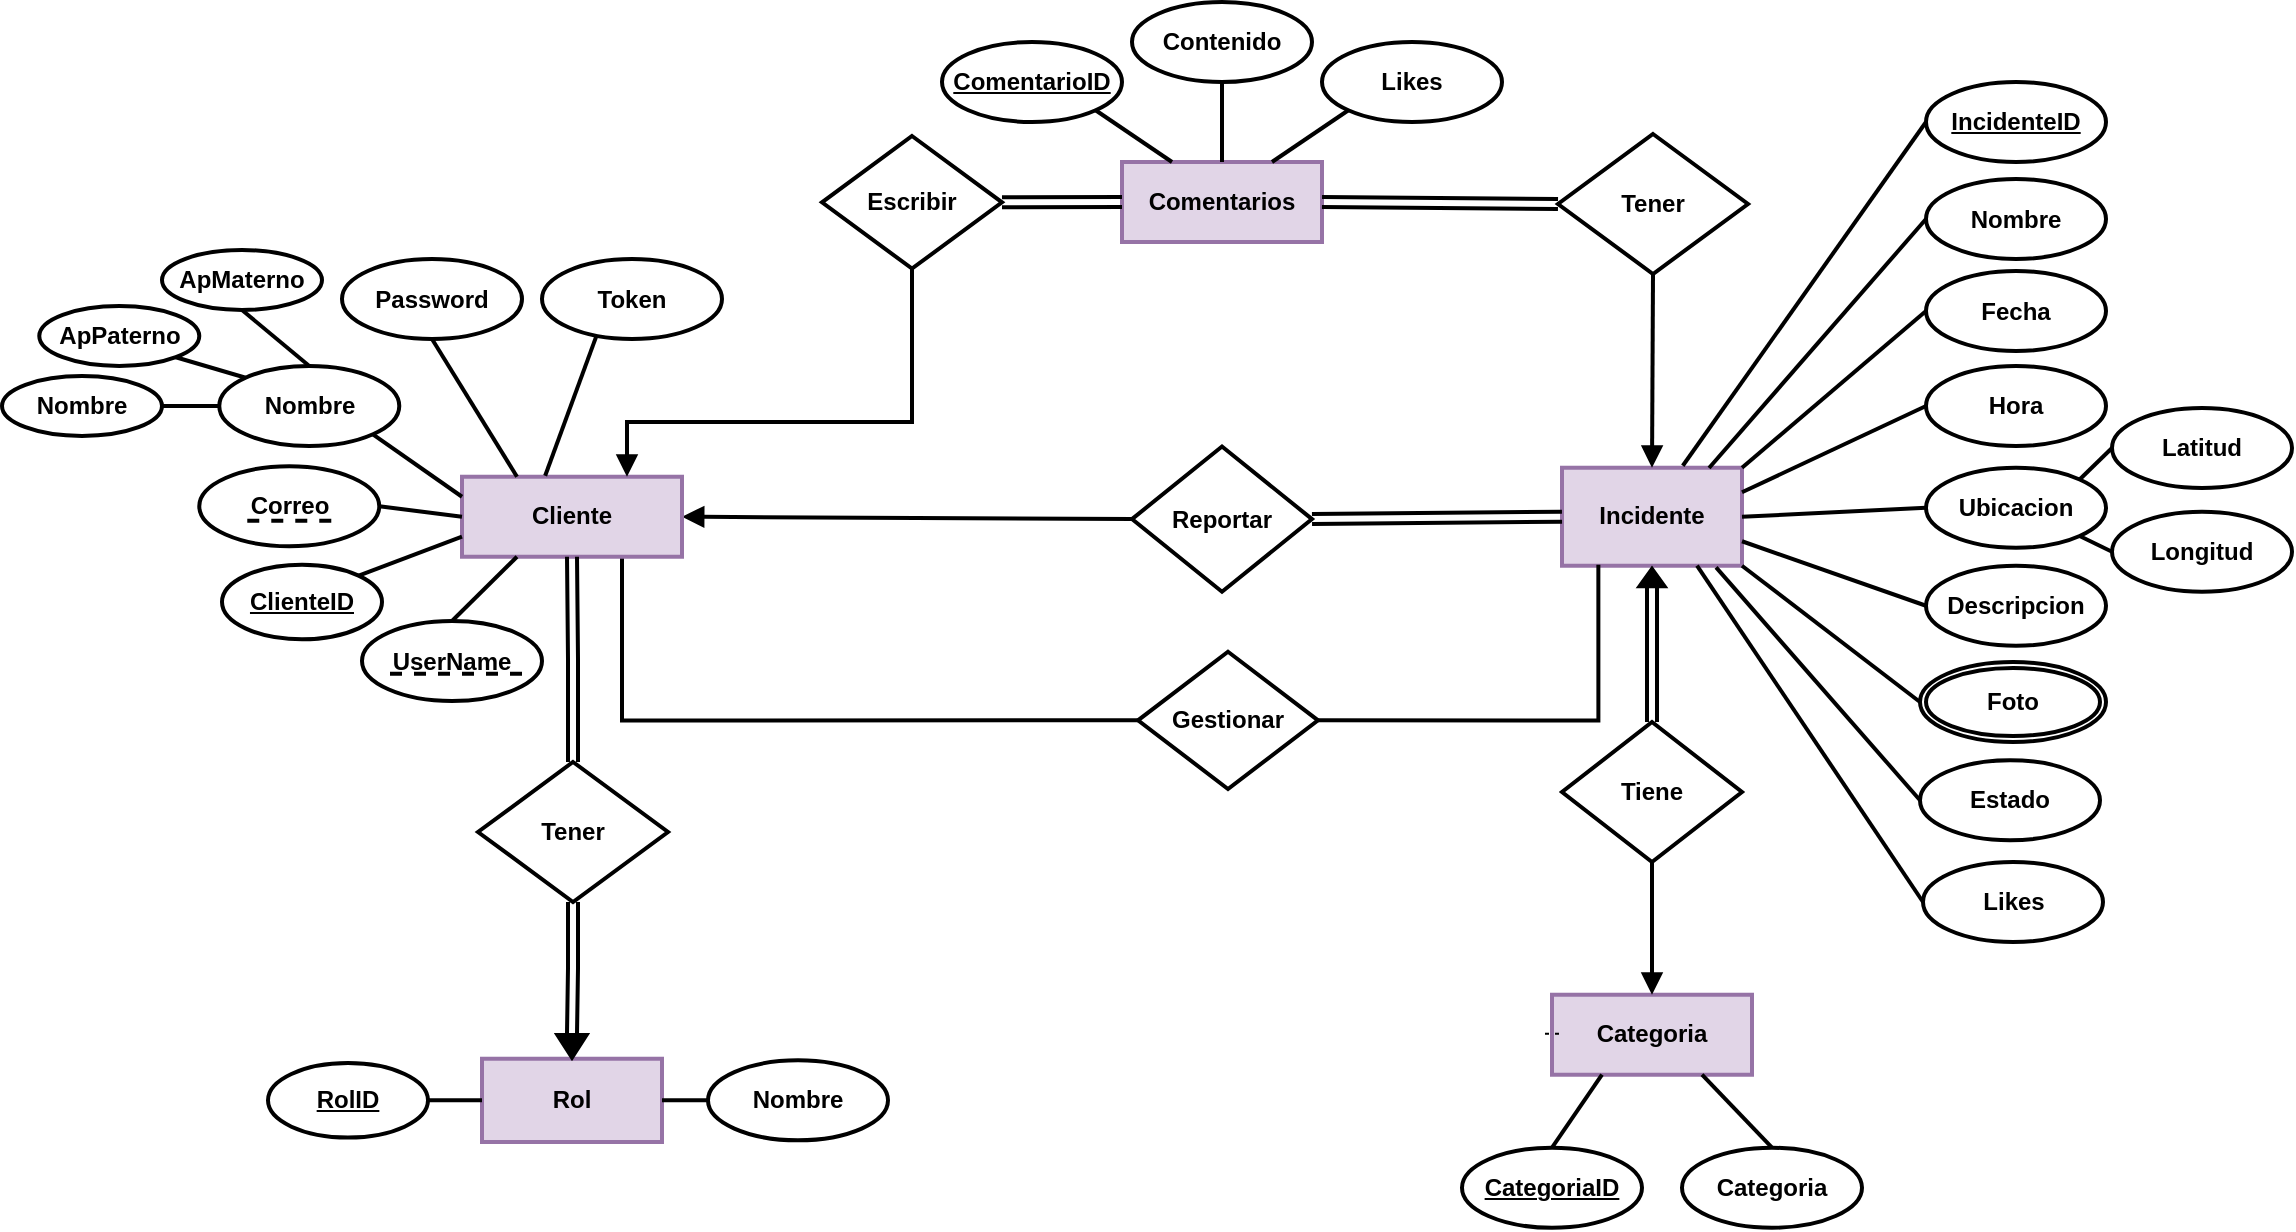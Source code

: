 <mxfile version="27.1.4" pages="4">
  <diagram name="ER v3.0.0" id="wcSO8qnJVRSm4RWJVzov">
    <mxGraphModel grid="1" page="1" gridSize="10" guides="1" tooltips="1" connect="1" arrows="1" fold="1" pageScale="1" pageWidth="827" pageHeight="1169" math="0" shadow="0">
      <root>
        <mxCell id="VDpoPTjfU_fpjKnsRcbs-0" />
        <mxCell id="VDpoPTjfU_fpjKnsRcbs-1" parent="VDpoPTjfU_fpjKnsRcbs-0" />
        <mxCell id="VDpoPTjfU_fpjKnsRcbs-2" style="rounded=0;orthogonalLoop=1;jettySize=auto;html=1;entryX=0;entryY=0.5;entryDx=0;entryDy=0;endArrow=none;endFill=0;startArrow=none;startFill=0;strokeWidth=2;exitX=0.75;exitY=1;exitDx=0;exitDy=0;edgeStyle=orthogonalEdgeStyle;" edge="1" parent="VDpoPTjfU_fpjKnsRcbs-1" source="VDpoPTjfU_fpjKnsRcbs-32" target="VDpoPTjfU_fpjKnsRcbs-9">
          <mxGeometry relative="1" as="geometry">
            <mxPoint x="-186.0" y="491" as="targetPoint" />
            <mxPoint x="-221" y="490" as="sourcePoint" />
            <Array as="points">
              <mxPoint x="-410" y="352" />
              <mxPoint x="-410" y="440" />
            </Array>
          </mxGeometry>
        </mxCell>
        <mxCell id="VDpoPTjfU_fpjKnsRcbs-4" value="&lt;b&gt;Incidente&lt;/b&gt;" style="rounded=0;whiteSpace=wrap;html=1;strokeWidth=2;fillColor=#e1d5e7;strokeColor=#9673a6;" vertex="1" parent="VDpoPTjfU_fpjKnsRcbs-1">
          <mxGeometry x="60" y="312.87" width="90" height="49" as="geometry" />
        </mxCell>
        <mxCell id="VDpoPTjfU_fpjKnsRcbs-5" style="edgeStyle=none;shape=connector;rounded=0;orthogonalLoop=1;jettySize=auto;html=1;entryX=0;entryY=0.5;entryDx=0;entryDy=0;strokeColor=default;align=center;verticalAlign=middle;fontFamily=Helvetica;fontSize=11;fontColor=default;labelBackgroundColor=default;endArrow=none;endFill=0;strokeWidth=2;startArrow=block;startFill=1;exitX=1;exitY=0.5;exitDx=0;exitDy=0;" edge="1" parent="VDpoPTjfU_fpjKnsRcbs-1" source="VDpoPTjfU_fpjKnsRcbs-32" target="VDpoPTjfU_fpjKnsRcbs-64">
          <mxGeometry relative="1" as="geometry">
            <mxPoint x="-130" y="325" as="targetPoint" />
            <mxPoint x="-221" y="326" as="sourcePoint" />
          </mxGeometry>
        </mxCell>
        <mxCell id="VDpoPTjfU_fpjKnsRcbs-7" value="&lt;b&gt;Categoria&lt;/b&gt;" style="rounded=0;whiteSpace=wrap;html=1;strokeWidth=2;fillColor=#e1d5e7;strokeColor=#9673a6;" vertex="1" parent="VDpoPTjfU_fpjKnsRcbs-1">
          <mxGeometry x="55" y="576.37" width="100" height="40" as="geometry" />
        </mxCell>
        <mxCell id="VDpoPTjfU_fpjKnsRcbs-9" value="Gestionar" style="rhombus;whiteSpace=wrap;html=1;strokeWidth=2;fontStyle=1" vertex="1" parent="VDpoPTjfU_fpjKnsRcbs-1">
          <mxGeometry x="-152" y="404.87" width="90" height="68.62" as="geometry" />
        </mxCell>
        <mxCell id="VDpoPTjfU_fpjKnsRcbs-10" style="shape=link;rounded=0;orthogonalLoop=1;jettySize=auto;html=1;entryX=0;entryY=0.5;entryDx=0;entryDy=0;strokeColor=default;align=center;verticalAlign=middle;fontFamily=Helvetica;fontSize=11;fontColor=default;labelBackgroundColor=default;endArrow=none;endFill=0;strokeWidth=2;exitX=1;exitY=0.5;exitDx=0;exitDy=0;" edge="1" parent="VDpoPTjfU_fpjKnsRcbs-1" source="VDpoPTjfU_fpjKnsRcbs-64" target="VDpoPTjfU_fpjKnsRcbs-4">
          <mxGeometry relative="1" as="geometry">
            <mxPoint x="-55" y="325" as="sourcePoint" />
          </mxGeometry>
        </mxCell>
        <mxCell id="VDpoPTjfU_fpjKnsRcbs-11" value="&lt;b&gt;Fecha&lt;/b&gt;" style="ellipse;whiteSpace=wrap;html=1;strokeWidth=2;" vertex="1" parent="VDpoPTjfU_fpjKnsRcbs-1">
          <mxGeometry x="242" y="214.5" width="90" height="40" as="geometry" />
        </mxCell>
        <mxCell id="VDpoPTjfU_fpjKnsRcbs-12" value="&lt;b&gt;Hora&lt;/b&gt;" style="ellipse;whiteSpace=wrap;html=1;strokeWidth=2;" vertex="1" parent="VDpoPTjfU_fpjKnsRcbs-1">
          <mxGeometry x="242" y="262" width="90" height="40" as="geometry" />
        </mxCell>
        <mxCell id="VDpoPTjfU_fpjKnsRcbs-13" value="&lt;b&gt;Ubicacion&lt;/b&gt;" style="ellipse;whiteSpace=wrap;html=1;strokeWidth=2;" vertex="1" parent="VDpoPTjfU_fpjKnsRcbs-1">
          <mxGeometry x="242" y="312.87" width="90" height="40" as="geometry" />
        </mxCell>
        <mxCell id="VDpoPTjfU_fpjKnsRcbs-14" value="&lt;b&gt;Descripcion&lt;/b&gt;" style="ellipse;whiteSpace=wrap;html=1;strokeWidth=2;" vertex="1" parent="VDpoPTjfU_fpjKnsRcbs-1">
          <mxGeometry x="242" y="361.87" width="90" height="40" as="geometry" />
        </mxCell>
        <mxCell id="VDpoPTjfU_fpjKnsRcbs-15" value="" style="endArrow=none;html=1;rounded=0;exitX=0;exitY=0.5;exitDx=0;exitDy=0;strokeWidth=2;entryX=0.817;entryY=0.003;entryDx=0;entryDy=0;entryPerimeter=0;" edge="1" parent="VDpoPTjfU_fpjKnsRcbs-1" source="VDpoPTjfU_fpjKnsRcbs-18" target="VDpoPTjfU_fpjKnsRcbs-4">
          <mxGeometry width="50" height="50" relative="1" as="geometry">
            <mxPoint x="-110" y="364.87" as="sourcePoint" />
            <mxPoint x="136" y="311" as="targetPoint" />
          </mxGeometry>
        </mxCell>
        <mxCell id="VDpoPTjfU_fpjKnsRcbs-16" value="" style="endArrow=none;html=1;rounded=0;exitX=0;exitY=0.5;exitDx=0;exitDy=0;strokeWidth=2;entryX=1;entryY=0.25;entryDx=0;entryDy=0;" edge="1" parent="VDpoPTjfU_fpjKnsRcbs-1" source="VDpoPTjfU_fpjKnsRcbs-12" target="VDpoPTjfU_fpjKnsRcbs-4">
          <mxGeometry width="50" height="50" relative="1" as="geometry">
            <mxPoint x="250" y="204.87" as="sourcePoint" />
            <mxPoint x="120" y="324.87" as="targetPoint" />
          </mxGeometry>
        </mxCell>
        <mxCell id="VDpoPTjfU_fpjKnsRcbs-17" value="" style="endArrow=none;html=1;rounded=0;exitX=0;exitY=0.5;exitDx=0;exitDy=0;strokeWidth=2;entryX=1;entryY=0.5;entryDx=0;entryDy=0;" edge="1" parent="VDpoPTjfU_fpjKnsRcbs-1" source="VDpoPTjfU_fpjKnsRcbs-13" target="VDpoPTjfU_fpjKnsRcbs-4">
          <mxGeometry width="50" height="50" relative="1" as="geometry">
            <mxPoint x="250" y="264.87" as="sourcePoint" />
            <mxPoint x="138" y="329.87" as="targetPoint" />
          </mxGeometry>
        </mxCell>
        <mxCell id="VDpoPTjfU_fpjKnsRcbs-18" value="&lt;b&gt;Nombre&lt;/b&gt;" style="ellipse;whiteSpace=wrap;html=1;strokeWidth=2;" vertex="1" parent="VDpoPTjfU_fpjKnsRcbs-1">
          <mxGeometry x="242" y="168.5" width="90" height="40" as="geometry" />
        </mxCell>
        <mxCell id="VDpoPTjfU_fpjKnsRcbs-19" value="" style="endArrow=none;html=1;rounded=0;exitX=0;exitY=0.5;exitDx=0;exitDy=0;strokeWidth=2;entryX=1;entryY=0;entryDx=0;entryDy=0;" edge="1" parent="VDpoPTjfU_fpjKnsRcbs-1" source="VDpoPTjfU_fpjKnsRcbs-11" target="VDpoPTjfU_fpjKnsRcbs-4">
          <mxGeometry width="50" height="50" relative="1" as="geometry">
            <mxPoint x="235.0" y="199.87" as="sourcePoint" />
            <mxPoint x="115" y="319.87" as="targetPoint" />
          </mxGeometry>
        </mxCell>
        <mxCell id="VDpoPTjfU_fpjKnsRcbs-20" value="" style="endArrow=none;html=1;rounded=0;exitX=0;exitY=0.5;exitDx=0;exitDy=0;strokeWidth=2;entryX=1;entryY=0.75;entryDx=0;entryDy=0;" edge="1" parent="VDpoPTjfU_fpjKnsRcbs-1" source="VDpoPTjfU_fpjKnsRcbs-14" target="VDpoPTjfU_fpjKnsRcbs-4">
          <mxGeometry width="50" height="50" relative="1" as="geometry">
            <mxPoint x="260" y="274.87" as="sourcePoint" />
            <mxPoint x="148" y="339.87" as="targetPoint" />
          </mxGeometry>
        </mxCell>
        <mxCell id="VDpoPTjfU_fpjKnsRcbs-21" value="" style="endArrow=none;html=1;rounded=0;exitX=0;exitY=0.5;exitDx=0;exitDy=0;strokeWidth=2;entryX=1;entryY=1;entryDx=0;entryDy=0;" edge="1" parent="VDpoPTjfU_fpjKnsRcbs-1" source="VDpoPTjfU_fpjKnsRcbs-61" target="VDpoPTjfU_fpjKnsRcbs-4">
          <mxGeometry width="50" height="50" relative="1" as="geometry">
            <mxPoint x="242" y="478.5" as="sourcePoint" />
            <mxPoint x="158" y="349.87" as="targetPoint" />
          </mxGeometry>
        </mxCell>
        <mxCell id="VDpoPTjfU_fpjKnsRcbs-22" value="&lt;b&gt;Estado&lt;/b&gt;" style="ellipse;whiteSpace=wrap;html=1;strokeWidth=2;" vertex="1" parent="VDpoPTjfU_fpjKnsRcbs-1">
          <mxGeometry x="239" y="459.12" width="90" height="40" as="geometry" />
        </mxCell>
        <mxCell id="VDpoPTjfU_fpjKnsRcbs-23" value="" style="endArrow=none;html=1;rounded=0;exitX=0;exitY=0.5;exitDx=0;exitDy=0;strokeWidth=2;entryX=0.856;entryY=1.017;entryDx=0;entryDy=0;entryPerimeter=0;" edge="1" parent="VDpoPTjfU_fpjKnsRcbs-1" source="VDpoPTjfU_fpjKnsRcbs-22" target="VDpoPTjfU_fpjKnsRcbs-4">
          <mxGeometry width="50" height="50" relative="1" as="geometry">
            <mxPoint x="251" y="434.87" as="sourcePoint" />
            <mxPoint x="160" y="359.87" as="targetPoint" />
          </mxGeometry>
        </mxCell>
        <mxCell id="VDpoPTjfU_fpjKnsRcbs-24" value="&lt;b&gt;&lt;u&gt;CategoriaID&lt;/u&gt;&lt;/b&gt;" style="ellipse;whiteSpace=wrap;html=1;strokeWidth=2;" vertex="1" parent="VDpoPTjfU_fpjKnsRcbs-1">
          <mxGeometry x="10" y="652.87" width="90" height="40" as="geometry" />
        </mxCell>
        <mxCell id="VDpoPTjfU_fpjKnsRcbs-25" value="&lt;b&gt;Categoria&lt;/b&gt;" style="ellipse;whiteSpace=wrap;html=1;strokeWidth=2;" vertex="1" parent="VDpoPTjfU_fpjKnsRcbs-1">
          <mxGeometry x="120" y="652.87" width="90" height="40" as="geometry" />
        </mxCell>
        <mxCell id="VDpoPTjfU_fpjKnsRcbs-26" value="" style="endArrow=none;html=1;rounded=0;strokeWidth=2;exitX=0.5;exitY=0;exitDx=0;exitDy=0;entryX=0.75;entryY=1;entryDx=0;entryDy=0;" edge="1" parent="VDpoPTjfU_fpjKnsRcbs-1" source="VDpoPTjfU_fpjKnsRcbs-25" target="VDpoPTjfU_fpjKnsRcbs-7">
          <mxGeometry width="50" height="50" relative="1" as="geometry">
            <mxPoint x="160" y="666.37" as="sourcePoint" />
            <mxPoint x="51" y="596.37" as="targetPoint" />
          </mxGeometry>
        </mxCell>
        <mxCell id="VDpoPTjfU_fpjKnsRcbs-27" value="" style="endArrow=none;html=1;rounded=0;strokeWidth=2;exitX=0.5;exitY=0;exitDx=0;exitDy=0;entryX=0.25;entryY=1;entryDx=0;entryDy=0;" edge="1" parent="VDpoPTjfU_fpjKnsRcbs-1" source="VDpoPTjfU_fpjKnsRcbs-24" target="VDpoPTjfU_fpjKnsRcbs-7">
          <mxGeometry width="50" height="50" relative="1" as="geometry">
            <mxPoint x="45" y="656.37" as="sourcePoint" />
            <mxPoint x="115" y="606.37" as="targetPoint" />
            <Array as="points" />
          </mxGeometry>
        </mxCell>
        <mxCell id="VDpoPTjfU_fpjKnsRcbs-28" value="Tiene" style="rhombus;whiteSpace=wrap;html=1;strokeWidth=2;fontStyle=1" vertex="1" parent="VDpoPTjfU_fpjKnsRcbs-1">
          <mxGeometry x="60" y="440" width="90" height="70" as="geometry" />
        </mxCell>
        <mxCell id="VDpoPTjfU_fpjKnsRcbs-29" value="" style="endArrow=none;html=1;rounded=0;strokeWidth=2;entryX=0.5;entryY=1;entryDx=0;entryDy=0;exitX=0.5;exitY=0;exitDx=0;exitDy=0;endFill=1;startFill=1;startArrow=block;" edge="1" parent="VDpoPTjfU_fpjKnsRcbs-1" source="VDpoPTjfU_fpjKnsRcbs-7" target="VDpoPTjfU_fpjKnsRcbs-28">
          <mxGeometry width="50" height="50" relative="1" as="geometry">
            <mxPoint x="165" y="666.37" as="sourcePoint" />
            <mxPoint x="135" y="626.37" as="targetPoint" />
          </mxGeometry>
        </mxCell>
        <mxCell id="VDpoPTjfU_fpjKnsRcbs-32" value="&lt;b&gt;Cliente&lt;/b&gt;" style="rounded=0;whiteSpace=wrap;html=1;strokeWidth=2;fillColor=#e1d5e7;strokeColor=#9673a6;" vertex="1" parent="VDpoPTjfU_fpjKnsRcbs-1">
          <mxGeometry x="-490" y="317.37" width="110" height="40" as="geometry" />
        </mxCell>
        <mxCell id="VDpoPTjfU_fpjKnsRcbs-33" value="&lt;b&gt;Correo&lt;/b&gt;" style="ellipse;whiteSpace=wrap;html=1;strokeWidth=2;" vertex="1" parent="VDpoPTjfU_fpjKnsRcbs-1">
          <mxGeometry x="-621.36" y="312.12" width="90" height="40" as="geometry" />
        </mxCell>
        <mxCell id="VDpoPTjfU_fpjKnsRcbs-34" value="&lt;b&gt;Password&lt;/b&gt;" style="ellipse;whiteSpace=wrap;html=1;strokeWidth=2;" vertex="1" parent="VDpoPTjfU_fpjKnsRcbs-1">
          <mxGeometry x="-550" y="208.5" width="90" height="40" as="geometry" />
        </mxCell>
        <mxCell id="VDpoPTjfU_fpjKnsRcbs-35" value="" style="endArrow=none;dashed=1;html=1;rounded=0;strokeWidth=2;" edge="1" parent="VDpoPTjfU_fpjKnsRcbs-1">
          <mxGeometry width="50" height="50" relative="1" as="geometry">
            <mxPoint x="-597.36" y="339.37" as="sourcePoint" />
            <mxPoint x="-555.36" y="339.37" as="targetPoint" />
          </mxGeometry>
        </mxCell>
        <mxCell id="VDpoPTjfU_fpjKnsRcbs-36" style="rounded=0;orthogonalLoop=1;jettySize=auto;html=1;entryX=0.25;entryY=0;entryDx=0;entryDy=0;endArrow=none;endFill=0;exitX=0.5;exitY=1;exitDx=0;exitDy=0;strokeWidth=2;" edge="1" parent="VDpoPTjfU_fpjKnsRcbs-1" source="VDpoPTjfU_fpjKnsRcbs-34" target="VDpoPTjfU_fpjKnsRcbs-32">
          <mxGeometry relative="1" as="geometry">
            <mxPoint x="-220" y="476.12" as="sourcePoint" />
            <mxPoint x="-158" y="468.12" as="targetPoint" />
          </mxGeometry>
        </mxCell>
        <mxCell id="VDpoPTjfU_fpjKnsRcbs-37" style="rounded=0;orthogonalLoop=1;jettySize=auto;html=1;entryX=0;entryY=0.5;entryDx=0;entryDy=0;endArrow=none;endFill=0;exitX=1;exitY=0.5;exitDx=0;exitDy=0;strokeWidth=2;" edge="1" parent="VDpoPTjfU_fpjKnsRcbs-1" source="VDpoPTjfU_fpjKnsRcbs-33" target="VDpoPTjfU_fpjKnsRcbs-32">
          <mxGeometry relative="1" as="geometry">
            <mxPoint x="-528" y="272.12" as="sourcePoint" />
            <mxPoint x="-483" y="322.12" as="targetPoint" />
          </mxGeometry>
        </mxCell>
        <mxCell id="VDpoPTjfU_fpjKnsRcbs-40" value="&lt;b&gt;&lt;u&gt;ClienteID&lt;/u&gt;&lt;/b&gt;" style="ellipse;whiteSpace=wrap;html=1;strokeWidth=2;" vertex="1" parent="VDpoPTjfU_fpjKnsRcbs-1">
          <mxGeometry x="-610" y="361.37" width="80" height="37.25" as="geometry" />
        </mxCell>
        <mxCell id="VDpoPTjfU_fpjKnsRcbs-45" style="edgeStyle=none;shape=link;rounded=0;orthogonalLoop=1;jettySize=auto;html=1;entryX=0;entryY=0.5;entryDx=0;entryDy=0;strokeColor=default;align=center;verticalAlign=middle;fontFamily=Helvetica;fontSize=11;fontColor=default;labelBackgroundColor=default;endArrow=none;endFill=0;strokeWidth=2;exitX=1;exitY=0.5;exitDx=0;exitDy=0;" edge="1" parent="VDpoPTjfU_fpjKnsRcbs-1" target="VDpoPTjfU_fpjKnsRcbs-7">
          <mxGeometry relative="1" as="geometry">
            <mxPoint x="55" y="595.37" as="sourcePoint" />
            <mxPoint x="70" y="391.37" as="targetPoint" />
          </mxGeometry>
        </mxCell>
        <mxCell id="VDpoPTjfU_fpjKnsRcbs-46" value="&lt;b&gt;Nombre&lt;/b&gt;" style="ellipse;whiteSpace=wrap;html=1;strokeWidth=2;" vertex="1" parent="VDpoPTjfU_fpjKnsRcbs-1">
          <mxGeometry x="-611.36" y="262" width="90" height="40" as="geometry" />
        </mxCell>
        <mxCell id="VDpoPTjfU_fpjKnsRcbs-47" style="rounded=0;orthogonalLoop=1;jettySize=auto;html=1;entryX=0;entryY=0.25;entryDx=0;entryDy=0;endArrow=none;endFill=0;exitX=1;exitY=1;exitDx=0;exitDy=0;strokeWidth=2;" edge="1" parent="VDpoPTjfU_fpjKnsRcbs-1" source="VDpoPTjfU_fpjKnsRcbs-46" target="VDpoPTjfU_fpjKnsRcbs-32">
          <mxGeometry relative="1" as="geometry">
            <mxPoint x="-590.18" y="342.12" as="sourcePoint" />
            <mxPoint x="-555.82" y="402.64" as="targetPoint" />
          </mxGeometry>
        </mxCell>
        <mxCell id="VDpoPTjfU_fpjKnsRcbs-48" value="&lt;b&gt;Nombre&lt;/b&gt;" style="ellipse;whiteSpace=wrap;html=1;strokeWidth=2;" vertex="1" parent="VDpoPTjfU_fpjKnsRcbs-1">
          <mxGeometry x="-720" y="267" width="80" height="30" as="geometry" />
        </mxCell>
        <mxCell id="VDpoPTjfU_fpjKnsRcbs-49" value="&lt;b&gt;ApMaterno&lt;/b&gt;" style="ellipse;whiteSpace=wrap;html=1;strokeWidth=2;" vertex="1" parent="VDpoPTjfU_fpjKnsRcbs-1">
          <mxGeometry x="-640" y="204" width="80" height="30" as="geometry" />
        </mxCell>
        <mxCell id="VDpoPTjfU_fpjKnsRcbs-50" value="&lt;b&gt;ApPaterno&lt;/b&gt;" style="ellipse;whiteSpace=wrap;html=1;strokeWidth=2;" vertex="1" parent="VDpoPTjfU_fpjKnsRcbs-1">
          <mxGeometry x="-701.36" y="232.0" width="80" height="30" as="geometry" />
        </mxCell>
        <mxCell id="VDpoPTjfU_fpjKnsRcbs-51" style="rounded=0;orthogonalLoop=1;jettySize=auto;html=1;entryX=0;entryY=0.5;entryDx=0;entryDy=0;endArrow=none;endFill=0;exitX=1;exitY=0.5;exitDx=0;exitDy=0;strokeWidth=2;" edge="1" parent="VDpoPTjfU_fpjKnsRcbs-1" source="VDpoPTjfU_fpjKnsRcbs-48" target="VDpoPTjfU_fpjKnsRcbs-46">
          <mxGeometry relative="1" as="geometry">
            <mxPoint x="-458" y="310.12" as="sourcePoint" />
            <mxPoint x="-425" y="310.12" as="targetPoint" />
          </mxGeometry>
        </mxCell>
        <mxCell id="VDpoPTjfU_fpjKnsRcbs-52" style="rounded=0;orthogonalLoop=1;jettySize=auto;html=1;entryX=0.5;entryY=0;entryDx=0;entryDy=0;endArrow=none;endFill=0;exitX=0.5;exitY=1;exitDx=0;exitDy=0;strokeWidth=2;" edge="1" parent="VDpoPTjfU_fpjKnsRcbs-1" source="VDpoPTjfU_fpjKnsRcbs-49" target="VDpoPTjfU_fpjKnsRcbs-46">
          <mxGeometry relative="1" as="geometry">
            <mxPoint x="-578" y="275.12" as="sourcePoint" />
            <mxPoint x="-535" y="296.12" as="targetPoint" />
          </mxGeometry>
        </mxCell>
        <mxCell id="VDpoPTjfU_fpjKnsRcbs-53" style="rounded=0;orthogonalLoop=1;jettySize=auto;html=1;entryX=0;entryY=0;entryDx=0;entryDy=0;endArrow=none;endFill=0;exitX=1;exitY=1;exitDx=0;exitDy=0;strokeWidth=2;" edge="1" parent="VDpoPTjfU_fpjKnsRcbs-1" source="VDpoPTjfU_fpjKnsRcbs-50" target="VDpoPTjfU_fpjKnsRcbs-46">
          <mxGeometry relative="1" as="geometry">
            <mxPoint x="-568" y="285.12" as="sourcePoint" />
            <mxPoint x="-525" y="306.12" as="targetPoint" />
          </mxGeometry>
        </mxCell>
        <mxCell id="VDpoPTjfU_fpjKnsRcbs-54" value="&lt;b&gt;Latitud&lt;/b&gt;" style="ellipse;whiteSpace=wrap;html=1;strokeWidth=2;" vertex="1" parent="VDpoPTjfU_fpjKnsRcbs-1">
          <mxGeometry x="335" y="283" width="90" height="40" as="geometry" />
        </mxCell>
        <mxCell id="VDpoPTjfU_fpjKnsRcbs-55" value="&lt;b&gt;Longitud&lt;/b&gt;" style="ellipse;whiteSpace=wrap;html=1;strokeWidth=2;" vertex="1" parent="VDpoPTjfU_fpjKnsRcbs-1">
          <mxGeometry x="335" y="334.87" width="90" height="40" as="geometry" />
        </mxCell>
        <mxCell id="VDpoPTjfU_fpjKnsRcbs-56" value="" style="endArrow=none;html=1;rounded=0;exitX=0;exitY=0.5;exitDx=0;exitDy=0;strokeWidth=2;entryX=1;entryY=0;entryDx=0;entryDy=0;" edge="1" parent="VDpoPTjfU_fpjKnsRcbs-1" source="VDpoPTjfU_fpjKnsRcbs-54" target="VDpoPTjfU_fpjKnsRcbs-13">
          <mxGeometry width="50" height="50" relative="1" as="geometry">
            <mxPoint x="252" y="388.0" as="sourcePoint" />
            <mxPoint x="162" y="408.0" as="targetPoint" />
          </mxGeometry>
        </mxCell>
        <mxCell id="VDpoPTjfU_fpjKnsRcbs-57" value="" style="endArrow=none;html=1;rounded=0;exitX=0;exitY=0.5;exitDx=0;exitDy=0;strokeWidth=2;entryX=1;entryY=1;entryDx=0;entryDy=0;" edge="1" parent="VDpoPTjfU_fpjKnsRcbs-1" source="VDpoPTjfU_fpjKnsRcbs-55" target="VDpoPTjfU_fpjKnsRcbs-13">
          <mxGeometry width="50" height="50" relative="1" as="geometry">
            <mxPoint x="262" y="398.0" as="sourcePoint" />
            <mxPoint x="172" y="418.0" as="targetPoint" />
          </mxGeometry>
        </mxCell>
        <mxCell id="VDpoPTjfU_fpjKnsRcbs-58" value="&lt;b style=&quot;font-size: 12.0px;&quot;&gt;&lt;u&gt;IncidenteID&lt;/u&gt;&lt;/b&gt;" style="ellipse;whiteSpace=wrap;html=1;strokeWidth=2;" vertex="1" parent="VDpoPTjfU_fpjKnsRcbs-1">
          <mxGeometry x="242" y="120" width="90" height="40" as="geometry" />
        </mxCell>
        <mxCell id="VDpoPTjfU_fpjKnsRcbs-59" value="" style="endArrow=none;html=1;rounded=0;exitX=0;exitY=0.5;exitDx=0;exitDy=0;entryX=0.671;entryY=-0.02;entryDx=0;entryDy=0;strokeWidth=2;entryPerimeter=0;" edge="1" parent="VDpoPTjfU_fpjKnsRcbs-1" source="VDpoPTjfU_fpjKnsRcbs-58" target="VDpoPTjfU_fpjKnsRcbs-4">
          <mxGeometry width="50" height="50" relative="1" as="geometry">
            <mxPoint x="250" y="144.87" as="sourcePoint" />
            <mxPoint x="115" y="329.87" as="targetPoint" />
          </mxGeometry>
        </mxCell>
        <mxCell id="VDpoPTjfU_fpjKnsRcbs-61" value="&lt;b&gt;Foto&lt;/b&gt;" style="ellipse;shape=doubleEllipse;margin=3;whiteSpace=wrap;html=1;align=center;strokeWidth=2;" vertex="1" parent="VDpoPTjfU_fpjKnsRcbs-1">
          <mxGeometry x="239" y="410.0" width="93" height="40" as="geometry" />
        </mxCell>
        <mxCell id="VDpoPTjfU_fpjKnsRcbs-63" style="rounded=0;orthogonalLoop=1;jettySize=auto;html=1;entryX=0.378;entryY=-0.012;entryDx=0;entryDy=0;endArrow=none;endFill=0;exitX=0.304;exitY=0.952;exitDx=0;exitDy=0;strokeWidth=2;entryPerimeter=0;exitPerimeter=0;" edge="1" parent="VDpoPTjfU_fpjKnsRcbs-1" source="VDpoPTjfU_fpjKnsRcbs-62" target="VDpoPTjfU_fpjKnsRcbs-32">
          <mxGeometry relative="1" as="geometry">
            <mxPoint x="-483" y="302" as="sourcePoint" />
            <mxPoint x="-483" y="322" as="targetPoint" />
          </mxGeometry>
        </mxCell>
        <mxCell id="VDpoPTjfU_fpjKnsRcbs-64" value="&lt;span style=&quot;font-size: 12px;&quot;&gt;Reportar&lt;/span&gt;" style="rhombus;whiteSpace=wrap;html=1;strokeWidth=2;fontStyle=1" vertex="1" parent="VDpoPTjfU_fpjKnsRcbs-1">
          <mxGeometry x="-155" y="302.24" width="90" height="72.63" as="geometry" />
        </mxCell>
        <mxCell id="In13P56pMuza48pi8UuE-2" style="rounded=0;orthogonalLoop=1;jettySize=auto;html=1;entryX=1;entryY=0;entryDx=0;entryDy=0;endArrow=none;endFill=0;exitX=0;exitY=0.75;exitDx=0;exitDy=0;strokeWidth=2;" edge="1" parent="VDpoPTjfU_fpjKnsRcbs-1" source="VDpoPTjfU_fpjKnsRcbs-32" target="VDpoPTjfU_fpjKnsRcbs-40">
          <mxGeometry relative="1" as="geometry">
            <mxPoint x="-553" y="364" as="sourcePoint" />
            <mxPoint x="-528" y="352" as="targetPoint" />
          </mxGeometry>
        </mxCell>
        <mxCell id="_v4tX3vzwH8JEK7JPa7B-0" value="&lt;b&gt;Rol&lt;/b&gt;" style="rounded=0;whiteSpace=wrap;html=1;strokeWidth=2;fillColor=#e1d5e7;strokeColor=#9673a6;" vertex="1" parent="VDpoPTjfU_fpjKnsRcbs-1">
          <mxGeometry x="-480" y="608.37" width="90" height="41.63" as="geometry" />
        </mxCell>
        <mxCell id="_v4tX3vzwH8JEK7JPa7B-1" value="&lt;span style=&quot;font-size: 12.0px;&quot;&gt;Tener&lt;/span&gt;" style="rhombus;whiteSpace=wrap;html=1;strokeWidth=2;fontStyle=1" vertex="1" parent="VDpoPTjfU_fpjKnsRcbs-1">
          <mxGeometry x="-482" y="460" width="95" height="70" as="geometry" />
        </mxCell>
        <mxCell id="_v4tX3vzwH8JEK7JPa7B-4" value="" style="endArrow=block;html=1;rounded=0;strokeWidth=2;entryX=0;entryY=0.5;entryDx=0;entryDy=0;exitX=0.5;exitY=1;exitDx=0;exitDy=0;endFill=1;shape=link;edgeStyle=orthogonalEdgeStyle;" edge="1" parent="VDpoPTjfU_fpjKnsRcbs-1" source="_v4tX3vzwH8JEK7JPa7B-1" target="_v4tX3vzwH8JEK7JPa7B-7">
          <mxGeometry width="50" height="50" relative="1" as="geometry">
            <mxPoint x="-473" y="378.5" as="sourcePoint" />
            <mxPoint x="-512" y="594.87" as="targetPoint" />
          </mxGeometry>
        </mxCell>
        <mxCell id="_v4tX3vzwH8JEK7JPa7B-7" value="" style="triangle;whiteSpace=wrap;html=1;rotation=90;fillColor=#000000;connectable=1;" vertex="1" parent="VDpoPTjfU_fpjKnsRcbs-1">
          <mxGeometry x="-441.36" y="594.19" width="12.71" height="16.37" as="geometry" />
        </mxCell>
        <mxCell id="_v4tX3vzwH8JEK7JPa7B-11" value="&lt;b&gt;&lt;u&gt;RolID&lt;/u&gt;&lt;/b&gt;" style="ellipse;whiteSpace=wrap;html=1;strokeWidth=2;" vertex="1" parent="VDpoPTjfU_fpjKnsRcbs-1">
          <mxGeometry x="-587" y="610.56" width="80" height="37.25" as="geometry" />
        </mxCell>
        <mxCell id="_v4tX3vzwH8JEK7JPa7B-12" style="rounded=0;orthogonalLoop=1;jettySize=auto;html=1;entryX=1;entryY=0.5;entryDx=0;entryDy=0;endArrow=none;endFill=0;exitX=0;exitY=0.5;exitDx=0;exitDy=0;strokeWidth=2;" edge="1" parent="VDpoPTjfU_fpjKnsRcbs-1" source="_v4tX3vzwH8JEK7JPa7B-0" target="_v4tX3vzwH8JEK7JPa7B-11">
          <mxGeometry relative="1" as="geometry">
            <mxPoint x="-317" y="759.87" as="sourcePoint" />
            <mxPoint x="-597.0" y="628.375" as="targetPoint" />
          </mxGeometry>
        </mxCell>
        <mxCell id="G5MotLYjbsnpHGjlklNG-0" value="&lt;b&gt;Nombre&lt;/b&gt;" style="ellipse;whiteSpace=wrap;html=1;strokeWidth=2;" vertex="1" parent="VDpoPTjfU_fpjKnsRcbs-1">
          <mxGeometry x="-367" y="609.18" width="90" height="40" as="geometry" />
        </mxCell>
        <mxCell id="G5MotLYjbsnpHGjlklNG-1" style="rounded=0;orthogonalLoop=1;jettySize=auto;html=1;entryX=1;entryY=0.5;entryDx=0;entryDy=0;endArrow=none;endFill=0;exitX=0;exitY=0.5;exitDx=0;exitDy=0;strokeWidth=2;" edge="1" parent="VDpoPTjfU_fpjKnsRcbs-1" source="G5MotLYjbsnpHGjlklNG-0" target="_v4tX3vzwH8JEK7JPa7B-0">
          <mxGeometry relative="1" as="geometry">
            <mxPoint x="-420" y="832.87" as="sourcePoint" />
            <mxPoint x="-395" y="838.87" as="targetPoint" />
          </mxGeometry>
        </mxCell>
        <mxCell id="h2rtysraYuTVtPYqgwI4-0" value="" style="endArrow=block;html=1;rounded=0;strokeWidth=2;exitX=0.5;exitY=0;exitDx=0;exitDy=0;endFill=1;shape=link;edgeStyle=orthogonalEdgeStyle;entryX=0.5;entryY=1;entryDx=0;entryDy=0;" edge="1" parent="VDpoPTjfU_fpjKnsRcbs-1" source="_v4tX3vzwH8JEK7JPa7B-1" target="VDpoPTjfU_fpjKnsRcbs-32">
          <mxGeometry width="50" height="50" relative="1" as="geometry">
            <mxPoint x="-570" y="262.5" as="sourcePoint" />
            <mxPoint x="-420" y="430" as="targetPoint" />
            <Array as="points" />
          </mxGeometry>
        </mxCell>
        <mxCell id="VDpoPTjfU_fpjKnsRcbs-62" value="&lt;b&gt;Token&lt;/b&gt;" style="ellipse;whiteSpace=wrap;html=1;strokeWidth=2;" vertex="1" parent="VDpoPTjfU_fpjKnsRcbs-1">
          <mxGeometry x="-450" y="208.5" width="90" height="40" as="geometry" />
        </mxCell>
        <mxCell id="MU4pk-EX8AvsXz1Gwt66-1" style="rounded=0;orthogonalLoop=1;jettySize=auto;html=1;entryX=0.5;entryY=0;entryDx=0;entryDy=0;endArrow=none;endFill=0;exitX=0.25;exitY=1;exitDx=0;exitDy=0;strokeWidth=2;" edge="1" parent="VDpoPTjfU_fpjKnsRcbs-1" source="VDpoPTjfU_fpjKnsRcbs-32" target="MC8sj7yRS_6LJpjwk779-0">
          <mxGeometry relative="1" as="geometry">
            <mxPoint x="-429" y="362" as="sourcePoint" />
            <mxPoint x="-323.5" y="398.62" as="targetPoint" />
          </mxGeometry>
        </mxCell>
        <mxCell id="MC8sj7yRS_6LJpjwk779-0" value="&lt;b&gt;UserName&lt;/b&gt;" style="ellipse;whiteSpace=wrap;html=1;strokeWidth=2;" vertex="1" parent="VDpoPTjfU_fpjKnsRcbs-1">
          <mxGeometry x="-540" y="389.5" width="90" height="40" as="geometry" />
        </mxCell>
        <mxCell id="MC8sj7yRS_6LJpjwk779-1" value="" style="endArrow=none;dashed=1;html=1;rounded=0;strokeWidth=2;" edge="1" parent="VDpoPTjfU_fpjKnsRcbs-1">
          <mxGeometry width="50" height="50" relative="1" as="geometry">
            <mxPoint x="-526" y="415.88" as="sourcePoint" />
            <mxPoint x="-456" y="415.88" as="targetPoint" />
          </mxGeometry>
        </mxCell>
        <mxCell id="0SNJvJknPqlWxHOKaKAC-0" style="rounded=0;orthogonalLoop=1;jettySize=auto;html=1;endArrow=none;endFill=0;startArrow=none;startFill=0;strokeWidth=2;exitX=1;exitY=0.5;exitDx=0;exitDy=0;edgeStyle=orthogonalEdgeStyle;entryX=0.202;entryY=0.991;entryDx=0;entryDy=0;entryPerimeter=0;" edge="1" parent="VDpoPTjfU_fpjKnsRcbs-1" source="VDpoPTjfU_fpjKnsRcbs-9" target="VDpoPTjfU_fpjKnsRcbs-4">
          <mxGeometry relative="1" as="geometry">
            <mxPoint x="50" y="390" as="targetPoint" />
            <mxPoint x="-330" y="415" as="sourcePoint" />
            <Array as="points">
              <mxPoint x="78" y="439" />
            </Array>
          </mxGeometry>
        </mxCell>
        <mxCell id="659_qAwsIx7VzrPXH3Py-1" value="&lt;b&gt;Comentarios&lt;/b&gt;" style="rounded=0;whiteSpace=wrap;html=1;strokeWidth=2;fillColor=#e1d5e7;strokeColor=#9673a6;" vertex="1" parent="VDpoPTjfU_fpjKnsRcbs-1">
          <mxGeometry x="-160" y="160" width="100" height="40" as="geometry" />
        </mxCell>
        <mxCell id="659_qAwsIx7VzrPXH3Py-2" value="&lt;b&gt;Likes&lt;/b&gt;" style="ellipse;whiteSpace=wrap;html=1;strokeWidth=2;" vertex="1" parent="VDpoPTjfU_fpjKnsRcbs-1">
          <mxGeometry x="240.5" y="510" width="90" height="40" as="geometry" />
        </mxCell>
        <mxCell id="659_qAwsIx7VzrPXH3Py-3" value="" style="endArrow=none;html=1;rounded=0;exitX=0;exitY=0.5;exitDx=0;exitDy=0;strokeWidth=2;entryX=0.75;entryY=1;entryDx=0;entryDy=0;" edge="1" parent="VDpoPTjfU_fpjKnsRcbs-1" source="659_qAwsIx7VzrPXH3Py-2" target="VDpoPTjfU_fpjKnsRcbs-4">
          <mxGeometry width="50" height="50" relative="1" as="geometry">
            <mxPoint x="294" y="612" as="sourcePoint" />
            <mxPoint x="180" y="440" as="targetPoint" />
          </mxGeometry>
        </mxCell>
        <mxCell id="659_qAwsIx7VzrPXH3Py-4" value="&lt;span style=&quot;font-size: 12px;&quot;&gt;Tener&lt;/span&gt;" style="rhombus;whiteSpace=wrap;html=1;strokeWidth=2;fontStyle=1" vertex="1" parent="VDpoPTjfU_fpjKnsRcbs-1">
          <mxGeometry x="58" y="146" width="95" height="70" as="geometry" />
        </mxCell>
        <mxCell id="659_qAwsIx7VzrPXH3Py-5" style="edgeStyle=none;shape=connector;rounded=0;orthogonalLoop=1;jettySize=auto;html=1;entryX=0.5;entryY=1;entryDx=0;entryDy=0;strokeColor=default;align=center;verticalAlign=middle;fontFamily=Helvetica;fontSize=11;fontColor=default;labelBackgroundColor=default;endArrow=none;endFill=0;strokeWidth=2;startArrow=block;startFill=1;exitX=0.5;exitY=0;exitDx=0;exitDy=0;" edge="1" parent="VDpoPTjfU_fpjKnsRcbs-1" source="VDpoPTjfU_fpjKnsRcbs-4" target="659_qAwsIx7VzrPXH3Py-4">
          <mxGeometry relative="1" as="geometry">
            <mxPoint x="-10" y="311" as="targetPoint" />
            <mxPoint x="-230" y="310" as="sourcePoint" />
          </mxGeometry>
        </mxCell>
        <mxCell id="659_qAwsIx7VzrPXH3Py-6" style="shape=link;rounded=0;orthogonalLoop=1;jettySize=auto;html=1;entryX=0;entryY=0.5;entryDx=0;entryDy=0;strokeColor=default;align=center;verticalAlign=middle;fontFamily=Helvetica;fontSize=11;fontColor=default;labelBackgroundColor=default;endArrow=none;endFill=0;strokeWidth=2;exitX=1;exitY=0.5;exitDx=0;exitDy=0;" edge="1" parent="VDpoPTjfU_fpjKnsRcbs-1" source="659_qAwsIx7VzrPXH3Py-1" target="659_qAwsIx7VzrPXH3Py-4">
          <mxGeometry relative="1" as="geometry">
            <mxPoint x="-10" y="310" as="sourcePoint" />
            <mxPoint x="110" y="312" as="targetPoint" />
          </mxGeometry>
        </mxCell>
        <mxCell id="659_qAwsIx7VzrPXH3Py-7" value="&lt;b style=&quot;font-size: 12.0px;&quot;&gt;&lt;u&gt;ComentarioID&lt;/u&gt;&lt;/b&gt;" style="ellipse;whiteSpace=wrap;html=1;strokeWidth=2;" vertex="1" parent="VDpoPTjfU_fpjKnsRcbs-1">
          <mxGeometry x="-250" y="100" width="90" height="40" as="geometry" />
        </mxCell>
        <mxCell id="659_qAwsIx7VzrPXH3Py-8" style="rounded=0;orthogonalLoop=1;jettySize=auto;html=1;entryX=0.25;entryY=0;entryDx=0;entryDy=0;endArrow=none;endFill=0;exitX=1;exitY=1;exitDx=0;exitDy=0;strokeWidth=2;" edge="1" parent="VDpoPTjfU_fpjKnsRcbs-1" source="659_qAwsIx7VzrPXH3Py-7" target="659_qAwsIx7VzrPXH3Py-1">
          <mxGeometry relative="1" as="geometry">
            <mxPoint x="-390" y="210" as="sourcePoint" />
            <mxPoint x="-390" y="260" as="targetPoint" />
          </mxGeometry>
        </mxCell>
        <mxCell id="659_qAwsIx7VzrPXH3Py-9" value="&lt;b style=&quot;font-size: 12.0px;&quot;&gt;Contenido&lt;/b&gt;" style="ellipse;whiteSpace=wrap;html=1;strokeWidth=2;" vertex="1" parent="VDpoPTjfU_fpjKnsRcbs-1">
          <mxGeometry x="-155" y="80" width="90" height="40" as="geometry" />
        </mxCell>
        <mxCell id="659_qAwsIx7VzrPXH3Py-11" style="rounded=0;orthogonalLoop=1;jettySize=auto;html=1;entryX=0.5;entryY=0;entryDx=0;entryDy=0;endArrow=none;endFill=0;exitX=0.5;exitY=1;exitDx=0;exitDy=0;strokeWidth=2;" edge="1" parent="VDpoPTjfU_fpjKnsRcbs-1" source="659_qAwsIx7VzrPXH3Py-9" target="659_qAwsIx7VzrPXH3Py-1">
          <mxGeometry relative="1" as="geometry">
            <mxPoint x="-140" y="130" as="sourcePoint" />
            <mxPoint x="-95" y="160" as="targetPoint" />
          </mxGeometry>
        </mxCell>
        <mxCell id="659_qAwsIx7VzrPXH3Py-12" value="&lt;b style=&quot;font-size: 12.0px;&quot;&gt;Likes&lt;/b&gt;" style="ellipse;whiteSpace=wrap;html=1;strokeWidth=2;" vertex="1" parent="VDpoPTjfU_fpjKnsRcbs-1">
          <mxGeometry x="-60" y="100" width="90" height="40" as="geometry" />
        </mxCell>
        <mxCell id="659_qAwsIx7VzrPXH3Py-13" style="rounded=0;orthogonalLoop=1;jettySize=auto;html=1;entryX=0.75;entryY=0;entryDx=0;entryDy=0;endArrow=none;endFill=0;exitX=0;exitY=1;exitDx=0;exitDy=0;strokeWidth=2;" edge="1" parent="VDpoPTjfU_fpjKnsRcbs-1" source="659_qAwsIx7VzrPXH3Py-12" target="659_qAwsIx7VzrPXH3Py-1">
          <mxGeometry relative="1" as="geometry">
            <mxPoint x="-120" y="130" as="sourcePoint" />
            <mxPoint x="-120" y="170" as="targetPoint" />
          </mxGeometry>
        </mxCell>
        <mxCell id="659_qAwsIx7VzrPXH3Py-15" value="" style="endArrow=block;html=1;rounded=0;strokeWidth=2;entryX=0;entryY=0.5;entryDx=0;entryDy=0;exitX=0.5;exitY=0;exitDx=0;exitDy=0;endFill=1;shape=link;" edge="1" parent="VDpoPTjfU_fpjKnsRcbs-1" source="VDpoPTjfU_fpjKnsRcbs-28" target="VDpoPTjfU_fpjKnsRcbs-31">
          <mxGeometry width="50" height="50" relative="1" as="geometry">
            <mxPoint x="105" y="440" as="sourcePoint" />
            <mxPoint x="105" y="362" as="targetPoint" />
          </mxGeometry>
        </mxCell>
        <mxCell id="VDpoPTjfU_fpjKnsRcbs-31" value="" style="triangle;whiteSpace=wrap;html=1;rotation=-90;fillColor=#000000;" vertex="1" parent="VDpoPTjfU_fpjKnsRcbs-1">
          <mxGeometry x="100" y="360.43" width="10" height="14.44" as="geometry" />
        </mxCell>
        <mxCell id="659_qAwsIx7VzrPXH3Py-17" value="&lt;span style=&quot;font-size: 12px;&quot;&gt;Escribir&lt;/span&gt;" style="rhombus;whiteSpace=wrap;html=1;strokeWidth=2;fontStyle=1" vertex="1" parent="VDpoPTjfU_fpjKnsRcbs-1">
          <mxGeometry x="-310" y="147" width="90" height="66.32" as="geometry" />
        </mxCell>
        <mxCell id="659_qAwsIx7VzrPXH3Py-18" style="edgeStyle=orthogonalEdgeStyle;shape=connector;rounded=0;orthogonalLoop=1;jettySize=auto;html=1;entryX=0.5;entryY=1;entryDx=0;entryDy=0;strokeColor=default;align=center;verticalAlign=middle;fontFamily=Helvetica;fontSize=11;fontColor=default;labelBackgroundColor=default;endArrow=none;endFill=0;strokeWidth=2;startArrow=block;startFill=1;exitX=0.75;exitY=0;exitDx=0;exitDy=0;" edge="1" parent="VDpoPTjfU_fpjKnsRcbs-1" source="VDpoPTjfU_fpjKnsRcbs-32" target="659_qAwsIx7VzrPXH3Py-17">
          <mxGeometry relative="1" as="geometry">
            <mxPoint x="-125" y="332" as="targetPoint" />
            <mxPoint x="-350" y="330" as="sourcePoint" />
            <Array as="points">
              <mxPoint x="-407" y="290" />
              <mxPoint x="-265" y="290" />
            </Array>
          </mxGeometry>
        </mxCell>
        <mxCell id="659_qAwsIx7VzrPXH3Py-19" style="shape=link;rounded=0;orthogonalLoop=1;jettySize=auto;html=1;entryX=0;entryY=0.5;entryDx=0;entryDy=0;strokeColor=default;align=center;verticalAlign=middle;fontFamily=Helvetica;fontSize=11;fontColor=default;labelBackgroundColor=default;endArrow=none;endFill=0;strokeWidth=2;exitX=1;exitY=0.5;exitDx=0;exitDy=0;" edge="1" parent="VDpoPTjfU_fpjKnsRcbs-1" source="659_qAwsIx7VzrPXH3Py-17" target="659_qAwsIx7VzrPXH3Py-1">
          <mxGeometry relative="1" as="geometry">
            <mxPoint x="-60" y="310" as="sourcePoint" />
            <mxPoint x="58" y="311" as="targetPoint" />
          </mxGeometry>
        </mxCell>
      </root>
    </mxGraphModel>
  </diagram>
  <diagram name="MR v3.0.0" id="nTy7m-IF1-ekSUYsNLzf">
    <mxGraphModel grid="1" page="1" gridSize="10" guides="1" tooltips="1" connect="1" arrows="1" fold="1" pageScale="1" pageWidth="827" pageHeight="1169" math="0" shadow="0">
      <root>
        <mxCell id="E9M1CeIAFrQoyqNxMcxT-0" />
        <mxCell id="E9M1CeIAFrQoyqNxMcxT-1" parent="E9M1CeIAFrQoyqNxMcxT-0" />
        <mxCell id="E9M1CeIAFrQoyqNxMcxT-2" value="&lt;span&gt;Cliente&lt;/span&gt;" style="shape=table;startSize=30;container=1;collapsible=1;childLayout=tableLayout;fixedRows=1;rowLines=0;fontStyle=1;align=center;resizeLast=1;html=1;fontFamily=Helvetica;fontSize=11;labelBackgroundColor=none;strokeWidth=2;fillColor=#bac8d3;strokeColor=default;swimlaneBody=1;swimlaneHead=1;horizontal=1;portConstraintRotation=0;fixDash=0;autosize=0;swimlaneLine=1;rounded=0;" vertex="1" parent="E9M1CeIAFrQoyqNxMcxT-1">
          <mxGeometry x="-490" y="80" width="180" height="320" as="geometry" />
        </mxCell>
        <mxCell id="E9M1CeIAFrQoyqNxMcxT-3" value="" style="shape=tableRow;horizontal=0;startSize=0;swimlaneHead=0;swimlaneBody=0;fillColor=none;collapsible=0;dropTarget=0;points=[[0,0.5],[1,0.5]];portConstraint=eastwest;top=0;left=0;right=0;bottom=1;fontFamily=Helvetica;fontSize=11;fontColor=default;labelBackgroundColor=default;strokeWidth=2;" vertex="1" parent="E9M1CeIAFrQoyqNxMcxT-2">
          <mxGeometry y="30" width="180" height="50" as="geometry" />
        </mxCell>
        <mxCell id="E9M1CeIAFrQoyqNxMcxT-4" value="PK" style="shape=partialRectangle;connectable=0;fillColor=none;top=0;left=0;bottom=0;right=0;fontStyle=1;overflow=hidden;whiteSpace=wrap;html=1;fontFamily=Helvetica;fontSize=11;fontColor=default;labelBackgroundColor=default;strokeWidth=2;" vertex="1" parent="E9M1CeIAFrQoyqNxMcxT-3">
          <mxGeometry width="30" height="50" as="geometry">
            <mxRectangle width="30" height="50" as="alternateBounds" />
          </mxGeometry>
        </mxCell>
        <mxCell id="E9M1CeIAFrQoyqNxMcxT-5" value="ClienteID: bigint" style="shape=partialRectangle;connectable=0;fillColor=none;top=0;left=0;bottom=0;right=0;align=left;spacingLeft=6;fontStyle=5;overflow=hidden;whiteSpace=wrap;html=1;fontFamily=Helvetica;fontSize=11;fontColor=default;labelBackgroundColor=default;strokeWidth=2;" vertex="1" parent="E9M1CeIAFrQoyqNxMcxT-3">
          <mxGeometry x="30" width="150" height="50" as="geometry">
            <mxRectangle width="150" height="50" as="alternateBounds" />
          </mxGeometry>
        </mxCell>
        <mxCell id="iNu8vwtng-zCKq6ZKkMO-9" value="" style="shape=tableRow;horizontal=0;startSize=0;swimlaneHead=0;swimlaneBody=0;fillColor=none;collapsible=0;dropTarget=0;points=[[0,0.5],[1,0.5]];portConstraint=eastwest;top=0;left=0;right=0;bottom=1;fontFamily=Helvetica;fontSize=11;fontColor=default;labelBackgroundColor=default;strokeWidth=2;" vertex="1" parent="E9M1CeIAFrQoyqNxMcxT-2">
          <mxGeometry y="80" width="180" height="30" as="geometry" />
        </mxCell>
        <mxCell id="iNu8vwtng-zCKq6ZKkMO-10" value="FK" style="shape=partialRectangle;connectable=0;fillColor=none;top=0;left=0;bottom=0;right=0;fontStyle=1;overflow=hidden;whiteSpace=wrap;html=1;fontFamily=Helvetica;fontSize=11;fontColor=default;labelBackgroundColor=default;strokeWidth=2;" vertex="1" parent="iNu8vwtng-zCKq6ZKkMO-9">
          <mxGeometry width="30" height="30" as="geometry">
            <mxRectangle width="30" height="30" as="alternateBounds" />
          </mxGeometry>
        </mxCell>
        <mxCell id="iNu8vwtng-zCKq6ZKkMO-11" value="RolID: int2" style="shape=partialRectangle;connectable=0;fillColor=none;top=0;left=0;bottom=0;right=0;align=left;spacingLeft=6;fontStyle=5;overflow=hidden;whiteSpace=wrap;html=1;fontFamily=Helvetica;fontSize=11;fontColor=default;labelBackgroundColor=default;strokeWidth=2;" vertex="1" parent="iNu8vwtng-zCKq6ZKkMO-9">
          <mxGeometry x="30" width="150" height="30" as="geometry">
            <mxRectangle width="150" height="30" as="alternateBounds" />
          </mxGeometry>
        </mxCell>
        <mxCell id="E9M1CeIAFrQoyqNxMcxT-6" value="" style="shape=tableRow;horizontal=0;startSize=0;swimlaneHead=0;swimlaneBody=0;fillColor=none;collapsible=0;dropTarget=0;points=[[0,0.5],[1,0.5]];portConstraint=eastwest;top=0;left=0;right=0;bottom=0;fontFamily=Helvetica;fontSize=11;fontColor=default;labelBackgroundColor=default;strokeWidth=2;" vertex="1" parent="E9M1CeIAFrQoyqNxMcxT-2">
          <mxGeometry y="110" width="180" height="30" as="geometry" />
        </mxCell>
        <mxCell id="E9M1CeIAFrQoyqNxMcxT-7" value="" style="shape=partialRectangle;connectable=0;fillColor=none;top=0;left=0;bottom=0;right=0;editable=1;overflow=hidden;whiteSpace=wrap;html=1;fontFamily=Helvetica;fontSize=11;fontColor=default;labelBackgroundColor=default;strokeWidth=2;" vertex="1" parent="E9M1CeIAFrQoyqNxMcxT-6">
          <mxGeometry width="30" height="30" as="geometry">
            <mxRectangle width="30" height="30" as="alternateBounds" />
          </mxGeometry>
        </mxCell>
        <mxCell id="E9M1CeIAFrQoyqNxMcxT-8" value="Nombre : varchar(100)" style="shape=partialRectangle;connectable=0;fillColor=none;top=0;left=0;bottom=0;right=0;align=left;spacingLeft=6;overflow=hidden;whiteSpace=wrap;html=1;fontFamily=Helvetica;fontSize=11;fontColor=default;labelBackgroundColor=default;strokeWidth=2;" vertex="1" parent="E9M1CeIAFrQoyqNxMcxT-6">
          <mxGeometry x="30" width="150" height="30" as="geometry">
            <mxRectangle width="150" height="30" as="alternateBounds" />
          </mxGeometry>
        </mxCell>
        <mxCell id="E9M1CeIAFrQoyqNxMcxT-9" value="" style="shape=tableRow;horizontal=0;startSize=0;swimlaneHead=0;swimlaneBody=0;fillColor=none;collapsible=0;dropTarget=0;points=[[0,0.5],[1,0.5]];portConstraint=eastwest;top=0;left=0;right=0;bottom=0;fontFamily=Helvetica;fontSize=11;fontColor=default;labelBackgroundColor=default;strokeWidth=2;" vertex="1" parent="E9M1CeIAFrQoyqNxMcxT-2">
          <mxGeometry y="140" width="180" height="30" as="geometry" />
        </mxCell>
        <mxCell id="E9M1CeIAFrQoyqNxMcxT-10" value="" style="shape=partialRectangle;connectable=0;fillColor=none;top=0;left=0;bottom=0;right=0;editable=1;overflow=hidden;whiteSpace=wrap;html=1;fontFamily=Helvetica;fontSize=11;fontColor=default;labelBackgroundColor=default;strokeWidth=2;" vertex="1" parent="E9M1CeIAFrQoyqNxMcxT-9">
          <mxGeometry width="30" height="30" as="geometry">
            <mxRectangle width="30" height="30" as="alternateBounds" />
          </mxGeometry>
        </mxCell>
        <mxCell id="E9M1CeIAFrQoyqNxMcxT-11" value="ApPaterno : varchar(100)" style="shape=partialRectangle;connectable=0;fillColor=none;top=0;left=0;bottom=0;right=0;align=left;spacingLeft=6;overflow=hidden;whiteSpace=wrap;html=1;fontFamily=Helvetica;fontSize=11;fontColor=default;labelBackgroundColor=default;strokeWidth=2;" vertex="1" parent="E9M1CeIAFrQoyqNxMcxT-9">
          <mxGeometry x="30" width="150" height="30" as="geometry">
            <mxRectangle width="150" height="30" as="alternateBounds" />
          </mxGeometry>
        </mxCell>
        <mxCell id="E9M1CeIAFrQoyqNxMcxT-12" value="" style="shape=tableRow;horizontal=0;startSize=0;swimlaneHead=0;swimlaneBody=0;fillColor=none;collapsible=0;dropTarget=0;points=[[0,0.5],[1,0.5]];portConstraint=eastwest;top=0;left=0;right=0;bottom=0;fontFamily=Helvetica;fontSize=11;fontColor=default;labelBackgroundColor=default;strokeWidth=2;" vertex="1" parent="E9M1CeIAFrQoyqNxMcxT-2">
          <mxGeometry y="170" width="180" height="30" as="geometry" />
        </mxCell>
        <mxCell id="E9M1CeIAFrQoyqNxMcxT-13" value="" style="shape=partialRectangle;connectable=0;fillColor=none;top=0;left=0;bottom=0;right=0;editable=1;overflow=hidden;whiteSpace=wrap;html=1;fontFamily=Helvetica;fontSize=11;fontColor=default;labelBackgroundColor=default;strokeWidth=2;" vertex="1" parent="E9M1CeIAFrQoyqNxMcxT-12">
          <mxGeometry width="30" height="30" as="geometry">
            <mxRectangle width="30" height="30" as="alternateBounds" />
          </mxGeometry>
        </mxCell>
        <mxCell id="E9M1CeIAFrQoyqNxMcxT-14" value="ApMaterno : varchar(100)" style="shape=partialRectangle;connectable=0;fillColor=none;top=0;left=0;bottom=0;right=0;align=left;spacingLeft=6;overflow=hidden;whiteSpace=wrap;html=1;fontFamily=Helvetica;fontSize=11;fontColor=default;labelBackgroundColor=default;strokeWidth=2;" vertex="1" parent="E9M1CeIAFrQoyqNxMcxT-12">
          <mxGeometry x="30" width="150" height="30" as="geometry">
            <mxRectangle width="150" height="30" as="alternateBounds" />
          </mxGeometry>
        </mxCell>
        <mxCell id="E9M1CeIAFrQoyqNxMcxT-15" value="" style="shape=tableRow;horizontal=0;startSize=0;swimlaneHead=0;swimlaneBody=0;fillColor=none;collapsible=0;dropTarget=0;points=[[0,0.5],[1,0.5]];portConstraint=eastwest;top=0;left=0;right=0;bottom=0;fontFamily=Helvetica;fontSize=11;fontColor=default;labelBackgroundColor=default;strokeWidth=2;" vertex="1" parent="E9M1CeIAFrQoyqNxMcxT-2">
          <mxGeometry y="200" width="180" height="30" as="geometry" />
        </mxCell>
        <mxCell id="E9M1CeIAFrQoyqNxMcxT-16" value="" style="shape=partialRectangle;connectable=0;fillColor=none;top=0;left=0;bottom=0;right=0;editable=1;overflow=hidden;whiteSpace=wrap;html=1;fontFamily=Helvetica;fontSize=11;fontColor=default;labelBackgroundColor=default;strokeWidth=2;" vertex="1" parent="E9M1CeIAFrQoyqNxMcxT-15">
          <mxGeometry width="30" height="30" as="geometry">
            <mxRectangle width="30" height="30" as="alternateBounds" />
          </mxGeometry>
        </mxCell>
        <mxCell id="E9M1CeIAFrQoyqNxMcxT-17" value="Correo : varchar(50)" style="shape=partialRectangle;connectable=0;fillColor=none;top=0;left=0;bottom=0;right=0;align=left;spacingLeft=6;overflow=hidden;whiteSpace=wrap;html=1;fontFamily=Helvetica;fontSize=11;fontColor=default;labelBackgroundColor=default;strokeWidth=2;" vertex="1" parent="E9M1CeIAFrQoyqNxMcxT-15">
          <mxGeometry x="30" width="150" height="30" as="geometry">
            <mxRectangle width="150" height="30" as="alternateBounds" />
          </mxGeometry>
        </mxCell>
        <mxCell id="E9M1CeIAFrQoyqNxMcxT-18" value="" style="shape=tableRow;horizontal=0;startSize=0;swimlaneHead=0;swimlaneBody=0;fillColor=none;collapsible=0;dropTarget=0;points=[[0,0.5],[1,0.5]];portConstraint=eastwest;top=0;left=0;right=0;bottom=0;fontFamily=Helvetica;fontSize=11;fontColor=default;labelBackgroundColor=default;strokeWidth=2;" vertex="1" parent="E9M1CeIAFrQoyqNxMcxT-2">
          <mxGeometry y="230" width="180" height="30" as="geometry" />
        </mxCell>
        <mxCell id="E9M1CeIAFrQoyqNxMcxT-19" value="" style="shape=partialRectangle;connectable=0;fillColor=none;top=0;left=0;bottom=0;right=0;editable=1;overflow=hidden;whiteSpace=wrap;html=1;fontFamily=Helvetica;fontSize=11;fontColor=default;labelBackgroundColor=default;strokeWidth=2;" vertex="1" parent="E9M1CeIAFrQoyqNxMcxT-18">
          <mxGeometry width="30" height="30" as="geometry">
            <mxRectangle width="30" height="30" as="alternateBounds" />
          </mxGeometry>
        </mxCell>
        <mxCell id="E9M1CeIAFrQoyqNxMcxT-20" value="Password : varchar(50)" style="shape=partialRectangle;connectable=0;fillColor=none;top=0;left=0;bottom=0;right=0;align=left;spacingLeft=6;overflow=hidden;whiteSpace=wrap;html=1;fontFamily=Helvetica;fontSize=11;fontColor=default;labelBackgroundColor=default;strokeWidth=2;" vertex="1" parent="E9M1CeIAFrQoyqNxMcxT-18">
          <mxGeometry x="30" width="150" height="30" as="geometry">
            <mxRectangle width="150" height="30" as="alternateBounds" />
          </mxGeometry>
        </mxCell>
        <mxCell id="E9M1CeIAFrQoyqNxMcxT-21" style="shape=tableRow;horizontal=0;startSize=0;swimlaneHead=0;swimlaneBody=0;fillColor=none;collapsible=0;dropTarget=0;points=[[0,0.5],[1,0.5]];portConstraint=eastwest;top=0;left=0;right=0;bottom=0;fontFamily=Helvetica;fontSize=11;fontColor=default;labelBackgroundColor=default;strokeWidth=2;" vertex="1" parent="E9M1CeIAFrQoyqNxMcxT-2">
          <mxGeometry y="260" width="180" height="30" as="geometry" />
        </mxCell>
        <mxCell id="E9M1CeIAFrQoyqNxMcxT-22" style="shape=partialRectangle;connectable=0;fillColor=none;top=0;left=0;bottom=0;right=0;editable=1;overflow=hidden;whiteSpace=wrap;html=1;fontFamily=Helvetica;fontSize=11;fontColor=default;labelBackgroundColor=default;strokeWidth=2;" vertex="1" parent="E9M1CeIAFrQoyqNxMcxT-21">
          <mxGeometry width="30" height="30" as="geometry">
            <mxRectangle width="30" height="30" as="alternateBounds" />
          </mxGeometry>
        </mxCell>
        <mxCell id="E9M1CeIAFrQoyqNxMcxT-23" value="Token:&amp;nbsp;varchar(30)" style="shape=partialRectangle;connectable=0;fillColor=none;top=0;left=0;bottom=0;right=0;align=left;spacingLeft=6;overflow=hidden;whiteSpace=wrap;html=1;fontFamily=Helvetica;fontSize=11;fontColor=default;labelBackgroundColor=default;strokeWidth=2;" vertex="1" parent="E9M1CeIAFrQoyqNxMcxT-21">
          <mxGeometry x="30" width="150" height="30" as="geometry">
            <mxRectangle width="150" height="30" as="alternateBounds" />
          </mxGeometry>
        </mxCell>
        <mxCell id="xyhL8E8X8YO6ISqRPP33-6" style="shape=tableRow;horizontal=0;startSize=0;swimlaneHead=0;swimlaneBody=0;fillColor=none;collapsible=0;dropTarget=0;points=[[0,0.5],[1,0.5]];portConstraint=eastwest;top=0;left=0;right=0;bottom=0;fontFamily=Helvetica;fontSize=11;fontColor=default;labelBackgroundColor=default;strokeWidth=2;" vertex="1" parent="E9M1CeIAFrQoyqNxMcxT-2">
          <mxGeometry y="290" width="180" height="30" as="geometry" />
        </mxCell>
        <mxCell id="xyhL8E8X8YO6ISqRPP33-7" style="shape=partialRectangle;connectable=0;fillColor=none;top=0;left=0;bottom=0;right=0;editable=1;overflow=hidden;whiteSpace=wrap;html=1;fontFamily=Helvetica;fontSize=11;fontColor=default;labelBackgroundColor=default;strokeWidth=2;" vertex="1" parent="xyhL8E8X8YO6ISqRPP33-6">
          <mxGeometry width="30" height="30" as="geometry">
            <mxRectangle width="30" height="30" as="alternateBounds" />
          </mxGeometry>
        </mxCell>
        <mxCell id="xyhL8E8X8YO6ISqRPP33-8" value="UserName:&amp;nbsp;varchar(50)" style="shape=partialRectangle;connectable=0;fillColor=none;top=0;left=0;bottom=0;right=0;align=left;spacingLeft=6;overflow=hidden;whiteSpace=wrap;html=1;fontFamily=Helvetica;fontSize=11;fontColor=default;labelBackgroundColor=default;strokeWidth=2;" vertex="1" parent="xyhL8E8X8YO6ISqRPP33-6">
          <mxGeometry x="30" width="150" height="30" as="geometry">
            <mxRectangle width="150" height="30" as="alternateBounds" />
          </mxGeometry>
        </mxCell>
        <mxCell id="E9M1CeIAFrQoyqNxMcxT-46" value="Categoria" style="shape=table;startSize=30;container=1;collapsible=1;childLayout=tableLayout;fixedRows=1;rowLines=0;fontStyle=1;align=center;resizeLast=1;html=1;fontFamily=Helvetica;fontSize=11;labelBackgroundColor=none;strokeWidth=2;fillColor=#bac8d3;strokeColor=light-dark(#23445D,#FFFFFF);" vertex="1" parent="E9M1CeIAFrQoyqNxMcxT-1">
          <mxGeometry x="280" y="220" width="180" height="90" as="geometry" />
        </mxCell>
        <mxCell id="E9M1CeIAFrQoyqNxMcxT-47" value="" style="shape=tableRow;horizontal=0;startSize=0;swimlaneHead=0;swimlaneBody=0;fillColor=none;collapsible=0;dropTarget=0;points=[[0,0.5],[1,0.5]];portConstraint=eastwest;top=0;left=0;right=0;bottom=1;fontFamily=Helvetica;fontSize=11;fontColor=default;labelBackgroundColor=default;strokeWidth=2;" vertex="1" parent="E9M1CeIAFrQoyqNxMcxT-46">
          <mxGeometry y="30" width="180" height="30" as="geometry" />
        </mxCell>
        <mxCell id="E9M1CeIAFrQoyqNxMcxT-48" value="PK" style="shape=partialRectangle;connectable=0;fillColor=none;top=0;left=0;bottom=0;right=0;fontStyle=1;overflow=hidden;whiteSpace=wrap;html=1;fontFamily=Helvetica;fontSize=11;fontColor=default;labelBackgroundColor=default;strokeWidth=2;" vertex="1" parent="E9M1CeIAFrQoyqNxMcxT-47">
          <mxGeometry width="30" height="30" as="geometry">
            <mxRectangle width="30" height="30" as="alternateBounds" />
          </mxGeometry>
        </mxCell>
        <mxCell id="E9M1CeIAFrQoyqNxMcxT-49" value="CategoriaID: bigint" style="shape=partialRectangle;connectable=0;fillColor=none;top=0;left=0;bottom=0;right=0;align=left;spacingLeft=6;fontStyle=5;overflow=hidden;whiteSpace=wrap;html=1;fontFamily=Helvetica;fontSize=11;fontColor=default;labelBackgroundColor=default;strokeWidth=2;" vertex="1" parent="E9M1CeIAFrQoyqNxMcxT-47">
          <mxGeometry x="30" width="150" height="30" as="geometry">
            <mxRectangle width="150" height="30" as="alternateBounds" />
          </mxGeometry>
        </mxCell>
        <mxCell id="E9M1CeIAFrQoyqNxMcxT-50" value="" style="shape=tableRow;horizontal=0;startSize=0;swimlaneHead=0;swimlaneBody=0;fillColor=none;collapsible=0;dropTarget=0;points=[[0,0.5],[1,0.5]];portConstraint=eastwest;top=0;left=0;right=0;bottom=0;fontFamily=Helvetica;fontSize=11;fontColor=default;labelBackgroundColor=default;strokeWidth=2;" vertex="1" parent="E9M1CeIAFrQoyqNxMcxT-46">
          <mxGeometry y="60" width="180" height="30" as="geometry" />
        </mxCell>
        <mxCell id="E9M1CeIAFrQoyqNxMcxT-51" value="" style="shape=partialRectangle;connectable=0;fillColor=none;top=0;left=0;bottom=0;right=0;editable=1;overflow=hidden;whiteSpace=wrap;html=1;fontFamily=Helvetica;fontSize=11;fontColor=default;labelBackgroundColor=default;strokeWidth=2;" vertex="1" parent="E9M1CeIAFrQoyqNxMcxT-50">
          <mxGeometry width="30" height="30" as="geometry">
            <mxRectangle width="30" height="30" as="alternateBounds" />
          </mxGeometry>
        </mxCell>
        <mxCell id="E9M1CeIAFrQoyqNxMcxT-52" value="Categoria: varchar(45)" style="shape=partialRectangle;connectable=0;fillColor=none;top=0;left=0;bottom=0;right=0;align=left;spacingLeft=6;overflow=hidden;whiteSpace=wrap;html=1;fontFamily=Helvetica;fontSize=11;fontColor=default;labelBackgroundColor=default;strokeWidth=2;" vertex="1" parent="E9M1CeIAFrQoyqNxMcxT-50">
          <mxGeometry x="30" width="150" height="30" as="geometry">
            <mxRectangle width="150" height="30" as="alternateBounds" />
          </mxGeometry>
        </mxCell>
        <mxCell id="E9M1CeIAFrQoyqNxMcxT-53" value="&lt;span style=&quot;&quot;&gt;Incidente&lt;/span&gt;" style="shape=table;startSize=30;container=1;collapsible=1;childLayout=tableLayout;fixedRows=1;rowLines=0;fontStyle=1;align=center;resizeLast=1;html=1;fontFamily=Helvetica;fontSize=11;labelBackgroundColor=none;strokeWidth=2;fillColor=#bac8d3;strokeColor=light-dark(#23445D,#FFFFFF);" vertex="1" parent="E9M1CeIAFrQoyqNxMcxT-1">
          <mxGeometry y="80" width="180" height="370" as="geometry" />
        </mxCell>
        <mxCell id="E9M1CeIAFrQoyqNxMcxT-54" value="" style="shape=tableRow;horizontal=0;startSize=0;swimlaneHead=0;swimlaneBody=0;fillColor=none;collapsible=0;dropTarget=0;points=[[0,0.5],[1,0.5]];portConstraint=eastwest;top=0;left=0;right=0;bottom=1;fontFamily=Helvetica;fontSize=11;fontColor=default;labelBackgroundColor=default;strokeWidth=2;" vertex="1" parent="E9M1CeIAFrQoyqNxMcxT-53">
          <mxGeometry y="30" width="180" height="50" as="geometry" />
        </mxCell>
        <mxCell id="E9M1CeIAFrQoyqNxMcxT-55" value="PK" style="shape=partialRectangle;connectable=0;fillColor=none;top=0;left=0;bottom=0;right=0;fontStyle=1;overflow=hidden;whiteSpace=wrap;html=1;fontFamily=Helvetica;fontSize=11;fontColor=default;labelBackgroundColor=default;strokeWidth=2;" vertex="1" parent="E9M1CeIAFrQoyqNxMcxT-54">
          <mxGeometry width="30" height="50" as="geometry">
            <mxRectangle width="30" height="50" as="alternateBounds" />
          </mxGeometry>
        </mxCell>
        <mxCell id="E9M1CeIAFrQoyqNxMcxT-56" value="IncidenteID: bigint" style="shape=partialRectangle;connectable=0;fillColor=none;top=0;left=0;bottom=0;right=0;align=left;spacingLeft=6;fontStyle=5;overflow=hidden;whiteSpace=wrap;html=1;fontFamily=Helvetica;fontSize=11;fontColor=default;labelBackgroundColor=default;strokeWidth=2;" vertex="1" parent="E9M1CeIAFrQoyqNxMcxT-54">
          <mxGeometry x="30" width="150" height="50" as="geometry">
            <mxRectangle width="150" height="50" as="alternateBounds" />
          </mxGeometry>
        </mxCell>
        <mxCell id="E9M1CeIAFrQoyqNxMcxT-57" style="shape=tableRow;horizontal=0;startSize=0;swimlaneHead=0;swimlaneBody=0;fillColor=none;collapsible=0;dropTarget=0;points=[[0,0.5],[1,0.5]];portConstraint=eastwest;top=0;left=0;right=0;bottom=1;fontFamily=Helvetica;fontSize=11;fontColor=default;labelBackgroundColor=default;strokeWidth=2;" vertex="1" parent="E9M1CeIAFrQoyqNxMcxT-53">
          <mxGeometry y="80" width="180" height="30" as="geometry" />
        </mxCell>
        <mxCell id="E9M1CeIAFrQoyqNxMcxT-58" value="&lt;b&gt;FK&lt;/b&gt;" style="shape=partialRectangle;connectable=0;fillColor=none;top=0;left=0;bottom=0;right=0;editable=1;overflow=hidden;whiteSpace=wrap;html=1;fontFamily=Helvetica;fontSize=11;fontColor=default;labelBackgroundColor=default;strokeWidth=2;" vertex="1" parent="E9M1CeIAFrQoyqNxMcxT-57">
          <mxGeometry width="30" height="30" as="geometry">
            <mxRectangle width="30" height="30" as="alternateBounds" />
          </mxGeometry>
        </mxCell>
        <mxCell id="E9M1CeIAFrQoyqNxMcxT-59" value="&lt;b&gt;ClienteID: bigint&lt;/b&gt;" style="shape=partialRectangle;connectable=0;fillColor=none;top=0;left=0;bottom=0;right=0;align=left;spacingLeft=6;overflow=hidden;whiteSpace=wrap;html=1;fontFamily=Helvetica;fontSize=11;fontColor=default;labelBackgroundColor=default;strokeWidth=2;" vertex="1" parent="E9M1CeIAFrQoyqNxMcxT-57">
          <mxGeometry x="30" width="150" height="30" as="geometry">
            <mxRectangle width="150" height="30" as="alternateBounds" />
          </mxGeometry>
        </mxCell>
        <mxCell id="E9M1CeIAFrQoyqNxMcxT-60" value="" style="shape=tableRow;horizontal=0;startSize=0;swimlaneHead=0;swimlaneBody=0;fillColor=none;collapsible=0;dropTarget=0;points=[[0,0.5],[1,0.5]];portConstraint=eastwest;top=0;left=0;right=0;bottom=1;fontFamily=Helvetica;fontSize=11;fontColor=default;labelBackgroundColor=default;strokeWidth=2;" vertex="1" parent="E9M1CeIAFrQoyqNxMcxT-53">
          <mxGeometry y="110" width="180" height="30" as="geometry" />
        </mxCell>
        <mxCell id="E9M1CeIAFrQoyqNxMcxT-61" value="&lt;b&gt;FK&lt;/b&gt;" style="shape=partialRectangle;connectable=0;fillColor=none;top=0;left=0;bottom=0;right=0;editable=1;overflow=hidden;whiteSpace=wrap;html=1;fontFamily=Helvetica;fontSize=11;fontColor=default;labelBackgroundColor=default;strokeWidth=2;" vertex="1" parent="E9M1CeIAFrQoyqNxMcxT-60">
          <mxGeometry width="30" height="30" as="geometry">
            <mxRectangle width="30" height="30" as="alternateBounds" />
          </mxGeometry>
        </mxCell>
        <mxCell id="E9M1CeIAFrQoyqNxMcxT-62" value="&lt;b&gt;CategoriaID: bigint&lt;/b&gt;" style="shape=partialRectangle;connectable=0;fillColor=none;top=0;left=0;bottom=0;right=0;align=left;spacingLeft=6;overflow=hidden;whiteSpace=wrap;html=1;fontFamily=Helvetica;fontSize=11;fontColor=default;labelBackgroundColor=default;strokeWidth=2;" vertex="1" parent="E9M1CeIAFrQoyqNxMcxT-60">
          <mxGeometry x="30" width="150" height="30" as="geometry">
            <mxRectangle width="150" height="30" as="alternateBounds" />
          </mxGeometry>
        </mxCell>
        <mxCell id="E9M1CeIAFrQoyqNxMcxT-63" value="" style="shape=tableRow;horizontal=0;startSize=0;swimlaneHead=0;swimlaneBody=0;fillColor=none;collapsible=0;dropTarget=0;points=[[0,0.5],[1,0.5]];portConstraint=eastwest;top=0;left=0;right=0;bottom=0;fontFamily=Helvetica;fontSize=11;fontColor=default;labelBackgroundColor=default;strokeWidth=2;" vertex="1" parent="E9M1CeIAFrQoyqNxMcxT-53">
          <mxGeometry y="140" width="180" height="30" as="geometry" />
        </mxCell>
        <mxCell id="E9M1CeIAFrQoyqNxMcxT-64" value="" style="shape=partialRectangle;connectable=0;fillColor=none;top=0;left=0;bottom=0;right=0;editable=1;overflow=hidden;whiteSpace=wrap;html=1;fontFamily=Helvetica;fontSize=11;fontColor=default;labelBackgroundColor=default;strokeWidth=2;" vertex="1" parent="E9M1CeIAFrQoyqNxMcxT-63">
          <mxGeometry width="30" height="30" as="geometry">
            <mxRectangle width="30" height="30" as="alternateBounds" />
          </mxGeometry>
        </mxCell>
        <mxCell id="E9M1CeIAFrQoyqNxMcxT-65" value="Nombre : varchar(50)" style="shape=partialRectangle;connectable=0;fillColor=none;top=0;left=0;bottom=0;right=0;align=left;spacingLeft=6;overflow=hidden;whiteSpace=wrap;html=1;fontFamily=Helvetica;fontSize=11;fontColor=default;labelBackgroundColor=default;strokeWidth=2;" vertex="1" parent="E9M1CeIAFrQoyqNxMcxT-63">
          <mxGeometry x="30" width="150" height="30" as="geometry">
            <mxRectangle width="150" height="30" as="alternateBounds" />
          </mxGeometry>
        </mxCell>
        <mxCell id="E9M1CeIAFrQoyqNxMcxT-66" value="" style="shape=tableRow;horizontal=0;startSize=0;swimlaneHead=0;swimlaneBody=0;fillColor=none;collapsible=0;dropTarget=0;points=[[0,0.5],[1,0.5]];portConstraint=eastwest;top=0;left=0;right=0;bottom=0;fontFamily=Helvetica;fontSize=11;fontColor=default;labelBackgroundColor=default;strokeWidth=2;" vertex="1" parent="E9M1CeIAFrQoyqNxMcxT-53">
          <mxGeometry y="170" width="180" height="30" as="geometry" />
        </mxCell>
        <mxCell id="E9M1CeIAFrQoyqNxMcxT-67" value="" style="shape=partialRectangle;connectable=0;fillColor=none;top=0;left=0;bottom=0;right=0;editable=1;overflow=hidden;whiteSpace=wrap;html=1;fontFamily=Helvetica;fontSize=11;fontColor=default;labelBackgroundColor=default;strokeWidth=2;" vertex="1" parent="E9M1CeIAFrQoyqNxMcxT-66">
          <mxGeometry width="30" height="30" as="geometry">
            <mxRectangle width="30" height="30" as="alternateBounds" />
          </mxGeometry>
        </mxCell>
        <mxCell id="E9M1CeIAFrQoyqNxMcxT-68" value="Descripcion : varchar(80)" style="shape=partialRectangle;connectable=0;fillColor=none;top=0;left=0;bottom=0;right=0;align=left;spacingLeft=6;overflow=hidden;whiteSpace=wrap;html=1;fontFamily=Helvetica;fontSize=11;fontColor=default;labelBackgroundColor=default;strokeWidth=2;" vertex="1" parent="E9M1CeIAFrQoyqNxMcxT-66">
          <mxGeometry x="30" width="150" height="30" as="geometry">
            <mxRectangle width="150" height="30" as="alternateBounds" />
          </mxGeometry>
        </mxCell>
        <mxCell id="E9M1CeIAFrQoyqNxMcxT-69" value="" style="shape=tableRow;horizontal=0;startSize=0;swimlaneHead=0;swimlaneBody=0;fillColor=none;collapsible=0;dropTarget=0;points=[[0,0.5],[1,0.5]];portConstraint=eastwest;top=0;left=0;right=0;bottom=0;fontFamily=Helvetica;fontSize=11;fontColor=default;labelBackgroundColor=default;strokeWidth=2;" vertex="1" parent="E9M1CeIAFrQoyqNxMcxT-53">
          <mxGeometry y="200" width="180" height="20" as="geometry" />
        </mxCell>
        <mxCell id="E9M1CeIAFrQoyqNxMcxT-70" value="" style="shape=partialRectangle;connectable=0;fillColor=none;top=0;left=0;bottom=0;right=0;editable=1;overflow=hidden;whiteSpace=wrap;html=1;fontFamily=Helvetica;fontSize=11;fontColor=default;labelBackgroundColor=default;strokeWidth=2;" vertex="1" parent="E9M1CeIAFrQoyqNxMcxT-69">
          <mxGeometry width="30" height="20" as="geometry">
            <mxRectangle width="30" height="20" as="alternateBounds" />
          </mxGeometry>
        </mxCell>
        <mxCell id="E9M1CeIAFrQoyqNxMcxT-71" value="Fecha: date" style="shape=partialRectangle;connectable=0;fillColor=none;top=0;left=0;bottom=0;right=0;align=left;spacingLeft=6;overflow=hidden;whiteSpace=wrap;html=1;fontFamily=Helvetica;fontSize=11;fontColor=default;labelBackgroundColor=default;strokeWidth=2;" vertex="1" parent="E9M1CeIAFrQoyqNxMcxT-69">
          <mxGeometry x="30" width="150" height="20" as="geometry">
            <mxRectangle width="150" height="20" as="alternateBounds" />
          </mxGeometry>
        </mxCell>
        <mxCell id="E9M1CeIAFrQoyqNxMcxT-72" value="" style="shape=tableRow;horizontal=0;startSize=0;swimlaneHead=0;swimlaneBody=0;fillColor=none;collapsible=0;dropTarget=0;points=[[0,0.5],[1,0.5]];portConstraint=eastwest;top=0;left=0;right=0;bottom=0;fontFamily=Helvetica;fontSize=11;fontColor=default;labelBackgroundColor=default;strokeWidth=2;" vertex="1" parent="E9M1CeIAFrQoyqNxMcxT-53">
          <mxGeometry y="220" width="180" height="30" as="geometry" />
        </mxCell>
        <mxCell id="E9M1CeIAFrQoyqNxMcxT-73" value="" style="shape=partialRectangle;connectable=0;fillColor=none;top=0;left=0;bottom=0;right=0;editable=1;overflow=hidden;whiteSpace=wrap;html=1;fontFamily=Helvetica;fontSize=11;fontColor=default;labelBackgroundColor=default;strokeWidth=2;" vertex="1" parent="E9M1CeIAFrQoyqNxMcxT-72">
          <mxGeometry width="30" height="30" as="geometry">
            <mxRectangle width="30" height="30" as="alternateBounds" />
          </mxGeometry>
        </mxCell>
        <mxCell id="E9M1CeIAFrQoyqNxMcxT-74" value="Hora: time" style="shape=partialRectangle;connectable=0;fillColor=none;top=0;left=0;bottom=0;right=0;align=left;spacingLeft=6;overflow=hidden;whiteSpace=wrap;html=1;fontFamily=Helvetica;fontSize=11;fontColor=default;labelBackgroundColor=default;strokeWidth=2;" vertex="1" parent="E9M1CeIAFrQoyqNxMcxT-72">
          <mxGeometry x="30" width="150" height="30" as="geometry">
            <mxRectangle width="150" height="30" as="alternateBounds" />
          </mxGeometry>
        </mxCell>
        <mxCell id="E9M1CeIAFrQoyqNxMcxT-75" value="" style="shape=tableRow;horizontal=0;startSize=0;swimlaneHead=0;swimlaneBody=0;fillColor=none;collapsible=0;dropTarget=0;points=[[0,0.5],[1,0.5]];portConstraint=eastwest;top=0;left=0;right=0;bottom=0;fontFamily=Helvetica;fontSize=11;fontColor=default;labelBackgroundColor=default;strokeWidth=2;" vertex="1" parent="E9M1CeIAFrQoyqNxMcxT-53">
          <mxGeometry y="250" width="180" height="30" as="geometry" />
        </mxCell>
        <mxCell id="E9M1CeIAFrQoyqNxMcxT-76" value="" style="shape=partialRectangle;connectable=0;fillColor=none;top=0;left=0;bottom=0;right=0;editable=1;overflow=hidden;whiteSpace=wrap;html=1;fontFamily=Helvetica;fontSize=11;fontColor=default;labelBackgroundColor=default;strokeWidth=2;" vertex="1" parent="E9M1CeIAFrQoyqNxMcxT-75">
          <mxGeometry width="30" height="30" as="geometry">
            <mxRectangle width="30" height="30" as="alternateBounds" />
          </mxGeometry>
        </mxCell>
        <mxCell id="E9M1CeIAFrQoyqNxMcxT-77" value="Longitud: numeric(10,8)" style="shape=partialRectangle;connectable=0;fillColor=none;top=0;left=0;bottom=0;right=0;align=left;spacingLeft=6;overflow=hidden;whiteSpace=wrap;html=1;fontFamily=Helvetica;fontSize=11;fontColor=default;labelBackgroundColor=default;strokeWidth=2;" vertex="1" parent="E9M1CeIAFrQoyqNxMcxT-75">
          <mxGeometry x="30" width="150" height="30" as="geometry">
            <mxRectangle width="150" height="30" as="alternateBounds" />
          </mxGeometry>
        </mxCell>
        <mxCell id="E9M1CeIAFrQoyqNxMcxT-78" value="" style="shape=tableRow;horizontal=0;startSize=0;swimlaneHead=0;swimlaneBody=0;fillColor=none;collapsible=0;dropTarget=0;points=[[0,0.5],[1,0.5]];portConstraint=eastwest;top=0;left=0;right=0;bottom=0;fontFamily=Helvetica;fontSize=11;fontColor=default;labelBackgroundColor=default;strokeWidth=2;" vertex="1" parent="E9M1CeIAFrQoyqNxMcxT-53">
          <mxGeometry y="280" width="180" height="30" as="geometry" />
        </mxCell>
        <mxCell id="E9M1CeIAFrQoyqNxMcxT-79" value="" style="shape=partialRectangle;connectable=0;fillColor=none;top=0;left=0;bottom=0;right=0;editable=1;overflow=hidden;whiteSpace=wrap;html=1;fontFamily=Helvetica;fontSize=11;fontColor=default;labelBackgroundColor=default;strokeWidth=2;" vertex="1" parent="E9M1CeIAFrQoyqNxMcxT-78">
          <mxGeometry width="30" height="30" as="geometry">
            <mxRectangle width="30" height="30" as="alternateBounds" />
          </mxGeometry>
        </mxCell>
        <mxCell id="E9M1CeIAFrQoyqNxMcxT-80" value="Latitud: numeric(10,8)" style="shape=partialRectangle;connectable=0;fillColor=none;top=0;left=0;bottom=0;right=0;align=left;spacingLeft=6;overflow=hidden;whiteSpace=wrap;html=1;fontFamily=Helvetica;fontSize=11;fontColor=default;labelBackgroundColor=default;strokeWidth=2;" vertex="1" parent="E9M1CeIAFrQoyqNxMcxT-78">
          <mxGeometry x="30" width="150" height="30" as="geometry">
            <mxRectangle width="150" height="30" as="alternateBounds" />
          </mxGeometry>
        </mxCell>
        <mxCell id="E9M1CeIAFrQoyqNxMcxT-81" value="" style="shape=tableRow;horizontal=0;startSize=0;swimlaneHead=0;swimlaneBody=0;fillColor=none;collapsible=0;dropTarget=0;points=[[0,0.5],[1,0.5]];portConstraint=eastwest;top=0;left=0;right=0;bottom=0;fontFamily=Helvetica;fontSize=11;fontColor=default;labelBackgroundColor=default;strokeWidth=2;" vertex="1" parent="E9M1CeIAFrQoyqNxMcxT-53">
          <mxGeometry y="310" width="180" height="30" as="geometry" />
        </mxCell>
        <mxCell id="E9M1CeIAFrQoyqNxMcxT-82" value="" style="shape=partialRectangle;connectable=0;fillColor=none;top=0;left=0;bottom=0;right=0;editable=1;overflow=hidden;whiteSpace=wrap;html=1;fontFamily=Helvetica;fontSize=11;fontColor=default;labelBackgroundColor=default;strokeWidth=2;" vertex="1" parent="E9M1CeIAFrQoyqNxMcxT-81">
          <mxGeometry width="30" height="30" as="geometry">
            <mxRectangle width="30" height="30" as="alternateBounds" />
          </mxGeometry>
        </mxCell>
        <mxCell id="E9M1CeIAFrQoyqNxMcxT-83" value="Estado : ENUM" style="shape=partialRectangle;connectable=0;fillColor=none;top=0;left=0;bottom=0;right=0;align=left;spacingLeft=6;overflow=hidden;whiteSpace=wrap;html=1;fontFamily=Helvetica;fontSize=11;fontColor=default;labelBackgroundColor=default;strokeWidth=2;" vertex="1" parent="E9M1CeIAFrQoyqNxMcxT-81">
          <mxGeometry x="30" width="150" height="30" as="geometry">
            <mxRectangle width="150" height="30" as="alternateBounds" />
          </mxGeometry>
        </mxCell>
        <mxCell id="IpagXRTgXYduSSgxvcx0-31" style="shape=tableRow;horizontal=0;startSize=0;swimlaneHead=0;swimlaneBody=0;fillColor=none;collapsible=0;dropTarget=0;points=[[0,0.5],[1,0.5]];portConstraint=eastwest;top=0;left=0;right=0;bottom=0;fontFamily=Helvetica;fontSize=11;fontColor=default;labelBackgroundColor=default;strokeWidth=2;" vertex="1" parent="E9M1CeIAFrQoyqNxMcxT-53">
          <mxGeometry y="340" width="180" height="30" as="geometry" />
        </mxCell>
        <mxCell id="IpagXRTgXYduSSgxvcx0-32" style="shape=partialRectangle;connectable=0;fillColor=none;top=0;left=0;bottom=0;right=0;editable=1;overflow=hidden;whiteSpace=wrap;html=1;fontFamily=Helvetica;fontSize=11;fontColor=default;labelBackgroundColor=default;strokeWidth=2;" vertex="1" parent="IpagXRTgXYduSSgxvcx0-31">
          <mxGeometry width="30" height="30" as="geometry">
            <mxRectangle width="30" height="30" as="alternateBounds" />
          </mxGeometry>
        </mxCell>
        <mxCell id="IpagXRTgXYduSSgxvcx0-33" value="Likes: int" style="shape=partialRectangle;connectable=0;fillColor=none;top=0;left=0;bottom=0;right=0;align=left;spacingLeft=6;overflow=hidden;whiteSpace=wrap;html=1;fontFamily=Helvetica;fontSize=11;fontColor=default;labelBackgroundColor=default;strokeWidth=2;" vertex="1" parent="IpagXRTgXYduSSgxvcx0-31">
          <mxGeometry x="30" width="150" height="30" as="geometry">
            <mxRectangle width="150" height="30" as="alternateBounds" />
          </mxGeometry>
        </mxCell>
        <mxCell id="E9M1CeIAFrQoyqNxMcxT-84" value="Foto" style="shape=table;startSize=30;container=1;collapsible=1;childLayout=tableLayout;fixedRows=1;rowLines=0;fontStyle=1;align=center;resizeLast=1;html=1;fontFamily=Helvetica;fontSize=11;labelBackgroundColor=none;strokeWidth=2;fillColor=#bac8d3;strokeColor=light-dark(#23445D,#FFFFFF);" vertex="1" parent="E9M1CeIAFrQoyqNxMcxT-1">
          <mxGeometry x="280" y="80" width="180" height="90" as="geometry" />
        </mxCell>
        <mxCell id="E9M1CeIAFrQoyqNxMcxT-85" value="" style="shape=tableRow;horizontal=0;startSize=0;swimlaneHead=0;swimlaneBody=0;fillColor=none;collapsible=0;dropTarget=0;points=[[0,0.5],[1,0.5]];portConstraint=eastwest;top=0;left=0;right=0;bottom=1;fontFamily=Helvetica;fontSize=11;fontColor=default;labelBackgroundColor=default;strokeWidth=2;" vertex="1" parent="E9M1CeIAFrQoyqNxMcxT-84">
          <mxGeometry y="30" width="180" height="30" as="geometry" />
        </mxCell>
        <mxCell id="E9M1CeIAFrQoyqNxMcxT-86" value="PK" style="shape=partialRectangle;connectable=0;fillColor=none;top=0;left=0;bottom=0;right=0;fontStyle=1;overflow=hidden;whiteSpace=wrap;html=1;fontFamily=Helvetica;fontSize=11;fontColor=default;labelBackgroundColor=default;strokeWidth=2;" vertex="1" parent="E9M1CeIAFrQoyqNxMcxT-85">
          <mxGeometry width="30" height="30" as="geometry">
            <mxRectangle width="30" height="30" as="alternateBounds" />
          </mxGeometry>
        </mxCell>
        <mxCell id="E9M1CeIAFrQoyqNxMcxT-87" value="FotoID: bytea" style="shape=partialRectangle;connectable=0;fillColor=none;top=0;left=0;bottom=0;right=0;align=left;spacingLeft=6;fontStyle=5;overflow=hidden;whiteSpace=wrap;html=1;fontFamily=Helvetica;fontSize=11;fontColor=default;labelBackgroundColor=default;strokeWidth=2;" vertex="1" parent="E9M1CeIAFrQoyqNxMcxT-85">
          <mxGeometry x="30" width="150" height="30" as="geometry">
            <mxRectangle width="150" height="30" as="alternateBounds" />
          </mxGeometry>
        </mxCell>
        <mxCell id="E9M1CeIAFrQoyqNxMcxT-88" value="" style="shape=tableRow;horizontal=0;startSize=0;swimlaneHead=0;swimlaneBody=0;fillColor=none;collapsible=0;dropTarget=0;points=[[0,0.5],[1,0.5]];portConstraint=eastwest;top=0;left=0;right=0;bottom=0;fontFamily=Helvetica;fontSize=11;fontColor=default;labelBackgroundColor=default;strokeWidth=2;" vertex="1" parent="E9M1CeIAFrQoyqNxMcxT-84">
          <mxGeometry y="60" width="180" height="30" as="geometry" />
        </mxCell>
        <mxCell id="E9M1CeIAFrQoyqNxMcxT-89" value="&lt;b&gt;PK&lt;/b&gt;" style="shape=partialRectangle;connectable=0;fillColor=none;top=0;left=0;bottom=0;right=0;editable=1;overflow=hidden;whiteSpace=wrap;html=1;fontFamily=Helvetica;fontSize=11;fontColor=default;labelBackgroundColor=default;strokeWidth=2;" vertex="1" parent="E9M1CeIAFrQoyqNxMcxT-88">
          <mxGeometry width="30" height="30" as="geometry">
            <mxRectangle width="30" height="30" as="alternateBounds" />
          </mxGeometry>
        </mxCell>
        <mxCell id="E9M1CeIAFrQoyqNxMcxT-90" value="&lt;b&gt;&lt;u&gt;IncidenteID&lt;/u&gt;&lt;/b&gt;&lt;span style=&quot;font-weight: 700; text-decoration-line: underline;&quot;&gt;: bigint&lt;/span&gt;" style="shape=partialRectangle;connectable=0;fillColor=none;top=0;left=0;bottom=0;right=0;align=left;spacingLeft=6;overflow=hidden;whiteSpace=wrap;html=1;fontFamily=Helvetica;fontSize=11;fontColor=default;labelBackgroundColor=default;strokeWidth=2;" vertex="1" parent="E9M1CeIAFrQoyqNxMcxT-88">
          <mxGeometry x="30" width="150" height="30" as="geometry">
            <mxRectangle width="150" height="30" as="alternateBounds" />
          </mxGeometry>
        </mxCell>
        <mxCell id="E9M1CeIAFrQoyqNxMcxT-91" value="" style="edgeStyle=orthogonalEdgeStyle;fontSize=12;html=1;endArrow=ERoneToMany;startArrow=ERzeroToOne;rounded=0;strokeColor=default;align=center;verticalAlign=middle;fontFamily=Helvetica;fontColor=default;labelBackgroundColor=default;entryX=-0.007;entryY=0.371;entryDx=0;entryDy=0;startFill=0;endFill=0;strokeWidth=2;exitX=1;exitY=0.364;exitDx=0;exitDy=0;exitPerimeter=0;entryPerimeter=0;" edge="1" parent="E9M1CeIAFrQoyqNxMcxT-1" source="E9M1CeIAFrQoyqNxMcxT-3" target="E9M1CeIAFrQoyqNxMcxT-54">
          <mxGeometry width="100" height="100" relative="1" as="geometry">
            <mxPoint x="-90" y="100" as="sourcePoint" />
            <mxPoint x="-30" y="210" as="targetPoint" />
            <Array as="points">
              <mxPoint x="-240" y="128" />
              <mxPoint x="-1" y="129" />
            </Array>
          </mxGeometry>
        </mxCell>
        <mxCell id="E9M1CeIAFrQoyqNxMcxT-92" value="&lt;span style=&quot;&quot;&gt;Gestionar&lt;/span&gt;" style="shape=table;startSize=30;container=1;collapsible=1;childLayout=tableLayout;fixedRows=1;rowLines=0;fontStyle=1;align=center;resizeLast=1;html=1;fontFamily=Helvetica;fontSize=11;labelBackgroundColor=none;strokeWidth=2;fillColor=#bac8d3;strokeColor=light-dark(#23445D,#FFFFFF);top=1;" vertex="1" parent="E9M1CeIAFrQoyqNxMcxT-1">
          <mxGeometry x="-240" y="180" width="180" height="90" as="geometry" />
        </mxCell>
        <mxCell id="E9M1CeIAFrQoyqNxMcxT-93" value="" style="shape=tableRow;horizontal=0;startSize=0;swimlaneHead=0;swimlaneBody=0;fillColor=none;collapsible=0;dropTarget=0;points=[[0,0.5],[1,0.5]];portConstraint=eastwest;top=0;left=0;right=0;bottom=0;fontFamily=Helvetica;fontSize=11;fontColor=default;labelBackgroundColor=default;strokeWidth=2;" vertex="1" parent="E9M1CeIAFrQoyqNxMcxT-92">
          <mxGeometry y="30" width="180" height="30" as="geometry" />
        </mxCell>
        <mxCell id="E9M1CeIAFrQoyqNxMcxT-94" value="&lt;b&gt;FK&lt;/b&gt;" style="shape=partialRectangle;connectable=0;fillColor=none;top=0;left=0;bottom=0;right=0;editable=1;overflow=hidden;whiteSpace=wrap;html=1;fontFamily=Helvetica;fontSize=11;fontColor=default;labelBackgroundColor=default;strokeWidth=2;" vertex="1" parent="E9M1CeIAFrQoyqNxMcxT-93">
          <mxGeometry width="30" height="30" as="geometry">
            <mxRectangle width="30" height="30" as="alternateBounds" />
          </mxGeometry>
        </mxCell>
        <mxCell id="E9M1CeIAFrQoyqNxMcxT-95" value="&lt;b&gt;IncidenteID : bigint&lt;/b&gt;" style="shape=partialRectangle;connectable=0;fillColor=none;top=0;left=0;bottom=0;right=0;align=left;spacingLeft=6;overflow=hidden;whiteSpace=wrap;html=1;fontFamily=Helvetica;fontSize=11;fontColor=default;labelBackgroundColor=default;strokeWidth=2;" vertex="1" parent="E9M1CeIAFrQoyqNxMcxT-93">
          <mxGeometry x="30" width="150" height="30" as="geometry">
            <mxRectangle width="150" height="30" as="alternateBounds" />
          </mxGeometry>
        </mxCell>
        <mxCell id="E9M1CeIAFrQoyqNxMcxT-96" value="" style="shape=tableRow;horizontal=0;startSize=0;swimlaneHead=0;swimlaneBody=0;fillColor=none;collapsible=0;dropTarget=0;points=[[0,0.5],[1,0.5]];portConstraint=eastwest;top=0;left=0;right=0;bottom=1;fontFamily=Helvetica;fontSize=11;fontColor=default;labelBackgroundColor=default;strokeWidth=2;" vertex="1" parent="E9M1CeIAFrQoyqNxMcxT-92">
          <mxGeometry y="60" width="180" height="30" as="geometry" />
        </mxCell>
        <mxCell id="E9M1CeIAFrQoyqNxMcxT-97" value="FK" style="shape=partialRectangle;connectable=0;fillColor=none;top=0;left=0;bottom=0;right=0;fontStyle=1;overflow=hidden;whiteSpace=wrap;html=1;fontFamily=Helvetica;fontSize=11;fontColor=default;labelBackgroundColor=default;strokeWidth=2;" vertex="1" parent="E9M1CeIAFrQoyqNxMcxT-96">
          <mxGeometry width="30" height="30" as="geometry">
            <mxRectangle width="30" height="30" as="alternateBounds" />
          </mxGeometry>
        </mxCell>
        <mxCell id="E9M1CeIAFrQoyqNxMcxT-98" value="UserID: bigint" style="shape=partialRectangle;connectable=0;fillColor=none;top=0;left=0;bottom=0;right=0;align=left;spacingLeft=6;fontStyle=5;overflow=hidden;whiteSpace=wrap;html=1;fontFamily=Helvetica;fontSize=11;fontColor=default;labelBackgroundColor=default;strokeWidth=2;" vertex="1" parent="E9M1CeIAFrQoyqNxMcxT-96">
          <mxGeometry x="30" width="150" height="30" as="geometry">
            <mxRectangle width="150" height="30" as="alternateBounds" />
          </mxGeometry>
        </mxCell>
        <mxCell id="E9M1CeIAFrQoyqNxMcxT-99" value="" style="edgeStyle=orthogonalEdgeStyle;fontSize=12;html=1;endArrow=ERoneToMany;startArrow=ERzeroToOne;rounded=0;strokeColor=default;align=center;verticalAlign=middle;fontFamily=Helvetica;fontColor=default;labelBackgroundColor=default;entryX=0;entryY=0.5;entryDx=0;entryDy=0;startFill=0;strokeWidth=2;exitX=0.999;exitY=0.617;exitDx=0;exitDy=0;exitPerimeter=0;" edge="1" parent="E9M1CeIAFrQoyqNxMcxT-1" source="E9M1CeIAFrQoyqNxMcxT-3" target="E9M1CeIAFrQoyqNxMcxT-96">
          <mxGeometry width="100" height="100" relative="1" as="geometry">
            <mxPoint x="-290" y="140" as="sourcePoint" />
            <mxPoint x="160" y="290" as="targetPoint" />
            <Array as="points">
              <mxPoint x="-260" y="141" />
              <mxPoint x="-260" y="255" />
            </Array>
          </mxGeometry>
        </mxCell>
        <mxCell id="E9M1CeIAFrQoyqNxMcxT-100" value="" style="edgeStyle=orthogonalEdgeStyle;fontSize=12;html=1;endArrow=ERzeroToOne;startArrow=ERoneToMany;rounded=0;strokeColor=default;align=center;verticalAlign=middle;fontFamily=Helvetica;fontColor=default;labelBackgroundColor=default;startFill=0;endFill=0;strokeWidth=2;exitX=1;exitY=0.5;exitDx=0;exitDy=0;entryX=-0.002;entryY=0.676;entryDx=0;entryDy=0;entryPerimeter=0;" edge="1" parent="E9M1CeIAFrQoyqNxMcxT-1" source="E9M1CeIAFrQoyqNxMcxT-93" target="E9M1CeIAFrQoyqNxMcxT-54">
          <mxGeometry width="100" height="100" relative="1" as="geometry">
            <mxPoint x="-60" y="470" as="sourcePoint" />
            <mxPoint x="-20" y="160" as="targetPoint" />
          </mxGeometry>
        </mxCell>
        <mxCell id="E9M1CeIAFrQoyqNxMcxT-101" value="" style="edgeStyle=orthogonalEdgeStyle;fontSize=12;html=1;endArrow=ERoneToMany;startArrow=ERzeroToOne;rounded=0;startFill=0;endFill=0;entryX=0;entryY=0.5;entryDx=0;entryDy=0;exitX=1;exitY=0.5;exitDx=0;exitDy=0;strokeWidth=2;" edge="1" parent="E9M1CeIAFrQoyqNxMcxT-1" source="E9M1CeIAFrQoyqNxMcxT-54" target="E9M1CeIAFrQoyqNxMcxT-88">
          <mxGeometry width="100" height="100" relative="1" as="geometry">
            <mxPoint x="220" y="170" as="sourcePoint" />
            <mxPoint x="340" y="280" as="targetPoint" />
          </mxGeometry>
        </mxCell>
        <mxCell id="E9M1CeIAFrQoyqNxMcxT-102" value="" style="edgeStyle=orthogonalEdgeStyle;fontSize=12;html=1;endArrow=ERoneToMany;startArrow=ERzeroToOne;rounded=0;entryX=0;entryY=0.5;entryDx=0;entryDy=0;exitX=1;exitY=0.5;exitDx=0;exitDy=0;startFill=0;endFill=0;strokeWidth=2;" edge="1" parent="E9M1CeIAFrQoyqNxMcxT-1" source="E9M1CeIAFrQoyqNxMcxT-60" target="E9M1CeIAFrQoyqNxMcxT-47">
          <mxGeometry width="100" height="100" relative="1" as="geometry">
            <mxPoint x="200" y="180.0" as="sourcePoint" />
            <mxPoint x="379.46" y="402.65" as="targetPoint" />
          </mxGeometry>
        </mxCell>
        <mxCell id="E9M1CeIAFrQoyqNxMcxT-103" value="" style="edgeStyle=orthogonalEdgeStyle;fontSize=12;html=1;endArrow=ERzeroToOne;startArrow=ERoneToMany;rounded=0;strokeColor=default;align=center;verticalAlign=middle;fontFamily=Helvetica;fontColor=default;labelBackgroundColor=default;startFill=0;endFill=0;entryX=0.999;entryY=0.16;entryDx=0;entryDy=0;strokeWidth=2;entryPerimeter=0;exitX=-0.005;exitY=0.162;exitDx=0;exitDy=0;exitPerimeter=0;" edge="1" parent="E9M1CeIAFrQoyqNxMcxT-1" source="E9M1CeIAFrQoyqNxMcxT-54" target="E9M1CeIAFrQoyqNxMcxT-3">
          <mxGeometry width="100" height="100" relative="1" as="geometry">
            <mxPoint x="-50" y="100" as="sourcePoint" />
            <mxPoint x="9" y="142" as="targetPoint" />
            <Array as="points" />
          </mxGeometry>
        </mxCell>
        <mxCell id="C-wIKWvdVjHcmUsFcsOF-7" value="Rol" style="shape=table;startSize=30;container=1;collapsible=1;childLayout=tableLayout;fixedRows=1;rowLines=0;fontStyle=1;align=center;resizeLast=1;html=1;fontFamily=Helvetica;fontSize=11;labelBackgroundColor=none;strokeWidth=2;fillColor=#bac8d3;strokeColor=light-dark(#23445D,#FFFFFF);" vertex="1" parent="E9M1CeIAFrQoyqNxMcxT-1">
          <mxGeometry x="-760" y="80" width="180" height="90" as="geometry" />
        </mxCell>
        <mxCell id="C-wIKWvdVjHcmUsFcsOF-8" value="" style="shape=tableRow;horizontal=0;startSize=0;swimlaneHead=0;swimlaneBody=0;fillColor=none;collapsible=0;dropTarget=0;points=[[0,0.5],[1,0.5]];portConstraint=eastwest;top=0;left=0;right=0;bottom=1;fontFamily=Helvetica;fontSize=11;fontColor=default;labelBackgroundColor=default;strokeWidth=2;" vertex="1" parent="C-wIKWvdVjHcmUsFcsOF-7">
          <mxGeometry y="30" width="180" height="30" as="geometry" />
        </mxCell>
        <mxCell id="C-wIKWvdVjHcmUsFcsOF-9" value="PK" style="shape=partialRectangle;connectable=0;fillColor=none;top=0;left=0;bottom=0;right=0;fontStyle=1;overflow=hidden;whiteSpace=wrap;html=1;fontFamily=Helvetica;fontSize=11;fontColor=default;labelBackgroundColor=default;strokeWidth=2;" vertex="1" parent="C-wIKWvdVjHcmUsFcsOF-8">
          <mxGeometry width="30" height="30" as="geometry">
            <mxRectangle width="30" height="30" as="alternateBounds" />
          </mxGeometry>
        </mxCell>
        <mxCell id="C-wIKWvdVjHcmUsFcsOF-10" value="&lt;u style=&quot;font-weight: 400;&quot;&gt;&lt;b&gt;RolID: int2&lt;/b&gt;&lt;/u&gt;" style="shape=partialRectangle;connectable=0;fillColor=none;top=0;left=0;bottom=0;right=0;align=left;spacingLeft=6;fontStyle=5;overflow=hidden;whiteSpace=wrap;html=1;fontFamily=Helvetica;fontSize=11;fontColor=default;labelBackgroundColor=default;strokeWidth=2;" vertex="1" parent="C-wIKWvdVjHcmUsFcsOF-8">
          <mxGeometry x="30" width="150" height="30" as="geometry">
            <mxRectangle width="150" height="30" as="alternateBounds" />
          </mxGeometry>
        </mxCell>
        <mxCell id="C-wIKWvdVjHcmUsFcsOF-11" value="" style="shape=tableRow;horizontal=0;startSize=0;swimlaneHead=0;swimlaneBody=0;fillColor=none;collapsible=0;dropTarget=0;points=[[0,0.5],[1,0.5]];portConstraint=eastwest;top=0;left=0;right=0;bottom=0;fontFamily=Helvetica;fontSize=11;fontColor=default;labelBackgroundColor=default;strokeWidth=2;" vertex="1" parent="C-wIKWvdVjHcmUsFcsOF-7">
          <mxGeometry y="60" width="180" height="30" as="geometry" />
        </mxCell>
        <mxCell id="C-wIKWvdVjHcmUsFcsOF-12" value="" style="shape=partialRectangle;connectable=0;fillColor=none;top=0;left=0;bottom=0;right=0;editable=1;overflow=hidden;whiteSpace=wrap;html=1;fontFamily=Helvetica;fontSize=11;fontColor=default;labelBackgroundColor=default;strokeWidth=2;" vertex="1" parent="C-wIKWvdVjHcmUsFcsOF-11">
          <mxGeometry width="30" height="30" as="geometry">
            <mxRectangle width="30" height="30" as="alternateBounds" />
          </mxGeometry>
        </mxCell>
        <mxCell id="C-wIKWvdVjHcmUsFcsOF-13" value="Nombre: varchar(45)" style="shape=partialRectangle;connectable=0;fillColor=none;top=0;left=0;bottom=0;right=0;align=left;spacingLeft=6;overflow=hidden;whiteSpace=wrap;html=1;fontFamily=Helvetica;fontSize=11;fontColor=default;labelBackgroundColor=default;strokeWidth=2;" vertex="1" parent="C-wIKWvdVjHcmUsFcsOF-11">
          <mxGeometry x="30" width="150" height="30" as="geometry">
            <mxRectangle width="150" height="30" as="alternateBounds" />
          </mxGeometry>
        </mxCell>
        <mxCell id="C-wIKWvdVjHcmUsFcsOF-14" value="" style="edgeStyle=orthogonalEdgeStyle;fontSize=12;html=1;endArrow=ERmandOne;startArrow=ERoneToMany;rounded=0;strokeColor=default;align=center;verticalAlign=middle;fontFamily=Helvetica;fontColor=default;labelBackgroundColor=default;entryX=1;entryY=0.5;entryDx=0;entryDy=0;startFill=0;strokeWidth=2;exitX=0;exitY=0.5;exitDx=0;exitDy=0;endFill=0;" edge="1" parent="E9M1CeIAFrQoyqNxMcxT-1" source="iNu8vwtng-zCKq6ZKkMO-9" target="C-wIKWvdVjHcmUsFcsOF-8">
          <mxGeometry width="100" height="100" relative="1" as="geometry">
            <mxPoint x="-300" y="151" as="sourcePoint" />
            <mxPoint x="-240" y="335" as="targetPoint" />
            <Array as="points">
              <mxPoint x="-540" y="175" />
              <mxPoint x="-540" y="125" />
            </Array>
          </mxGeometry>
        </mxCell>
        <mxCell id="IpagXRTgXYduSSgxvcx0-0" value="&lt;span style=&quot;&quot;&gt;Comentarios&lt;/span&gt;" style="shape=table;startSize=30;container=1;collapsible=1;childLayout=tableLayout;fixedRows=1;rowLines=0;fontStyle=1;align=center;resizeLast=1;html=1;fontFamily=Helvetica;fontSize=11;labelBackgroundColor=none;strokeWidth=2;fillColor=#bac8d3;strokeColor=light-dark(#23445D,#FFFFFF);" vertex="1" parent="E9M1CeIAFrQoyqNxMcxT-1">
          <mxGeometry x="-240" y="330" width="180" height="180" as="geometry" />
        </mxCell>
        <mxCell id="IpagXRTgXYduSSgxvcx0-1" value="" style="shape=tableRow;horizontal=0;startSize=0;swimlaneHead=0;swimlaneBody=0;fillColor=none;collapsible=0;dropTarget=0;points=[[0,0.5],[1,0.5]];portConstraint=eastwest;top=0;left=0;right=0;bottom=1;fontFamily=Helvetica;fontSize=11;fontColor=default;labelBackgroundColor=default;strokeWidth=2;" vertex="1" parent="IpagXRTgXYduSSgxvcx0-0">
          <mxGeometry y="30" width="180" height="30" as="geometry" />
        </mxCell>
        <mxCell id="IpagXRTgXYduSSgxvcx0-2" value="PK" style="shape=partialRectangle;connectable=0;fillColor=none;top=0;left=0;bottom=0;right=0;fontStyle=1;overflow=hidden;whiteSpace=wrap;html=1;fontFamily=Helvetica;fontSize=11;fontColor=default;labelBackgroundColor=default;strokeWidth=2;" vertex="1" parent="IpagXRTgXYduSSgxvcx0-1">
          <mxGeometry width="30" height="30" as="geometry">
            <mxRectangle width="30" height="30" as="alternateBounds" />
          </mxGeometry>
        </mxCell>
        <mxCell id="IpagXRTgXYduSSgxvcx0-3" value="ComentarioID: bigint" style="shape=partialRectangle;connectable=0;fillColor=none;top=0;left=0;bottom=0;right=0;align=left;spacingLeft=6;fontStyle=5;overflow=hidden;whiteSpace=wrap;html=1;fontFamily=Helvetica;fontSize=11;fontColor=default;labelBackgroundColor=default;strokeWidth=2;" vertex="1" parent="IpagXRTgXYduSSgxvcx0-1">
          <mxGeometry x="30" width="150" height="30" as="geometry">
            <mxRectangle width="150" height="30" as="alternateBounds" />
          </mxGeometry>
        </mxCell>
        <mxCell id="IpagXRTgXYduSSgxvcx0-4" style="shape=tableRow;horizontal=0;startSize=0;swimlaneHead=0;swimlaneBody=0;fillColor=none;collapsible=0;dropTarget=0;points=[[0,0.5],[1,0.5]];portConstraint=eastwest;top=0;left=0;right=0;bottom=1;fontFamily=Helvetica;fontSize=11;fontColor=default;labelBackgroundColor=default;strokeWidth=2;" vertex="1" parent="IpagXRTgXYduSSgxvcx0-0">
          <mxGeometry y="60" width="180" height="30" as="geometry" />
        </mxCell>
        <mxCell id="IpagXRTgXYduSSgxvcx0-5" value="&lt;b&gt;FK&lt;/b&gt;" style="shape=partialRectangle;connectable=0;fillColor=none;top=0;left=0;bottom=0;right=0;editable=1;overflow=hidden;whiteSpace=wrap;html=1;fontFamily=Helvetica;fontSize=11;fontColor=default;labelBackgroundColor=default;strokeWidth=2;" vertex="1" parent="IpagXRTgXYduSSgxvcx0-4">
          <mxGeometry width="30" height="30" as="geometry">
            <mxRectangle width="30" height="30" as="alternateBounds" />
          </mxGeometry>
        </mxCell>
        <mxCell id="IpagXRTgXYduSSgxvcx0-6" value="&lt;b&gt;ClienteID: bigint&lt;/b&gt;" style="shape=partialRectangle;connectable=0;fillColor=none;top=0;left=0;bottom=0;right=0;align=left;spacingLeft=6;overflow=hidden;whiteSpace=wrap;html=1;fontFamily=Helvetica;fontSize=11;fontColor=default;labelBackgroundColor=default;strokeWidth=2;" vertex="1" parent="IpagXRTgXYduSSgxvcx0-4">
          <mxGeometry x="30" width="150" height="30" as="geometry">
            <mxRectangle width="150" height="30" as="alternateBounds" />
          </mxGeometry>
        </mxCell>
        <mxCell id="IpagXRTgXYduSSgxvcx0-7" value="" style="shape=tableRow;horizontal=0;startSize=0;swimlaneHead=0;swimlaneBody=0;fillColor=none;collapsible=0;dropTarget=0;points=[[0,0.5],[1,0.5]];portConstraint=eastwest;top=0;left=0;right=0;bottom=1;fontFamily=Helvetica;fontSize=11;fontColor=default;labelBackgroundColor=default;strokeWidth=2;" vertex="1" parent="IpagXRTgXYduSSgxvcx0-0">
          <mxGeometry y="90" width="180" height="30" as="geometry" />
        </mxCell>
        <mxCell id="IpagXRTgXYduSSgxvcx0-8" value="&lt;b&gt;FK&lt;/b&gt;" style="shape=partialRectangle;connectable=0;fillColor=none;top=0;left=0;bottom=0;right=0;editable=1;overflow=hidden;whiteSpace=wrap;html=1;fontFamily=Helvetica;fontSize=11;fontColor=default;labelBackgroundColor=default;strokeWidth=2;" vertex="1" parent="IpagXRTgXYduSSgxvcx0-7">
          <mxGeometry width="30" height="30" as="geometry">
            <mxRectangle width="30" height="30" as="alternateBounds" />
          </mxGeometry>
        </mxCell>
        <mxCell id="IpagXRTgXYduSSgxvcx0-9" value="&lt;b&gt;IncidenteID: bigint&lt;/b&gt;" style="shape=partialRectangle;connectable=0;fillColor=none;top=0;left=0;bottom=0;right=0;align=left;spacingLeft=6;overflow=hidden;whiteSpace=wrap;html=1;fontFamily=Helvetica;fontSize=11;fontColor=default;labelBackgroundColor=default;strokeWidth=2;" vertex="1" parent="IpagXRTgXYduSSgxvcx0-7">
          <mxGeometry x="30" width="150" height="30" as="geometry">
            <mxRectangle width="150" height="30" as="alternateBounds" />
          </mxGeometry>
        </mxCell>
        <mxCell id="IpagXRTgXYduSSgxvcx0-10" value="" style="shape=tableRow;horizontal=0;startSize=0;swimlaneHead=0;swimlaneBody=0;fillColor=none;collapsible=0;dropTarget=0;points=[[0,0.5],[1,0.5]];portConstraint=eastwest;top=0;left=0;right=0;bottom=0;fontFamily=Helvetica;fontSize=11;fontColor=default;labelBackgroundColor=default;strokeWidth=2;" vertex="1" parent="IpagXRTgXYduSSgxvcx0-0">
          <mxGeometry y="120" width="180" height="30" as="geometry" />
        </mxCell>
        <mxCell id="IpagXRTgXYduSSgxvcx0-11" value="" style="shape=partialRectangle;connectable=0;fillColor=none;top=0;left=0;bottom=0;right=0;editable=1;overflow=hidden;whiteSpace=wrap;html=1;fontFamily=Helvetica;fontSize=11;fontColor=default;labelBackgroundColor=default;strokeWidth=2;" vertex="1" parent="IpagXRTgXYduSSgxvcx0-10">
          <mxGeometry width="30" height="30" as="geometry">
            <mxRectangle width="30" height="30" as="alternateBounds" />
          </mxGeometry>
        </mxCell>
        <mxCell id="IpagXRTgXYduSSgxvcx0-12" value="Contenido : varchar(200)" style="shape=partialRectangle;connectable=0;fillColor=none;top=0;left=0;bottom=0;right=0;align=left;spacingLeft=6;overflow=hidden;whiteSpace=wrap;html=1;fontFamily=Helvetica;fontSize=11;fontColor=default;labelBackgroundColor=default;strokeWidth=2;" vertex="1" parent="IpagXRTgXYduSSgxvcx0-10">
          <mxGeometry x="30" width="150" height="30" as="geometry">
            <mxRectangle width="150" height="30" as="alternateBounds" />
          </mxGeometry>
        </mxCell>
        <mxCell id="IpagXRTgXYduSSgxvcx0-13" value="" style="shape=tableRow;horizontal=0;startSize=0;swimlaneHead=0;swimlaneBody=0;fillColor=none;collapsible=0;dropTarget=0;points=[[0,0.5],[1,0.5]];portConstraint=eastwest;top=0;left=0;right=0;bottom=0;fontFamily=Helvetica;fontSize=11;fontColor=default;labelBackgroundColor=default;strokeWidth=2;" vertex="1" parent="IpagXRTgXYduSSgxvcx0-0">
          <mxGeometry y="150" width="180" height="30" as="geometry" />
        </mxCell>
        <mxCell id="IpagXRTgXYduSSgxvcx0-14" value="" style="shape=partialRectangle;connectable=0;fillColor=none;top=0;left=0;bottom=0;right=0;editable=1;overflow=hidden;whiteSpace=wrap;html=1;fontFamily=Helvetica;fontSize=11;fontColor=default;labelBackgroundColor=default;strokeWidth=2;" vertex="1" parent="IpagXRTgXYduSSgxvcx0-13">
          <mxGeometry width="30" height="30" as="geometry">
            <mxRectangle width="30" height="30" as="alternateBounds" />
          </mxGeometry>
        </mxCell>
        <mxCell id="IpagXRTgXYduSSgxvcx0-15" value="Likes : int" style="shape=partialRectangle;connectable=0;fillColor=none;top=0;left=0;bottom=0;right=0;align=left;spacingLeft=6;overflow=hidden;whiteSpace=wrap;html=1;fontFamily=Helvetica;fontSize=11;fontColor=default;labelBackgroundColor=default;strokeWidth=2;" vertex="1" parent="IpagXRTgXYduSSgxvcx0-13">
          <mxGeometry x="30" width="150" height="30" as="geometry">
            <mxRectangle width="150" height="30" as="alternateBounds" />
          </mxGeometry>
        </mxCell>
        <mxCell id="9P-rWVOKnFbq5Lt4N22P-0" value="" style="edgeStyle=orthogonalEdgeStyle;fontSize=12;html=1;endArrow=ERzeroToOne;startArrow=ERoneToMany;rounded=0;strokeColor=default;align=center;verticalAlign=middle;fontFamily=Helvetica;fontColor=default;labelBackgroundColor=default;startFill=0;endFill=0;entryX=0.998;entryY=0.87;entryDx=0;entryDy=0;exitX=0;exitY=0.5;exitDx=0;exitDy=0;strokeWidth=2;entryPerimeter=0;" edge="1" parent="E9M1CeIAFrQoyqNxMcxT-1" source="IpagXRTgXYduSSgxvcx0-4" target="E9M1CeIAFrQoyqNxMcxT-3">
          <mxGeometry width="100" height="100" relative="1" as="geometry">
            <mxPoint x="139" y="110" as="sourcePoint" />
            <mxPoint x="-170" y="111" as="targetPoint" />
            <Array as="points">
              <mxPoint x="-280" y="405" />
              <mxPoint x="-280" y="154" />
            </Array>
          </mxGeometry>
        </mxCell>
        <mxCell id="9P-rWVOKnFbq5Lt4N22P-1" value="" style="edgeStyle=orthogonalEdgeStyle;fontSize=12;html=1;endArrow=ERzeroToOne;startArrow=ERoneToMany;rounded=0;strokeColor=default;align=center;verticalAlign=middle;fontFamily=Helvetica;fontColor=default;labelBackgroundColor=default;startFill=0;endFill=0;exitX=1;exitY=0.5;exitDx=0;exitDy=0;strokeWidth=2;entryX=0.003;entryY=0.895;entryDx=0;entryDy=0;entryPerimeter=0;" edge="1" parent="E9M1CeIAFrQoyqNxMcxT-1" source="IpagXRTgXYduSSgxvcx0-7" target="E9M1CeIAFrQoyqNxMcxT-54">
          <mxGeometry width="100" height="100" relative="1" as="geometry">
            <mxPoint x="-220" y="711" as="sourcePoint" />
            <mxPoint x="-30" y="250" as="targetPoint" />
            <Array as="points">
              <mxPoint x="-20" y="435" />
              <mxPoint x="-20" y="155" />
            </Array>
          </mxGeometry>
        </mxCell>
      </root>
    </mxGraphModel>
  </diagram>
  <diagram name="ER" id="_w4xVroBaixr34PAwp4f">
    <mxGraphModel grid="1" page="1" gridSize="10" guides="1" tooltips="1" connect="1" arrows="1" fold="1" pageScale="1" pageWidth="827" pageHeight="1169" math="0" shadow="0">
      <root>
        <mxCell id="0" />
        <mxCell id="1" parent="0" />
        <mxCell id="EYeeEo9tqfOp22l6I7jW-1" style="rounded=0;orthogonalLoop=1;jettySize=auto;html=1;entryX=0;entryY=0.5;entryDx=0;entryDy=0;endArrow=none;endFill=0;startArrow=block;startFill=1;strokeWidth=2;shape=link;exitX=1;exitY=0.5;exitDx=0;exitDy=0;" edge="1" parent="1" source="EYeeEo9tqfOp22l6I7jW-2" target="EYeeEo9tqfOp22l6I7jW-19">
          <mxGeometry relative="1" as="geometry">
            <mxPoint x="364.0" y="1111" as="targetPoint" />
          </mxGeometry>
        </mxCell>
        <mxCell id="EYeeEo9tqfOp22l6I7jW-2" value="&lt;b&gt;Administrador&lt;/b&gt;" style="rounded=0;whiteSpace=wrap;html=1;strokeWidth=2;fillColor=#dae8fc;strokeColor=#6c8ebf;" vertex="1" parent="1">
          <mxGeometry x="229" y="1090" width="100" height="40" as="geometry" />
        </mxCell>
        <mxCell id="EYeeEo9tqfOp22l6I7jW-3" value="&lt;b&gt;Incidentes&lt;/b&gt;" style="rounded=0;whiteSpace=wrap;html=1;strokeWidth=2;fillColor=#e1d5e7;strokeColor=#9673a6;" vertex="1" parent="1">
          <mxGeometry x="610" y="932.87" width="90" height="49" as="geometry" />
        </mxCell>
        <mxCell id="EYeeEo9tqfOp22l6I7jW-4" style="edgeStyle=none;shape=connector;rounded=0;orthogonalLoop=1;jettySize=auto;html=1;entryX=0;entryY=0.5;entryDx=0;entryDy=0;strokeColor=default;align=center;verticalAlign=middle;fontFamily=Helvetica;fontSize=11;fontColor=default;labelBackgroundColor=default;endArrow=none;endFill=0;strokeWidth=2;startArrow=block;startFill=1;exitX=1;exitY=0.5;exitDx=0;exitDy=0;" edge="1" parent="1" source="EYeeEo9tqfOp22l6I7jW-5" target="epzLICp0Lz9m3S4BSs6d-5">
          <mxGeometry relative="1" as="geometry">
            <mxPoint x="420" y="945" as="targetPoint" />
          </mxGeometry>
        </mxCell>
        <mxCell id="EYeeEo9tqfOp22l6I7jW-5" value="&lt;b&gt;Cliente&lt;/b&gt;" style="rounded=0;whiteSpace=wrap;html=1;strokeWidth=2;fillColor=#dae8fc;strokeColor=#6c8ebf;" vertex="1" parent="1">
          <mxGeometry x="229" y="926" width="100" height="40" as="geometry" />
        </mxCell>
        <mxCell id="EYeeEo9tqfOp22l6I7jW-9" value="&lt;b&gt;Categoria&lt;/b&gt;" style="rounded=0;whiteSpace=wrap;html=1;strokeWidth=2;fillColor=#e1d5e7;strokeColor=#9673a6;" vertex="1" parent="1">
          <mxGeometry x="605" y="1196.37" width="100" height="40" as="geometry" />
        </mxCell>
        <mxCell id="EYeeEo9tqfOp22l6I7jW-18" style="edgeStyle=none;shape=link;rounded=0;orthogonalLoop=1;jettySize=auto;html=1;entryX=0;entryY=0.75;entryDx=0;entryDy=0;strokeColor=default;align=center;verticalAlign=middle;fontFamily=Helvetica;fontSize=11;fontColor=default;labelBackgroundColor=default;endArrow=none;endFill=0;strokeWidth=2;exitX=1;exitY=0.5;exitDx=0;exitDy=0;" edge="1" parent="1" source="EYeeEo9tqfOp22l6I7jW-19" target="EYeeEo9tqfOp22l6I7jW-3">
          <mxGeometry relative="1" as="geometry">
            <Array as="points">
              <mxPoint x="580" y="1110" />
              <mxPoint x="580" y="970" />
            </Array>
          </mxGeometry>
        </mxCell>
        <mxCell id="EYeeEo9tqfOp22l6I7jW-19" value="Gestionar" style="rhombus;whiteSpace=wrap;html=1;strokeWidth=2;fontStyle=1" vertex="1" parent="1">
          <mxGeometry x="390" y="1070" width="100" height="80" as="geometry" />
        </mxCell>
        <mxCell id="EYeeEo9tqfOp22l6I7jW-20" style="shape=link;rounded=0;orthogonalLoop=1;jettySize=auto;html=1;entryX=0;entryY=0.25;entryDx=0;entryDy=0;strokeColor=default;align=center;verticalAlign=middle;fontFamily=Helvetica;fontSize=11;fontColor=default;labelBackgroundColor=default;endArrow=none;endFill=0;strokeWidth=2;exitX=1;exitY=0.5;exitDx=0;exitDy=0;" edge="1" parent="1" source="epzLICp0Lz9m3S4BSs6d-5" target="EYeeEo9tqfOp22l6I7jW-3">
          <mxGeometry relative="1" as="geometry">
            <mxPoint x="495" y="945" as="sourcePoint" />
          </mxGeometry>
        </mxCell>
        <mxCell id="EYeeEo9tqfOp22l6I7jW-22" value="&lt;b&gt;Fecha&lt;/b&gt;" style="ellipse;whiteSpace=wrap;html=1;strokeWidth=2;" vertex="1" parent="1">
          <mxGeometry x="792" y="859.5" width="90" height="40" as="geometry" />
        </mxCell>
        <mxCell id="EYeeEo9tqfOp22l6I7jW-23" value="&lt;b&gt;Hora&lt;/b&gt;" style="ellipse;whiteSpace=wrap;html=1;strokeWidth=2;" vertex="1" parent="1">
          <mxGeometry x="792" y="914.5" width="90" height="40" as="geometry" />
        </mxCell>
        <mxCell id="EYeeEo9tqfOp22l6I7jW-24" value="&lt;b&gt;Ubicacion&lt;/b&gt;" style="ellipse;whiteSpace=wrap;html=1;strokeWidth=2;" vertex="1" parent="1">
          <mxGeometry x="792" y="969.5" width="90" height="40" as="geometry" />
        </mxCell>
        <mxCell id="EYeeEo9tqfOp22l6I7jW-25" value="&lt;b&gt;Descripcion&lt;/b&gt;" style="ellipse;whiteSpace=wrap;html=1;strokeWidth=2;" vertex="1" parent="1">
          <mxGeometry x="792" y="1024.5" width="90" height="40" as="geometry" />
        </mxCell>
        <mxCell id="EYeeEo9tqfOp22l6I7jW-27" value="" style="endArrow=none;html=1;rounded=0;exitX=0;exitY=0.5;exitDx=0;exitDy=0;entryX=0.75;entryY=0;entryDx=0;entryDy=0;strokeWidth=2;" edge="1" parent="1" source="EYeeEo9tqfOp22l6I7jW-30" target="EYeeEo9tqfOp22l6I7jW-3">
          <mxGeometry width="50" height="50" relative="1" as="geometry">
            <mxPoint x="440" y="984.87" as="sourcePoint" />
            <mxPoint x="490" y="934.87" as="targetPoint" />
          </mxGeometry>
        </mxCell>
        <mxCell id="EYeeEo9tqfOp22l6I7jW-28" value="" style="endArrow=none;html=1;rounded=0;exitX=0;exitY=0.5;exitDx=0;exitDy=0;strokeWidth=2;entryX=1;entryY=0.25;entryDx=0;entryDy=0;" edge="1" parent="1" source="EYeeEo9tqfOp22l6I7jW-23" target="EYeeEo9tqfOp22l6I7jW-3">
          <mxGeometry width="50" height="50" relative="1" as="geometry">
            <mxPoint x="800" y="824.87" as="sourcePoint" />
            <mxPoint x="670" y="944.87" as="targetPoint" />
          </mxGeometry>
        </mxCell>
        <mxCell id="EYeeEo9tqfOp22l6I7jW-29" value="" style="endArrow=none;html=1;rounded=0;exitX=0;exitY=0.5;exitDx=0;exitDy=0;strokeWidth=2;entryX=1;entryY=0.5;entryDx=0;entryDy=0;" edge="1" parent="1" source="EYeeEo9tqfOp22l6I7jW-24" target="EYeeEo9tqfOp22l6I7jW-3">
          <mxGeometry width="50" height="50" relative="1" as="geometry">
            <mxPoint x="800" y="884.87" as="sourcePoint" />
            <mxPoint x="688" y="949.87" as="targetPoint" />
          </mxGeometry>
        </mxCell>
        <mxCell id="EYeeEo9tqfOp22l6I7jW-30" value="&lt;b&gt;Nombre&lt;/b&gt;" style="ellipse;whiteSpace=wrap;html=1;strokeWidth=2;" vertex="1" parent="1">
          <mxGeometry x="792" y="804.5" width="90" height="40" as="geometry" />
        </mxCell>
        <mxCell id="EYeeEo9tqfOp22l6I7jW-31" value="" style="endArrow=none;html=1;rounded=0;exitX=0;exitY=0.5;exitDx=0;exitDy=0;strokeWidth=2;entryX=1;entryY=0;entryDx=0;entryDy=0;" edge="1" parent="1" source="EYeeEo9tqfOp22l6I7jW-22" target="EYeeEo9tqfOp22l6I7jW-3">
          <mxGeometry width="50" height="50" relative="1" as="geometry">
            <mxPoint x="785.0" y="819.87" as="sourcePoint" />
            <mxPoint x="665" y="939.87" as="targetPoint" />
          </mxGeometry>
        </mxCell>
        <mxCell id="EYeeEo9tqfOp22l6I7jW-32" value="" style="endArrow=none;html=1;rounded=0;exitX=0;exitY=0.5;exitDx=0;exitDy=0;strokeWidth=2;entryX=1;entryY=0.75;entryDx=0;entryDy=0;" edge="1" parent="1" source="EYeeEo9tqfOp22l6I7jW-25" target="EYeeEo9tqfOp22l6I7jW-3">
          <mxGeometry width="50" height="50" relative="1" as="geometry">
            <mxPoint x="810" y="894.87" as="sourcePoint" />
            <mxPoint x="698" y="959.87" as="targetPoint" />
          </mxGeometry>
        </mxCell>
        <mxCell id="EYeeEo9tqfOp22l6I7jW-33" value="" style="endArrow=none;html=1;rounded=0;exitX=0;exitY=0.5;exitDx=0;exitDy=0;strokeWidth=2;entryX=1;entryY=1;entryDx=0;entryDy=0;" edge="1" parent="1" source="TI93tzozJsyL8gKTx_uQ-4" target="EYeeEo9tqfOp22l6I7jW-3">
          <mxGeometry width="50" height="50" relative="1" as="geometry">
            <mxPoint x="792" y="1098.5" as="sourcePoint" />
            <mxPoint x="708" y="969.87" as="targetPoint" />
          </mxGeometry>
        </mxCell>
        <mxCell id="EYeeEo9tqfOp22l6I7jW-34" value="&lt;b&gt;Estado&lt;/b&gt;" style="ellipse;whiteSpace=wrap;html=1;strokeWidth=2;" vertex="1" parent="1">
          <mxGeometry x="792" y="1133.75" width="90" height="40" as="geometry" />
        </mxCell>
        <mxCell id="EYeeEo9tqfOp22l6I7jW-36" value="" style="endArrow=none;html=1;rounded=0;exitX=0;exitY=0.5;exitDx=0;exitDy=0;strokeWidth=2;entryX=0.75;entryY=1;entryDx=0;entryDy=0;" edge="1" parent="1" source="EYeeEo9tqfOp22l6I7jW-34" target="EYeeEo9tqfOp22l6I7jW-3">
          <mxGeometry width="50" height="50" relative="1" as="geometry">
            <mxPoint x="801" y="1054.87" as="sourcePoint" />
            <mxPoint x="710" y="979.87" as="targetPoint" />
          </mxGeometry>
        </mxCell>
        <mxCell id="EYeeEo9tqfOp22l6I7jW-43" value="&lt;b&gt;&lt;u&gt;CategoriaID&lt;/u&gt;&lt;/b&gt;" style="ellipse;whiteSpace=wrap;html=1;strokeWidth=2;" vertex="1" parent="1">
          <mxGeometry x="540" y="1272.87" width="90" height="40" as="geometry" />
        </mxCell>
        <mxCell id="EYeeEo9tqfOp22l6I7jW-44" value="&lt;b&gt;Categoria&lt;/b&gt;" style="ellipse;whiteSpace=wrap;html=1;strokeWidth=2;" vertex="1" parent="1">
          <mxGeometry x="680" y="1272.87" width="90" height="40" as="geometry" />
        </mxCell>
        <mxCell id="EYeeEo9tqfOp22l6I7jW-45" value="" style="endArrow=none;html=1;rounded=0;strokeWidth=2;exitX=0;exitY=0;exitDx=0;exitDy=0;entryX=0.75;entryY=1;entryDx=0;entryDy=0;" edge="1" parent="1" source="EYeeEo9tqfOp22l6I7jW-44" target="EYeeEo9tqfOp22l6I7jW-9">
          <mxGeometry width="50" height="50" relative="1" as="geometry">
            <mxPoint x="710" y="1286.37" as="sourcePoint" />
            <mxPoint x="601" y="1216.37" as="targetPoint" />
          </mxGeometry>
        </mxCell>
        <mxCell id="EYeeEo9tqfOp22l6I7jW-46" value="" style="endArrow=none;html=1;rounded=0;strokeWidth=2;exitX=1;exitY=0;exitDx=0;exitDy=0;entryX=0.25;entryY=1;entryDx=0;entryDy=0;" edge="1" parent="1" source="EYeeEo9tqfOp22l6I7jW-43" target="EYeeEo9tqfOp22l6I7jW-9">
          <mxGeometry width="50" height="50" relative="1" as="geometry">
            <mxPoint x="595" y="1276.37" as="sourcePoint" />
            <mxPoint x="665" y="1226.37" as="targetPoint" />
            <Array as="points" />
          </mxGeometry>
        </mxCell>
        <mxCell id="EYeeEo9tqfOp22l6I7jW-47" value="Tiene" style="rhombus;whiteSpace=wrap;html=1;strokeWidth=2;fontStyle=1" vertex="1" parent="1">
          <mxGeometry x="610" y="1060" width="90" height="70" as="geometry" />
        </mxCell>
        <mxCell id="EYeeEo9tqfOp22l6I7jW-48" value="" style="endArrow=none;html=1;rounded=0;strokeWidth=2;entryX=0.5;entryY=1;entryDx=0;entryDy=0;exitX=0.5;exitY=0;exitDx=0;exitDy=0;endFill=1;startFill=1;startArrow=block;" edge="1" parent="1" source="EYeeEo9tqfOp22l6I7jW-9" target="EYeeEo9tqfOp22l6I7jW-47">
          <mxGeometry width="50" height="50" relative="1" as="geometry">
            <mxPoint x="715" y="1286.37" as="sourcePoint" />
            <mxPoint x="685" y="1246.37" as="targetPoint" />
          </mxGeometry>
        </mxCell>
        <mxCell id="EYeeEo9tqfOp22l6I7jW-49" value="" style="endArrow=block;html=1;rounded=0;strokeWidth=2;entryX=0.5;entryY=1;entryDx=0;entryDy=0;exitX=0.5;exitY=0;exitDx=0;exitDy=0;endFill=1;shape=link;" edge="1" parent="1" source="EYeeEo9tqfOp22l6I7jW-47" target="EYeeEo9tqfOp22l6I7jW-3">
          <mxGeometry width="50" height="50" relative="1" as="geometry">
            <mxPoint x="655" y="1030.87" as="sourcePoint" />
            <mxPoint x="655" y="979.87" as="targetPoint" />
          </mxGeometry>
        </mxCell>
        <mxCell id="EYeeEo9tqfOp22l6I7jW-50" value="" style="triangle;whiteSpace=wrap;html=1;rotation=-90;fillColor=#000000;" vertex="1" parent="1">
          <mxGeometry x="650" y="974.87" width="10" height="20" as="geometry" />
        </mxCell>
        <mxCell id="EYeeEo9tqfOp22l6I7jW-52" value="&lt;b&gt;Usuarios&lt;/b&gt;" style="rounded=0;whiteSpace=wrap;html=1;strokeWidth=2;fillColor=#e1d5e7;strokeColor=#9673a6;" vertex="1" parent="1">
          <mxGeometry x="12" y="995.12" width="90" height="40" as="geometry" />
        </mxCell>
        <mxCell id="EYeeEo9tqfOp22l6I7jW-53" value="&lt;b&gt;Correo&lt;/b&gt;" style="ellipse;whiteSpace=wrap;html=1;strokeWidth=2;" vertex="1" parent="1">
          <mxGeometry x="-90" y="1030.87" width="90" height="40" as="geometry" />
        </mxCell>
        <mxCell id="EYeeEo9tqfOp22l6I7jW-54" value="&lt;b&gt;Password&lt;/b&gt;" style="ellipse;whiteSpace=wrap;html=1;strokeWidth=2;" vertex="1" parent="1">
          <mxGeometry x="-90" y="964.87" width="90" height="40" as="geometry" />
        </mxCell>
        <mxCell id="EYeeEo9tqfOp22l6I7jW-58" value="" style="endArrow=none;dashed=1;html=1;rounded=0;strokeWidth=2;" edge="1" parent="1">
          <mxGeometry width="50" height="50" relative="1" as="geometry">
            <mxPoint x="-65" y="1058.75" as="sourcePoint" />
            <mxPoint x="-23" y="1058.75" as="targetPoint" />
          </mxGeometry>
        </mxCell>
        <mxCell id="EYeeEo9tqfOp22l6I7jW-60" style="rounded=0;orthogonalLoop=1;jettySize=auto;html=1;entryX=0;entryY=0.25;entryDx=0;entryDy=0;endArrow=none;endFill=0;exitX=1;exitY=1;exitDx=0;exitDy=0;strokeWidth=2;" edge="1" parent="1" source="EYeeEo9tqfOp22l6I7jW-54" target="EYeeEo9tqfOp22l6I7jW-52">
          <mxGeometry relative="1" as="geometry">
            <mxPoint x="330" y="1159.12" as="sourcePoint" />
            <mxPoint x="392" y="1151.12" as="targetPoint" />
          </mxGeometry>
        </mxCell>
        <mxCell id="EYeeEo9tqfOp22l6I7jW-61" style="rounded=0;orthogonalLoop=1;jettySize=auto;html=1;entryX=0;entryY=0.75;entryDx=0;entryDy=0;endArrow=none;endFill=0;exitX=1;exitY=0;exitDx=0;exitDy=0;strokeWidth=2;" edge="1" parent="1" source="EYeeEo9tqfOp22l6I7jW-53" target="EYeeEo9tqfOp22l6I7jW-52">
          <mxGeometry relative="1" as="geometry">
            <mxPoint x="22" y="955.12" as="sourcePoint" />
            <mxPoint x="67" y="1005.12" as="targetPoint" />
          </mxGeometry>
        </mxCell>
        <mxCell id="EYeeEo9tqfOp22l6I7jW-62" value="&lt;b&gt;d&lt;/b&gt;" style="triangle;whiteSpace=wrap;html=1;rotation=0;strokeWidth=2;align=center;" vertex="1" parent="1">
          <mxGeometry x="139" y="988" width="40" height="55" as="geometry" />
        </mxCell>
        <mxCell id="EYeeEo9tqfOp22l6I7jW-65" value="&lt;b&gt;&lt;u&gt;AdministradorID&lt;/u&gt;&lt;/b&gt;" style="ellipse;whiteSpace=wrap;html=1;strokeWidth=2;" vertex="1" parent="1">
          <mxGeometry x="221" y="1169" width="116" height="37.25" as="geometry" />
        </mxCell>
        <mxCell id="EYeeEo9tqfOp22l6I7jW-66" value="&lt;b&gt;&lt;u&gt;ClienteID&lt;/u&gt;&lt;/b&gt;" style="ellipse;whiteSpace=wrap;html=1;strokeWidth=2;" vertex="1" parent="1">
          <mxGeometry x="239" y="860" width="80" height="37.25" as="geometry" />
        </mxCell>
        <mxCell id="EYeeEo9tqfOp22l6I7jW-67" style="rounded=0;orthogonalLoop=1;jettySize=auto;html=1;entryX=0.5;entryY=0;entryDx=0;entryDy=0;endArrow=none;endFill=0;exitX=0.5;exitY=1;exitDx=0;exitDy=0;strokeWidth=2;" edge="1" parent="1" source="EYeeEo9tqfOp22l6I7jW-66" target="EYeeEo9tqfOp22l6I7jW-5">
          <mxGeometry relative="1" as="geometry">
            <mxPoint x="-56" y="900" as="sourcePoint" />
            <mxPoint x="-56" y="950" as="targetPoint" />
          </mxGeometry>
        </mxCell>
        <mxCell id="EYeeEo9tqfOp22l6I7jW-68" style="rounded=0;orthogonalLoop=1;jettySize=auto;html=1;entryX=0.5;entryY=0;entryDx=0;entryDy=0;endArrow=none;endFill=0;exitX=0.5;exitY=1;exitDx=0;exitDy=0;strokeWidth=2;" edge="1" parent="1" source="EYeeEo9tqfOp22l6I7jW-2" target="EYeeEo9tqfOp22l6I7jW-65">
          <mxGeometry relative="1" as="geometry">
            <mxPoint x="283" y="933" as="sourcePoint" />
            <mxPoint x="283" y="959" as="targetPoint" />
          </mxGeometry>
        </mxCell>
        <mxCell id="EYeeEo9tqfOp22l6I7jW-69" style="rounded=0;orthogonalLoop=1;jettySize=auto;html=1;entryX=1;entryY=0.5;entryDx=0;entryDy=0;endArrow=none;endFill=0;exitX=0;exitY=0.5;exitDx=0;exitDy=0;strokeWidth=2;shape=link;" edge="1" parent="1" source="EYeeEo9tqfOp22l6I7jW-62" target="EYeeEo9tqfOp22l6I7jW-52">
          <mxGeometry relative="1" as="geometry">
            <mxPoint x="17" y="900" as="sourcePoint" />
            <mxPoint x="17" y="950" as="targetPoint" />
          </mxGeometry>
        </mxCell>
        <mxCell id="EYeeEo9tqfOp22l6I7jW-70" style="rounded=0;orthogonalLoop=1;jettySize=auto;html=1;entryX=0.5;entryY=0;entryDx=0;entryDy=0;endArrow=none;endFill=0;exitX=0;exitY=0.5;exitDx=0;exitDy=0;strokeWidth=2;" edge="1" parent="1" source="EYeeEo9tqfOp22l6I7jW-5" target="EYeeEo9tqfOp22l6I7jW-62">
          <mxGeometry relative="1" as="geometry">
            <mxPoint x="284" y="909" as="sourcePoint" />
            <mxPoint x="284" y="935" as="targetPoint" />
          </mxGeometry>
        </mxCell>
        <mxCell id="EYeeEo9tqfOp22l6I7jW-75" style="edgeStyle=none;shape=link;rounded=0;orthogonalLoop=1;jettySize=auto;html=1;entryX=0;entryY=0.5;entryDx=0;entryDy=0;strokeColor=default;align=center;verticalAlign=middle;fontFamily=Helvetica;fontSize=11;fontColor=default;labelBackgroundColor=default;endArrow=none;endFill=0;strokeWidth=2;exitX=1;exitY=0.5;exitDx=0;exitDy=0;" edge="1" parent="1" target="EYeeEo9tqfOp22l6I7jW-9">
          <mxGeometry relative="1" as="geometry">
            <mxPoint x="605" y="1215.37" as="sourcePoint" />
            <mxPoint x="620" y="1011.37" as="targetPoint" />
          </mxGeometry>
        </mxCell>
        <mxCell id="E4OK1gESRs0Z6tMOKwre-1" value="&lt;b&gt;Nombre&lt;/b&gt;" style="ellipse;whiteSpace=wrap;html=1;strokeWidth=2;" vertex="1" parent="1">
          <mxGeometry x="12" y="935" width="90" height="40" as="geometry" />
        </mxCell>
        <mxCell id="E4OK1gESRs0Z6tMOKwre-2" style="rounded=0;orthogonalLoop=1;jettySize=auto;html=1;entryX=0.5;entryY=0;entryDx=0;entryDy=0;endArrow=none;endFill=0;exitX=0.5;exitY=1;exitDx=0;exitDy=0;strokeWidth=2;" edge="1" parent="1" source="E4OK1gESRs0Z6tMOKwre-1" target="EYeeEo9tqfOp22l6I7jW-52">
          <mxGeometry relative="1" as="geometry">
            <mxPoint x="-40.18" y="1025.12" as="sourcePoint" />
            <mxPoint x="-5.82" y="1085.64" as="targetPoint" />
          </mxGeometry>
        </mxCell>
        <mxCell id="E4OK1gESRs0Z6tMOKwre-3" value="&lt;b&gt;Nombre&lt;/b&gt;" style="ellipse;whiteSpace=wrap;html=1;strokeWidth=2;" vertex="1" parent="1">
          <mxGeometry x="-60" y="896" width="80" height="30" as="geometry" />
        </mxCell>
        <mxCell id="E4OK1gESRs0Z6tMOKwre-4" value="&lt;b&gt;ApMaterno&lt;/b&gt;" style="ellipse;whiteSpace=wrap;html=1;strokeWidth=2;" vertex="1" parent="1">
          <mxGeometry x="80" y="896" width="80" height="30" as="geometry" />
        </mxCell>
        <mxCell id="E4OK1gESRs0Z6tMOKwre-5" value="&lt;b&gt;ApPaterno&lt;/b&gt;" style="ellipse;whiteSpace=wrap;html=1;strokeWidth=2;" vertex="1" parent="1">
          <mxGeometry x="17" y="863.63" width="80" height="30" as="geometry" />
        </mxCell>
        <mxCell id="E4OK1gESRs0Z6tMOKwre-6" style="rounded=0;orthogonalLoop=1;jettySize=auto;html=1;entryX=0;entryY=0;entryDx=0;entryDy=0;endArrow=none;endFill=0;exitX=0.5;exitY=1;exitDx=0;exitDy=0;strokeWidth=2;" edge="1" parent="1" source="E4OK1gESRs0Z6tMOKwre-3" target="E4OK1gESRs0Z6tMOKwre-1">
          <mxGeometry relative="1" as="geometry">
            <mxPoint x="-11" y="1025.12" as="sourcePoint" />
            <mxPoint x="22" y="1025.12" as="targetPoint" />
          </mxGeometry>
        </mxCell>
        <mxCell id="E4OK1gESRs0Z6tMOKwre-7" style="rounded=0;orthogonalLoop=1;jettySize=auto;html=1;entryX=1;entryY=0;entryDx=0;entryDy=0;endArrow=none;endFill=0;exitX=0.5;exitY=1;exitDx=0;exitDy=0;strokeWidth=2;" edge="1" parent="1" source="E4OK1gESRs0Z6tMOKwre-4" target="E4OK1gESRs0Z6tMOKwre-1">
          <mxGeometry relative="1" as="geometry">
            <mxPoint x="-131" y="990.12" as="sourcePoint" />
            <mxPoint x="-88" y="1011.12" as="targetPoint" />
          </mxGeometry>
        </mxCell>
        <mxCell id="E4OK1gESRs0Z6tMOKwre-8" style="rounded=0;orthogonalLoop=1;jettySize=auto;html=1;entryX=0.5;entryY=0;entryDx=0;entryDy=0;endArrow=none;endFill=0;exitX=0.5;exitY=1;exitDx=0;exitDy=0;strokeWidth=2;" edge="1" parent="1" source="E4OK1gESRs0Z6tMOKwre-5" target="E4OK1gESRs0Z6tMOKwre-1">
          <mxGeometry relative="1" as="geometry">
            <mxPoint x="-121" y="1000.12" as="sourcePoint" />
            <mxPoint x="-78" y="1021.12" as="targetPoint" />
          </mxGeometry>
        </mxCell>
        <mxCell id="E4OK1gESRs0Z6tMOKwre-9" value="&lt;b&gt;Latitud&lt;/b&gt;" style="ellipse;whiteSpace=wrap;html=1;strokeWidth=2;" vertex="1" parent="1">
          <mxGeometry x="915" y="943" width="90" height="40" as="geometry" />
        </mxCell>
        <mxCell id="E4OK1gESRs0Z6tMOKwre-10" value="&lt;b&gt;Longitud&lt;/b&gt;" style="ellipse;whiteSpace=wrap;html=1;strokeWidth=2;" vertex="1" parent="1">
          <mxGeometry x="917" y="996.0" width="90" height="40" as="geometry" />
        </mxCell>
        <mxCell id="E4OK1gESRs0Z6tMOKwre-11" value="" style="endArrow=none;html=1;rounded=0;exitX=0;exitY=0.5;exitDx=0;exitDy=0;strokeWidth=2;entryX=1;entryY=0;entryDx=0;entryDy=0;" edge="1" parent="1" source="E4OK1gESRs0Z6tMOKwre-9" target="EYeeEo9tqfOp22l6I7jW-24">
          <mxGeometry width="50" height="50" relative="1" as="geometry">
            <mxPoint x="802" y="1008.0" as="sourcePoint" />
            <mxPoint x="712" y="1028.0" as="targetPoint" />
          </mxGeometry>
        </mxCell>
        <mxCell id="E4OK1gESRs0Z6tMOKwre-12" value="" style="endArrow=none;html=1;rounded=0;exitX=0;exitY=0.5;exitDx=0;exitDy=0;strokeWidth=2;entryX=1;entryY=1;entryDx=0;entryDy=0;" edge="1" parent="1" source="E4OK1gESRs0Z6tMOKwre-10" target="EYeeEo9tqfOp22l6I7jW-24">
          <mxGeometry width="50" height="50" relative="1" as="geometry">
            <mxPoint x="812" y="1018.0" as="sourcePoint" />
            <mxPoint x="722" y="1038.0" as="targetPoint" />
          </mxGeometry>
        </mxCell>
        <mxCell id="qEO9r_r178GJdTMXaN0q-1" value="&lt;b style=&quot;font-size: 12.0px;&quot;&gt;&lt;u&gt;IncidenteID&lt;/u&gt;&lt;/b&gt;" style="ellipse;whiteSpace=wrap;html=1;strokeWidth=2;" vertex="1" parent="1">
          <mxGeometry x="792" y="750" width="90" height="40" as="geometry" />
        </mxCell>
        <mxCell id="qEO9r_r178GJdTMXaN0q-2" value="" style="endArrow=none;html=1;rounded=0;exitX=0;exitY=0.5;exitDx=0;exitDy=0;entryX=0.5;entryY=0;entryDx=0;entryDy=0;strokeWidth=2;" edge="1" parent="1" source="qEO9r_r178GJdTMXaN0q-1" target="EYeeEo9tqfOp22l6I7jW-3">
          <mxGeometry width="50" height="50" relative="1" as="geometry">
            <mxPoint x="800" y="764.87" as="sourcePoint" />
            <mxPoint x="665" y="949.87" as="targetPoint" />
          </mxGeometry>
        </mxCell>
        <mxCell id="TI93tzozJsyL8gKTx_uQ-3" style="rounded=0;orthogonalLoop=1;jettySize=auto;html=1;entryX=0.5;entryY=1;entryDx=0;entryDy=0;endArrow=none;endFill=0;exitX=0;exitY=0.5;exitDx=0;exitDy=0;strokeWidth=2;" edge="1" parent="1" source="EYeeEo9tqfOp22l6I7jW-2" target="EYeeEo9tqfOp22l6I7jW-62">
          <mxGeometry relative="1" as="geometry">
            <mxPoint x="239" y="956" as="sourcePoint" />
            <mxPoint x="169" y="1012" as="targetPoint" />
          </mxGeometry>
        </mxCell>
        <mxCell id="TI93tzozJsyL8gKTx_uQ-4" value="&lt;b&gt;Foto&lt;/b&gt;" style="ellipse;shape=doubleEllipse;margin=3;whiteSpace=wrap;html=1;align=center;strokeWidth=2;" vertex="1" parent="1">
          <mxGeometry x="792" y="1078.87" width="93" height="40" as="geometry" />
        </mxCell>
        <mxCell id="epzLICp0Lz9m3S4BSs6d-1" value="&lt;b&gt;Token&lt;/b&gt;" style="ellipse;whiteSpace=wrap;html=1;strokeWidth=2;" vertex="1" parent="1">
          <mxGeometry x="12" y="1070.87" width="90" height="40" as="geometry" />
        </mxCell>
        <mxCell id="epzLICp0Lz9m3S4BSs6d-4" style="rounded=0;orthogonalLoop=1;jettySize=auto;html=1;entryX=0.5;entryY=1;entryDx=0;entryDy=0;endArrow=none;endFill=0;exitX=0.5;exitY=0;exitDx=0;exitDy=0;strokeWidth=2;" edge="1" parent="1" source="epzLICp0Lz9m3S4BSs6d-1" target="EYeeEo9tqfOp22l6I7jW-52">
          <mxGeometry relative="1" as="geometry">
            <mxPoint x="67" y="985" as="sourcePoint" />
            <mxPoint x="67" y="1005" as="targetPoint" />
          </mxGeometry>
        </mxCell>
        <mxCell id="epzLICp0Lz9m3S4BSs6d-5" value="&lt;span style=&quot;font-size: 12.0px;&quot;&gt;Agregar/Ver&lt;/span&gt;" style="rhombus;whiteSpace=wrap;html=1;strokeWidth=2;fontStyle=1" vertex="1" parent="1">
          <mxGeometry x="390" y="906" width="100" height="80" as="geometry" />
        </mxCell>
      </root>
    </mxGraphModel>
  </diagram>
  <diagram id="iFRMKfFgBvbct8lsDBZd" name="MR">
    <mxGraphModel grid="1" page="1" gridSize="10" guides="1" tooltips="1" connect="1" arrows="1" fold="1" pageScale="1" pageWidth="827" pageHeight="1169" math="0" shadow="0">
      <root>
        <mxCell id="0" />
        <mxCell id="1" parent="0" />
        <mxCell id="x8ybsu9Go8pO5ww-hZS5-1" value="Cliente" style="shape=table;startSize=30;container=1;collapsible=1;childLayout=tableLayout;fixedRows=1;rowLines=0;fontStyle=1;align=center;resizeLast=1;html=1;fontFamily=Helvetica;fontSize=11;fontColor=default;labelBackgroundColor=light-dark(#d4e1f5, #ededed);strokeWidth=2;fillColor=light-dark(#d4e1f5, #ededed);" vertex="1" parent="1">
          <mxGeometry x="180" y="60" width="180" height="240" as="geometry" />
        </mxCell>
        <mxCell id="x8ybsu9Go8pO5ww-hZS5-2" value="" style="shape=tableRow;horizontal=0;startSize=0;swimlaneHead=0;swimlaneBody=0;fillColor=none;collapsible=0;dropTarget=0;points=[[0,0.5],[1,0.5]];portConstraint=eastwest;top=0;left=0;right=0;bottom=1;fontFamily=Helvetica;fontSize=11;fontColor=default;labelBackgroundColor=default;strokeWidth=2;" vertex="1" parent="x8ybsu9Go8pO5ww-hZS5-1">
          <mxGeometry y="30" width="180" height="30" as="geometry" />
        </mxCell>
        <mxCell id="x8ybsu9Go8pO5ww-hZS5-3" value="PK" style="shape=partialRectangle;connectable=0;fillColor=none;top=0;left=0;bottom=0;right=0;fontStyle=1;overflow=hidden;whiteSpace=wrap;html=1;fontFamily=Helvetica;fontSize=11;fontColor=default;labelBackgroundColor=default;strokeWidth=2;" vertex="1" parent="x8ybsu9Go8pO5ww-hZS5-2">
          <mxGeometry width="30" height="30" as="geometry">
            <mxRectangle width="30" height="30" as="alternateBounds" />
          </mxGeometry>
        </mxCell>
        <mxCell id="x8ybsu9Go8pO5ww-hZS5-4" value="ClienteID: bigint" style="shape=partialRectangle;connectable=0;fillColor=none;top=0;left=0;bottom=0;right=0;align=left;spacingLeft=6;fontStyle=5;overflow=hidden;whiteSpace=wrap;html=1;fontFamily=Helvetica;fontSize=11;fontColor=default;labelBackgroundColor=default;strokeWidth=2;" vertex="1" parent="x8ybsu9Go8pO5ww-hZS5-2">
          <mxGeometry x="30" width="150" height="30" as="geometry">
            <mxRectangle width="150" height="30" as="alternateBounds" />
          </mxGeometry>
        </mxCell>
        <mxCell id="x8ybsu9Go8pO5ww-hZS5-5" value="" style="shape=tableRow;horizontal=0;startSize=0;swimlaneHead=0;swimlaneBody=0;fillColor=none;collapsible=0;dropTarget=0;points=[[0,0.5],[1,0.5]];portConstraint=eastwest;top=0;left=0;right=0;bottom=0;fontFamily=Helvetica;fontSize=11;fontColor=default;labelBackgroundColor=default;strokeWidth=2;" vertex="1" parent="x8ybsu9Go8pO5ww-hZS5-1">
          <mxGeometry y="60" width="180" height="30" as="geometry" />
        </mxCell>
        <mxCell id="x8ybsu9Go8pO5ww-hZS5-6" value="" style="shape=partialRectangle;connectable=0;fillColor=none;top=0;left=0;bottom=0;right=0;editable=1;overflow=hidden;whiteSpace=wrap;html=1;fontFamily=Helvetica;fontSize=11;fontColor=default;labelBackgroundColor=default;strokeWidth=2;" vertex="1" parent="x8ybsu9Go8pO5ww-hZS5-5">
          <mxGeometry width="30" height="30" as="geometry">
            <mxRectangle width="30" height="30" as="alternateBounds" />
          </mxGeometry>
        </mxCell>
        <mxCell id="x8ybsu9Go8pO5ww-hZS5-7" value="Nombre : varchar(100)" style="shape=partialRectangle;connectable=0;fillColor=none;top=0;left=0;bottom=0;right=0;align=left;spacingLeft=6;overflow=hidden;whiteSpace=wrap;html=1;fontFamily=Helvetica;fontSize=11;fontColor=default;labelBackgroundColor=default;strokeWidth=2;" vertex="1" parent="x8ybsu9Go8pO5ww-hZS5-5">
          <mxGeometry x="30" width="150" height="30" as="geometry">
            <mxRectangle width="150" height="30" as="alternateBounds" />
          </mxGeometry>
        </mxCell>
        <mxCell id="ixjX1cyE5EA5-aWFWqZk-1" value="" style="shape=tableRow;horizontal=0;startSize=0;swimlaneHead=0;swimlaneBody=0;fillColor=none;collapsible=0;dropTarget=0;points=[[0,0.5],[1,0.5]];portConstraint=eastwest;top=0;left=0;right=0;bottom=0;fontFamily=Helvetica;fontSize=11;fontColor=default;labelBackgroundColor=default;strokeWidth=2;" vertex="1" parent="x8ybsu9Go8pO5ww-hZS5-1">
          <mxGeometry y="90" width="180" height="30" as="geometry" />
        </mxCell>
        <mxCell id="ixjX1cyE5EA5-aWFWqZk-2" value="" style="shape=partialRectangle;connectable=0;fillColor=none;top=0;left=0;bottom=0;right=0;editable=1;overflow=hidden;whiteSpace=wrap;html=1;fontFamily=Helvetica;fontSize=11;fontColor=default;labelBackgroundColor=default;strokeWidth=2;" vertex="1" parent="ixjX1cyE5EA5-aWFWqZk-1">
          <mxGeometry width="30" height="30" as="geometry">
            <mxRectangle width="30" height="30" as="alternateBounds" />
          </mxGeometry>
        </mxCell>
        <mxCell id="ixjX1cyE5EA5-aWFWqZk-3" value="ApPaterno : varchar(100)" style="shape=partialRectangle;connectable=0;fillColor=none;top=0;left=0;bottom=0;right=0;align=left;spacingLeft=6;overflow=hidden;whiteSpace=wrap;html=1;fontFamily=Helvetica;fontSize=11;fontColor=default;labelBackgroundColor=default;strokeWidth=2;" vertex="1" parent="ixjX1cyE5EA5-aWFWqZk-1">
          <mxGeometry x="30" width="150" height="30" as="geometry">
            <mxRectangle width="150" height="30" as="alternateBounds" />
          </mxGeometry>
        </mxCell>
        <mxCell id="ixjX1cyE5EA5-aWFWqZk-4" value="" style="shape=tableRow;horizontal=0;startSize=0;swimlaneHead=0;swimlaneBody=0;fillColor=none;collapsible=0;dropTarget=0;points=[[0,0.5],[1,0.5]];portConstraint=eastwest;top=0;left=0;right=0;bottom=0;fontFamily=Helvetica;fontSize=11;fontColor=default;labelBackgroundColor=default;strokeWidth=2;" vertex="1" parent="x8ybsu9Go8pO5ww-hZS5-1">
          <mxGeometry y="120" width="180" height="30" as="geometry" />
        </mxCell>
        <mxCell id="ixjX1cyE5EA5-aWFWqZk-5" value="" style="shape=partialRectangle;connectable=0;fillColor=none;top=0;left=0;bottom=0;right=0;editable=1;overflow=hidden;whiteSpace=wrap;html=1;fontFamily=Helvetica;fontSize=11;fontColor=default;labelBackgroundColor=default;strokeWidth=2;" vertex="1" parent="ixjX1cyE5EA5-aWFWqZk-4">
          <mxGeometry width="30" height="30" as="geometry">
            <mxRectangle width="30" height="30" as="alternateBounds" />
          </mxGeometry>
        </mxCell>
        <mxCell id="ixjX1cyE5EA5-aWFWqZk-6" value="ApMaterno : varchar(100)" style="shape=partialRectangle;connectable=0;fillColor=none;top=0;left=0;bottom=0;right=0;align=left;spacingLeft=6;overflow=hidden;whiteSpace=wrap;html=1;fontFamily=Helvetica;fontSize=11;fontColor=default;labelBackgroundColor=default;strokeWidth=2;" vertex="1" parent="ixjX1cyE5EA5-aWFWqZk-4">
          <mxGeometry x="30" width="150" height="30" as="geometry">
            <mxRectangle width="150" height="30" as="alternateBounds" />
          </mxGeometry>
        </mxCell>
        <mxCell id="x8ybsu9Go8pO5ww-hZS5-8" value="" style="shape=tableRow;horizontal=0;startSize=0;swimlaneHead=0;swimlaneBody=0;fillColor=none;collapsible=0;dropTarget=0;points=[[0,0.5],[1,0.5]];portConstraint=eastwest;top=0;left=0;right=0;bottom=0;fontFamily=Helvetica;fontSize=11;fontColor=default;labelBackgroundColor=default;strokeWidth=2;" vertex="1" parent="x8ybsu9Go8pO5ww-hZS5-1">
          <mxGeometry y="150" width="180" height="30" as="geometry" />
        </mxCell>
        <mxCell id="x8ybsu9Go8pO5ww-hZS5-9" value="" style="shape=partialRectangle;connectable=0;fillColor=none;top=0;left=0;bottom=0;right=0;editable=1;overflow=hidden;whiteSpace=wrap;html=1;fontFamily=Helvetica;fontSize=11;fontColor=default;labelBackgroundColor=default;strokeWidth=2;" vertex="1" parent="x8ybsu9Go8pO5ww-hZS5-8">
          <mxGeometry width="30" height="30" as="geometry">
            <mxRectangle width="30" height="30" as="alternateBounds" />
          </mxGeometry>
        </mxCell>
        <mxCell id="x8ybsu9Go8pO5ww-hZS5-10" value="Correo : varchar(50)" style="shape=partialRectangle;connectable=0;fillColor=none;top=0;left=0;bottom=0;right=0;align=left;spacingLeft=6;overflow=hidden;whiteSpace=wrap;html=1;fontFamily=Helvetica;fontSize=11;fontColor=default;labelBackgroundColor=default;strokeWidth=2;" vertex="1" parent="x8ybsu9Go8pO5ww-hZS5-8">
          <mxGeometry x="30" width="150" height="30" as="geometry">
            <mxRectangle width="150" height="30" as="alternateBounds" />
          </mxGeometry>
        </mxCell>
        <mxCell id="x8ybsu9Go8pO5ww-hZS5-11" value="" style="shape=tableRow;horizontal=0;startSize=0;swimlaneHead=0;swimlaneBody=0;fillColor=none;collapsible=0;dropTarget=0;points=[[0,0.5],[1,0.5]];portConstraint=eastwest;top=0;left=0;right=0;bottom=0;fontFamily=Helvetica;fontSize=11;fontColor=default;labelBackgroundColor=default;strokeWidth=2;" vertex="1" parent="x8ybsu9Go8pO5ww-hZS5-1">
          <mxGeometry y="180" width="180" height="30" as="geometry" />
        </mxCell>
        <mxCell id="x8ybsu9Go8pO5ww-hZS5-12" value="" style="shape=partialRectangle;connectable=0;fillColor=none;top=0;left=0;bottom=0;right=0;editable=1;overflow=hidden;whiteSpace=wrap;html=1;fontFamily=Helvetica;fontSize=11;fontColor=default;labelBackgroundColor=default;strokeWidth=2;" vertex="1" parent="x8ybsu9Go8pO5ww-hZS5-11">
          <mxGeometry width="30" height="30" as="geometry">
            <mxRectangle width="30" height="30" as="alternateBounds" />
          </mxGeometry>
        </mxCell>
        <mxCell id="x8ybsu9Go8pO5ww-hZS5-13" value="Password : varchar(50)" style="shape=partialRectangle;connectable=0;fillColor=none;top=0;left=0;bottom=0;right=0;align=left;spacingLeft=6;overflow=hidden;whiteSpace=wrap;html=1;fontFamily=Helvetica;fontSize=11;fontColor=default;labelBackgroundColor=default;strokeWidth=2;" vertex="1" parent="x8ybsu9Go8pO5ww-hZS5-11">
          <mxGeometry x="30" width="150" height="30" as="geometry">
            <mxRectangle width="150" height="30" as="alternateBounds" />
          </mxGeometry>
        </mxCell>
        <mxCell id="_NgJH4En5BanrlUuijnK-1" style="shape=tableRow;horizontal=0;startSize=0;swimlaneHead=0;swimlaneBody=0;fillColor=none;collapsible=0;dropTarget=0;points=[[0,0.5],[1,0.5]];portConstraint=eastwest;top=0;left=0;right=0;bottom=0;fontFamily=Helvetica;fontSize=11;fontColor=default;labelBackgroundColor=default;strokeWidth=2;" vertex="1" parent="x8ybsu9Go8pO5ww-hZS5-1">
          <mxGeometry y="210" width="180" height="30" as="geometry" />
        </mxCell>
        <mxCell id="_NgJH4En5BanrlUuijnK-2" style="shape=partialRectangle;connectable=0;fillColor=none;top=0;left=0;bottom=0;right=0;editable=1;overflow=hidden;whiteSpace=wrap;html=1;fontFamily=Helvetica;fontSize=11;fontColor=default;labelBackgroundColor=default;strokeWidth=2;" vertex="1" parent="_NgJH4En5BanrlUuijnK-1">
          <mxGeometry width="30" height="30" as="geometry">
            <mxRectangle width="30" height="30" as="alternateBounds" />
          </mxGeometry>
        </mxCell>
        <mxCell id="_NgJH4En5BanrlUuijnK-3" value="Token:&amp;nbsp;varchar(30)" style="shape=partialRectangle;connectable=0;fillColor=none;top=0;left=0;bottom=0;right=0;align=left;spacingLeft=6;overflow=hidden;whiteSpace=wrap;html=1;fontFamily=Helvetica;fontSize=11;fontColor=default;labelBackgroundColor=default;strokeWidth=2;" vertex="1" parent="_NgJH4En5BanrlUuijnK-1">
          <mxGeometry x="30" width="150" height="30" as="geometry">
            <mxRectangle width="150" height="30" as="alternateBounds" />
          </mxGeometry>
        </mxCell>
        <mxCell id="x8ybsu9Go8pO5ww-hZS5-14" value="Administrador" style="shape=table;startSize=30;container=1;collapsible=1;childLayout=tableLayout;fixedRows=1;rowLines=0;fontStyle=1;align=center;resizeLast=1;html=1;fontFamily=Helvetica;fontSize=11;fontColor=default;labelBackgroundColor=light-dark(#d4e1f5, #ededed);strokeWidth=2;fillColor=light-dark(#d4e1f5, #ededed);" vertex="1" parent="1">
          <mxGeometry x="181" y="320" width="180" height="240" as="geometry" />
        </mxCell>
        <mxCell id="x8ybsu9Go8pO5ww-hZS5-15" value="" style="shape=tableRow;horizontal=0;startSize=0;swimlaneHead=0;swimlaneBody=0;fillColor=none;collapsible=0;dropTarget=0;points=[[0,0.5],[1,0.5]];portConstraint=eastwest;top=0;left=0;right=0;bottom=1;fontFamily=Helvetica;fontSize=11;fontColor=default;labelBackgroundColor=default;strokeWidth=2;" vertex="1" parent="x8ybsu9Go8pO5ww-hZS5-14">
          <mxGeometry y="30" width="180" height="30" as="geometry" />
        </mxCell>
        <mxCell id="x8ybsu9Go8pO5ww-hZS5-16" value="PK" style="shape=partialRectangle;connectable=0;fillColor=none;top=0;left=0;bottom=0;right=0;fontStyle=1;overflow=hidden;whiteSpace=wrap;html=1;fontFamily=Helvetica;fontSize=11;fontColor=default;labelBackgroundColor=default;strokeWidth=2;" vertex="1" parent="x8ybsu9Go8pO5ww-hZS5-15">
          <mxGeometry width="30" height="30" as="geometry">
            <mxRectangle width="30" height="30" as="alternateBounds" />
          </mxGeometry>
        </mxCell>
        <mxCell id="x8ybsu9Go8pO5ww-hZS5-17" value="AdmiID: bigint" style="shape=partialRectangle;connectable=0;fillColor=none;top=0;left=0;bottom=0;right=0;align=left;spacingLeft=6;fontStyle=5;overflow=hidden;whiteSpace=wrap;html=1;fontFamily=Helvetica;fontSize=11;fontColor=default;labelBackgroundColor=default;strokeWidth=2;" vertex="1" parent="x8ybsu9Go8pO5ww-hZS5-15">
          <mxGeometry x="30" width="150" height="30" as="geometry">
            <mxRectangle width="150" height="30" as="alternateBounds" />
          </mxGeometry>
        </mxCell>
        <mxCell id="V4vgwMdxxwNMeI7wYLac-1" value="" style="shape=tableRow;horizontal=0;startSize=0;swimlaneHead=0;swimlaneBody=0;fillColor=none;collapsible=0;dropTarget=0;points=[[0,0.5],[1,0.5]];portConstraint=eastwest;top=0;left=0;right=0;bottom=0;fontFamily=Helvetica;fontSize=11;fontColor=default;labelBackgroundColor=default;strokeWidth=2;" vertex="1" parent="x8ybsu9Go8pO5ww-hZS5-14">
          <mxGeometry y="60" width="180" height="30" as="geometry" />
        </mxCell>
        <mxCell id="V4vgwMdxxwNMeI7wYLac-2" value="" style="shape=partialRectangle;connectable=0;fillColor=none;top=0;left=0;bottom=0;right=0;editable=1;overflow=hidden;whiteSpace=wrap;html=1;fontFamily=Helvetica;fontSize=11;fontColor=default;labelBackgroundColor=default;strokeWidth=2;" vertex="1" parent="V4vgwMdxxwNMeI7wYLac-1">
          <mxGeometry width="30" height="30" as="geometry">
            <mxRectangle width="30" height="30" as="alternateBounds" />
          </mxGeometry>
        </mxCell>
        <mxCell id="V4vgwMdxxwNMeI7wYLac-3" value="Nombre : varchar(50)" style="shape=partialRectangle;connectable=0;fillColor=none;top=0;left=0;bottom=0;right=0;align=left;spacingLeft=6;overflow=hidden;whiteSpace=wrap;html=1;fontFamily=Helvetica;fontSize=11;fontColor=default;labelBackgroundColor=default;strokeWidth=2;" vertex="1" parent="V4vgwMdxxwNMeI7wYLac-1">
          <mxGeometry x="30" width="150" height="30" as="geometry">
            <mxRectangle width="150" height="30" as="alternateBounds" />
          </mxGeometry>
        </mxCell>
        <mxCell id="V4vgwMdxxwNMeI7wYLac-4" value="" style="shape=tableRow;horizontal=0;startSize=0;swimlaneHead=0;swimlaneBody=0;fillColor=none;collapsible=0;dropTarget=0;points=[[0,0.5],[1,0.5]];portConstraint=eastwest;top=0;left=0;right=0;bottom=0;fontFamily=Helvetica;fontSize=11;fontColor=default;labelBackgroundColor=default;strokeWidth=2;" vertex="1" parent="x8ybsu9Go8pO5ww-hZS5-14">
          <mxGeometry y="90" width="180" height="30" as="geometry" />
        </mxCell>
        <mxCell id="V4vgwMdxxwNMeI7wYLac-5" value="" style="shape=partialRectangle;connectable=0;fillColor=none;top=0;left=0;bottom=0;right=0;editable=1;overflow=hidden;whiteSpace=wrap;html=1;fontFamily=Helvetica;fontSize=11;fontColor=default;labelBackgroundColor=default;strokeWidth=2;" vertex="1" parent="V4vgwMdxxwNMeI7wYLac-4">
          <mxGeometry width="30" height="30" as="geometry">
            <mxRectangle width="30" height="30" as="alternateBounds" />
          </mxGeometry>
        </mxCell>
        <mxCell id="V4vgwMdxxwNMeI7wYLac-6" value="ApPaterno : varchar(50)" style="shape=partialRectangle;connectable=0;fillColor=none;top=0;left=0;bottom=0;right=0;align=left;spacingLeft=6;overflow=hidden;whiteSpace=wrap;html=1;fontFamily=Helvetica;fontSize=11;fontColor=default;labelBackgroundColor=default;strokeWidth=2;" vertex="1" parent="V4vgwMdxxwNMeI7wYLac-4">
          <mxGeometry x="30" width="150" height="30" as="geometry">
            <mxRectangle width="150" height="30" as="alternateBounds" />
          </mxGeometry>
        </mxCell>
        <mxCell id="V4vgwMdxxwNMeI7wYLac-7" value="" style="shape=tableRow;horizontal=0;startSize=0;swimlaneHead=0;swimlaneBody=0;fillColor=none;collapsible=0;dropTarget=0;points=[[0,0.5],[1,0.5]];portConstraint=eastwest;top=0;left=0;right=0;bottom=0;fontFamily=Helvetica;fontSize=11;fontColor=default;labelBackgroundColor=default;strokeWidth=2;" vertex="1" parent="x8ybsu9Go8pO5ww-hZS5-14">
          <mxGeometry y="120" width="180" height="30" as="geometry" />
        </mxCell>
        <mxCell id="V4vgwMdxxwNMeI7wYLac-8" value="" style="shape=partialRectangle;connectable=0;fillColor=none;top=0;left=0;bottom=0;right=0;editable=1;overflow=hidden;whiteSpace=wrap;html=1;fontFamily=Helvetica;fontSize=11;fontColor=default;labelBackgroundColor=default;strokeWidth=2;" vertex="1" parent="V4vgwMdxxwNMeI7wYLac-7">
          <mxGeometry width="30" height="30" as="geometry">
            <mxRectangle width="30" height="30" as="alternateBounds" />
          </mxGeometry>
        </mxCell>
        <mxCell id="V4vgwMdxxwNMeI7wYLac-9" value="ApMaterno : varchar(50)" style="shape=partialRectangle;connectable=0;fillColor=none;top=0;left=0;bottom=0;right=0;align=left;spacingLeft=6;overflow=hidden;whiteSpace=wrap;html=1;fontFamily=Helvetica;fontSize=11;fontColor=default;labelBackgroundColor=default;strokeWidth=2;" vertex="1" parent="V4vgwMdxxwNMeI7wYLac-7">
          <mxGeometry x="30" width="150" height="30" as="geometry">
            <mxRectangle width="150" height="30" as="alternateBounds" />
          </mxGeometry>
        </mxCell>
        <mxCell id="x8ybsu9Go8pO5ww-hZS5-21" value="" style="shape=tableRow;horizontal=0;startSize=0;swimlaneHead=0;swimlaneBody=0;fillColor=none;collapsible=0;dropTarget=0;points=[[0,0.5],[1,0.5]];portConstraint=eastwest;top=0;left=0;right=0;bottom=0;fontFamily=Helvetica;fontSize=11;fontColor=default;labelBackgroundColor=default;strokeWidth=2;" vertex="1" parent="x8ybsu9Go8pO5ww-hZS5-14">
          <mxGeometry y="150" width="180" height="30" as="geometry" />
        </mxCell>
        <mxCell id="x8ybsu9Go8pO5ww-hZS5-22" value="" style="shape=partialRectangle;connectable=0;fillColor=none;top=0;left=0;bottom=0;right=0;editable=1;overflow=hidden;whiteSpace=wrap;html=1;fontFamily=Helvetica;fontSize=11;fontColor=default;labelBackgroundColor=default;strokeWidth=2;" vertex="1" parent="x8ybsu9Go8pO5ww-hZS5-21">
          <mxGeometry width="30" height="30" as="geometry">
            <mxRectangle width="30" height="30" as="alternateBounds" />
          </mxGeometry>
        </mxCell>
        <mxCell id="x8ybsu9Go8pO5ww-hZS5-23" value="Password : varchar(50)" style="shape=partialRectangle;connectable=0;fillColor=none;top=0;left=0;bottom=0;right=0;align=left;spacingLeft=6;overflow=hidden;whiteSpace=wrap;html=1;fontFamily=Helvetica;fontSize=11;fontColor=default;labelBackgroundColor=default;strokeWidth=2;" vertex="1" parent="x8ybsu9Go8pO5ww-hZS5-21">
          <mxGeometry x="30" width="150" height="30" as="geometry">
            <mxRectangle width="150" height="30" as="alternateBounds" />
          </mxGeometry>
        </mxCell>
        <mxCell id="x8ybsu9Go8pO5ww-hZS5-18" value="" style="shape=tableRow;horizontal=0;startSize=0;swimlaneHead=0;swimlaneBody=0;fillColor=none;collapsible=0;dropTarget=0;points=[[0,0.5],[1,0.5]];portConstraint=eastwest;top=0;left=0;right=0;bottom=0;fontFamily=Helvetica;fontSize=11;fontColor=default;labelBackgroundColor=default;strokeWidth=2;" vertex="1" parent="x8ybsu9Go8pO5ww-hZS5-14">
          <mxGeometry y="180" width="180" height="30" as="geometry" />
        </mxCell>
        <mxCell id="x8ybsu9Go8pO5ww-hZS5-19" value="" style="shape=partialRectangle;connectable=0;fillColor=none;top=0;left=0;bottom=0;right=0;editable=1;overflow=hidden;whiteSpace=wrap;html=1;fontFamily=Helvetica;fontSize=11;fontColor=default;labelBackgroundColor=default;strokeWidth=2;" vertex="1" parent="x8ybsu9Go8pO5ww-hZS5-18">
          <mxGeometry width="30" height="30" as="geometry">
            <mxRectangle width="30" height="30" as="alternateBounds" />
          </mxGeometry>
        </mxCell>
        <mxCell id="x8ybsu9Go8pO5ww-hZS5-20" value="Correo : varchar(50)" style="shape=partialRectangle;connectable=0;fillColor=none;top=0;left=0;bottom=0;right=0;align=left;spacingLeft=6;overflow=hidden;whiteSpace=wrap;html=1;fontFamily=Helvetica;fontSize=11;fontColor=default;labelBackgroundColor=default;strokeWidth=2;" vertex="1" parent="x8ybsu9Go8pO5ww-hZS5-18">
          <mxGeometry x="30" width="150" height="30" as="geometry">
            <mxRectangle width="150" height="30" as="alternateBounds" />
          </mxGeometry>
        </mxCell>
        <mxCell id="_NgJH4En5BanrlUuijnK-4" style="shape=tableRow;horizontal=0;startSize=0;swimlaneHead=0;swimlaneBody=0;fillColor=none;collapsible=0;dropTarget=0;points=[[0,0.5],[1,0.5]];portConstraint=eastwest;top=0;left=0;right=0;bottom=0;fontFamily=Helvetica;fontSize=11;fontColor=default;labelBackgroundColor=default;strokeWidth=2;" vertex="1" parent="x8ybsu9Go8pO5ww-hZS5-14">
          <mxGeometry y="210" width="180" height="30" as="geometry" />
        </mxCell>
        <mxCell id="_NgJH4En5BanrlUuijnK-5" style="shape=partialRectangle;connectable=0;fillColor=none;top=0;left=0;bottom=0;right=0;editable=1;overflow=hidden;whiteSpace=wrap;html=1;fontFamily=Helvetica;fontSize=11;fontColor=default;labelBackgroundColor=default;strokeWidth=2;" vertex="1" parent="_NgJH4En5BanrlUuijnK-4">
          <mxGeometry width="30" height="30" as="geometry">
            <mxRectangle width="30" height="30" as="alternateBounds" />
          </mxGeometry>
        </mxCell>
        <mxCell id="_NgJH4En5BanrlUuijnK-6" value="Token:&amp;nbsp;varchar(30)" style="shape=partialRectangle;connectable=0;fillColor=none;top=0;left=0;bottom=0;right=0;align=left;spacingLeft=6;overflow=hidden;whiteSpace=wrap;html=1;fontFamily=Helvetica;fontSize=11;fontColor=default;labelBackgroundColor=default;strokeWidth=2;" vertex="1" parent="_NgJH4En5BanrlUuijnK-4">
          <mxGeometry x="30" width="150" height="30" as="geometry">
            <mxRectangle width="150" height="30" as="alternateBounds" />
          </mxGeometry>
        </mxCell>
        <mxCell id="x8ybsu9Go8pO5ww-hZS5-27" value="Categoria" style="shape=table;startSize=30;container=1;collapsible=1;childLayout=tableLayout;fixedRows=1;rowLines=0;fontStyle=1;align=center;resizeLast=1;html=1;fontFamily=Helvetica;fontSize=11;fontColor=default;labelBackgroundColor=light-dark(#d4e1f5, #ededed);strokeWidth=2;fillColor=light-dark(#d4e1f5, #ededed);" vertex="1" parent="1">
          <mxGeometry x="780" y="200" width="180" height="90" as="geometry" />
        </mxCell>
        <mxCell id="x8ybsu9Go8pO5ww-hZS5-28" value="" style="shape=tableRow;horizontal=0;startSize=0;swimlaneHead=0;swimlaneBody=0;fillColor=none;collapsible=0;dropTarget=0;points=[[0,0.5],[1,0.5]];portConstraint=eastwest;top=0;left=0;right=0;bottom=1;fontFamily=Helvetica;fontSize=11;fontColor=default;labelBackgroundColor=default;strokeWidth=2;" vertex="1" parent="x8ybsu9Go8pO5ww-hZS5-27">
          <mxGeometry y="30" width="180" height="30" as="geometry" />
        </mxCell>
        <mxCell id="x8ybsu9Go8pO5ww-hZS5-29" value="PK" style="shape=partialRectangle;connectable=0;fillColor=none;top=0;left=0;bottom=0;right=0;fontStyle=1;overflow=hidden;whiteSpace=wrap;html=1;fontFamily=Helvetica;fontSize=11;fontColor=default;labelBackgroundColor=default;strokeWidth=2;" vertex="1" parent="x8ybsu9Go8pO5ww-hZS5-28">
          <mxGeometry width="30" height="30" as="geometry">
            <mxRectangle width="30" height="30" as="alternateBounds" />
          </mxGeometry>
        </mxCell>
        <mxCell id="x8ybsu9Go8pO5ww-hZS5-30" value="CategoriaID: bigint" style="shape=partialRectangle;connectable=0;fillColor=none;top=0;left=0;bottom=0;right=0;align=left;spacingLeft=6;fontStyle=5;overflow=hidden;whiteSpace=wrap;html=1;fontFamily=Helvetica;fontSize=11;fontColor=default;labelBackgroundColor=default;strokeWidth=2;" vertex="1" parent="x8ybsu9Go8pO5ww-hZS5-28">
          <mxGeometry x="30" width="150" height="30" as="geometry">
            <mxRectangle width="150" height="30" as="alternateBounds" />
          </mxGeometry>
        </mxCell>
        <mxCell id="x8ybsu9Go8pO5ww-hZS5-31" value="" style="shape=tableRow;horizontal=0;startSize=0;swimlaneHead=0;swimlaneBody=0;fillColor=none;collapsible=0;dropTarget=0;points=[[0,0.5],[1,0.5]];portConstraint=eastwest;top=0;left=0;right=0;bottom=0;fontFamily=Helvetica;fontSize=11;fontColor=default;labelBackgroundColor=default;strokeWidth=2;" vertex="1" parent="x8ybsu9Go8pO5ww-hZS5-27">
          <mxGeometry y="60" width="180" height="30" as="geometry" />
        </mxCell>
        <mxCell id="x8ybsu9Go8pO5ww-hZS5-32" value="" style="shape=partialRectangle;connectable=0;fillColor=none;top=0;left=0;bottom=0;right=0;editable=1;overflow=hidden;whiteSpace=wrap;html=1;fontFamily=Helvetica;fontSize=11;fontColor=default;labelBackgroundColor=default;strokeWidth=2;" vertex="1" parent="x8ybsu9Go8pO5ww-hZS5-31">
          <mxGeometry width="30" height="30" as="geometry">
            <mxRectangle width="30" height="30" as="alternateBounds" />
          </mxGeometry>
        </mxCell>
        <mxCell id="x8ybsu9Go8pO5ww-hZS5-33" value="Categoria: varchar(80)" style="shape=partialRectangle;connectable=0;fillColor=none;top=0;left=0;bottom=0;right=0;align=left;spacingLeft=6;overflow=hidden;whiteSpace=wrap;html=1;fontFamily=Helvetica;fontSize=11;fontColor=default;labelBackgroundColor=default;strokeWidth=2;" vertex="1" parent="x8ybsu9Go8pO5ww-hZS5-31">
          <mxGeometry x="30" width="150" height="30" as="geometry">
            <mxRectangle width="150" height="30" as="alternateBounds" />
          </mxGeometry>
        </mxCell>
        <mxCell id="xebK80BjNcvrvO3vmzvM-1" value="&lt;span style=&quot;background-color: rgb(212, 225, 245);&quot;&gt;Incidente&lt;/span&gt;" style="shape=table;startSize=30;container=1;collapsible=1;childLayout=tableLayout;fixedRows=1;rowLines=0;fontStyle=1;align=center;resizeLast=1;html=1;fontFamily=Helvetica;fontSize=11;fontColor=default;labelBackgroundColor=default;strokeWidth=2;fillColor=#D4E1F5;" vertex="1" parent="1">
          <mxGeometry x="500" y="60" width="180" height="320" as="geometry" />
        </mxCell>
        <mxCell id="xebK80BjNcvrvO3vmzvM-2" value="" style="shape=tableRow;horizontal=0;startSize=0;swimlaneHead=0;swimlaneBody=0;fillColor=none;collapsible=0;dropTarget=0;points=[[0,0.5],[1,0.5]];portConstraint=eastwest;top=0;left=0;right=0;bottom=1;fontFamily=Helvetica;fontSize=11;fontColor=default;labelBackgroundColor=default;strokeWidth=2;" vertex="1" parent="xebK80BjNcvrvO3vmzvM-1">
          <mxGeometry y="30" width="180" height="30" as="geometry" />
        </mxCell>
        <mxCell id="xebK80BjNcvrvO3vmzvM-3" value="PK" style="shape=partialRectangle;connectable=0;fillColor=none;top=0;left=0;bottom=0;right=0;fontStyle=1;overflow=hidden;whiteSpace=wrap;html=1;fontFamily=Helvetica;fontSize=11;fontColor=default;labelBackgroundColor=default;strokeWidth=2;" vertex="1" parent="xebK80BjNcvrvO3vmzvM-2">
          <mxGeometry width="30" height="30" as="geometry">
            <mxRectangle width="30" height="30" as="alternateBounds" />
          </mxGeometry>
        </mxCell>
        <mxCell id="xebK80BjNcvrvO3vmzvM-4" value="IncidenteID: bigint" style="shape=partialRectangle;connectable=0;fillColor=none;top=0;left=0;bottom=0;right=0;align=left;spacingLeft=6;fontStyle=5;overflow=hidden;whiteSpace=wrap;html=1;fontFamily=Helvetica;fontSize=11;fontColor=default;labelBackgroundColor=default;strokeWidth=2;" vertex="1" parent="xebK80BjNcvrvO3vmzvM-2">
          <mxGeometry x="30" width="150" height="30" as="geometry">
            <mxRectangle width="150" height="30" as="alternateBounds" />
          </mxGeometry>
        </mxCell>
        <mxCell id="HP7ayfzPBNpVEZWiLAQ4-4" style="shape=tableRow;horizontal=0;startSize=0;swimlaneHead=0;swimlaneBody=0;fillColor=none;collapsible=0;dropTarget=0;points=[[0,0.5],[1,0.5]];portConstraint=eastwest;top=0;left=0;right=0;bottom=1;fontFamily=Helvetica;fontSize=11;fontColor=default;labelBackgroundColor=default;strokeWidth=2;" vertex="1" parent="xebK80BjNcvrvO3vmzvM-1">
          <mxGeometry y="60" width="180" height="30" as="geometry" />
        </mxCell>
        <mxCell id="HP7ayfzPBNpVEZWiLAQ4-5" value="&lt;b&gt;FK&lt;/b&gt;" style="shape=partialRectangle;connectable=0;fillColor=none;top=0;left=0;bottom=0;right=0;editable=1;overflow=hidden;whiteSpace=wrap;html=1;fontFamily=Helvetica;fontSize=11;fontColor=default;labelBackgroundColor=default;strokeWidth=2;" vertex="1" parent="HP7ayfzPBNpVEZWiLAQ4-4">
          <mxGeometry width="30" height="30" as="geometry">
            <mxRectangle width="30" height="30" as="alternateBounds" />
          </mxGeometry>
        </mxCell>
        <mxCell id="HP7ayfzPBNpVEZWiLAQ4-6" value="&lt;b&gt;ClienteID: bigint&lt;/b&gt;" style="shape=partialRectangle;connectable=0;fillColor=none;top=0;left=0;bottom=0;right=0;align=left;spacingLeft=6;overflow=hidden;whiteSpace=wrap;html=1;fontFamily=Helvetica;fontSize=11;fontColor=default;labelBackgroundColor=default;strokeWidth=2;" vertex="1" parent="HP7ayfzPBNpVEZWiLAQ4-4">
          <mxGeometry x="30" width="150" height="30" as="geometry">
            <mxRectangle width="150" height="30" as="alternateBounds" />
          </mxGeometry>
        </mxCell>
        <mxCell id="p7_E2sHJvJaNQI8z4zhb-1" value="" style="shape=tableRow;horizontal=0;startSize=0;swimlaneHead=0;swimlaneBody=0;fillColor=none;collapsible=0;dropTarget=0;points=[[0,0.5],[1,0.5]];portConstraint=eastwest;top=0;left=0;right=0;bottom=1;fontFamily=Helvetica;fontSize=11;fontColor=default;labelBackgroundColor=default;strokeWidth=2;" vertex="1" parent="xebK80BjNcvrvO3vmzvM-1">
          <mxGeometry y="90" width="180" height="30" as="geometry" />
        </mxCell>
        <mxCell id="p7_E2sHJvJaNQI8z4zhb-2" value="&lt;b&gt;FK&lt;/b&gt;" style="shape=partialRectangle;connectable=0;fillColor=none;top=0;left=0;bottom=0;right=0;editable=1;overflow=hidden;whiteSpace=wrap;html=1;fontFamily=Helvetica;fontSize=11;fontColor=default;labelBackgroundColor=default;strokeWidth=2;" vertex="1" parent="p7_E2sHJvJaNQI8z4zhb-1">
          <mxGeometry width="30" height="30" as="geometry">
            <mxRectangle width="30" height="30" as="alternateBounds" />
          </mxGeometry>
        </mxCell>
        <mxCell id="p7_E2sHJvJaNQI8z4zhb-3" value="&lt;b&gt;CategoriaID: bigint&lt;/b&gt;" style="shape=partialRectangle;connectable=0;fillColor=none;top=0;left=0;bottom=0;right=0;align=left;spacingLeft=6;overflow=hidden;whiteSpace=wrap;html=1;fontFamily=Helvetica;fontSize=11;fontColor=default;labelBackgroundColor=default;strokeWidth=2;" vertex="1" parent="p7_E2sHJvJaNQI8z4zhb-1">
          <mxGeometry x="30" width="150" height="30" as="geometry">
            <mxRectangle width="150" height="30" as="alternateBounds" />
          </mxGeometry>
        </mxCell>
        <mxCell id="xebK80BjNcvrvO3vmzvM-5" value="" style="shape=tableRow;horizontal=0;startSize=0;swimlaneHead=0;swimlaneBody=0;fillColor=none;collapsible=0;dropTarget=0;points=[[0,0.5],[1,0.5]];portConstraint=eastwest;top=0;left=0;right=0;bottom=0;fontFamily=Helvetica;fontSize=11;fontColor=default;labelBackgroundColor=default;strokeWidth=2;" vertex="1" parent="xebK80BjNcvrvO3vmzvM-1">
          <mxGeometry y="120" width="180" height="30" as="geometry" />
        </mxCell>
        <mxCell id="xebK80BjNcvrvO3vmzvM-6" value="" style="shape=partialRectangle;connectable=0;fillColor=none;top=0;left=0;bottom=0;right=0;editable=1;overflow=hidden;whiteSpace=wrap;html=1;fontFamily=Helvetica;fontSize=11;fontColor=default;labelBackgroundColor=default;strokeWidth=2;" vertex="1" parent="xebK80BjNcvrvO3vmzvM-5">
          <mxGeometry width="30" height="30" as="geometry">
            <mxRectangle width="30" height="30" as="alternateBounds" />
          </mxGeometry>
        </mxCell>
        <mxCell id="xebK80BjNcvrvO3vmzvM-7" value="Nombre : varchar(50)" style="shape=partialRectangle;connectable=0;fillColor=none;top=0;left=0;bottom=0;right=0;align=left;spacingLeft=6;overflow=hidden;whiteSpace=wrap;html=1;fontFamily=Helvetica;fontSize=11;fontColor=default;labelBackgroundColor=default;strokeWidth=2;" vertex="1" parent="xebK80BjNcvrvO3vmzvM-5">
          <mxGeometry x="30" width="150" height="30" as="geometry">
            <mxRectangle width="150" height="30" as="alternateBounds" />
          </mxGeometry>
        </mxCell>
        <mxCell id="j8Mn9ErlMYxGNWFEoB5O-1" value="" style="shape=tableRow;horizontal=0;startSize=0;swimlaneHead=0;swimlaneBody=0;fillColor=none;collapsible=0;dropTarget=0;points=[[0,0.5],[1,0.5]];portConstraint=eastwest;top=0;left=0;right=0;bottom=0;fontFamily=Helvetica;fontSize=11;fontColor=default;labelBackgroundColor=default;strokeWidth=2;" vertex="1" parent="xebK80BjNcvrvO3vmzvM-1">
          <mxGeometry y="150" width="180" height="30" as="geometry" />
        </mxCell>
        <mxCell id="j8Mn9ErlMYxGNWFEoB5O-2" value="" style="shape=partialRectangle;connectable=0;fillColor=none;top=0;left=0;bottom=0;right=0;editable=1;overflow=hidden;whiteSpace=wrap;html=1;fontFamily=Helvetica;fontSize=11;fontColor=default;labelBackgroundColor=default;strokeWidth=2;" vertex="1" parent="j8Mn9ErlMYxGNWFEoB5O-1">
          <mxGeometry width="30" height="30" as="geometry">
            <mxRectangle width="30" height="30" as="alternateBounds" />
          </mxGeometry>
        </mxCell>
        <mxCell id="j8Mn9ErlMYxGNWFEoB5O-3" value="Descripcion : varchar(80)" style="shape=partialRectangle;connectable=0;fillColor=none;top=0;left=0;bottom=0;right=0;align=left;spacingLeft=6;overflow=hidden;whiteSpace=wrap;html=1;fontFamily=Helvetica;fontSize=11;fontColor=default;labelBackgroundColor=default;strokeWidth=2;" vertex="1" parent="j8Mn9ErlMYxGNWFEoB5O-1">
          <mxGeometry x="30" width="150" height="30" as="geometry">
            <mxRectangle width="150" height="30" as="alternateBounds" />
          </mxGeometry>
        </mxCell>
        <mxCell id="xebK80BjNcvrvO3vmzvM-8" value="" style="shape=tableRow;horizontal=0;startSize=0;swimlaneHead=0;swimlaneBody=0;fillColor=none;collapsible=0;dropTarget=0;points=[[0,0.5],[1,0.5]];portConstraint=eastwest;top=0;left=0;right=0;bottom=0;fontFamily=Helvetica;fontSize=11;fontColor=default;labelBackgroundColor=default;strokeWidth=2;" vertex="1" parent="xebK80BjNcvrvO3vmzvM-1">
          <mxGeometry y="180" width="180" height="20" as="geometry" />
        </mxCell>
        <mxCell id="xebK80BjNcvrvO3vmzvM-9" value="" style="shape=partialRectangle;connectable=0;fillColor=none;top=0;left=0;bottom=0;right=0;editable=1;overflow=hidden;whiteSpace=wrap;html=1;fontFamily=Helvetica;fontSize=11;fontColor=default;labelBackgroundColor=default;strokeWidth=2;" vertex="1" parent="xebK80BjNcvrvO3vmzvM-8">
          <mxGeometry width="30" height="20" as="geometry">
            <mxRectangle width="30" height="20" as="alternateBounds" />
          </mxGeometry>
        </mxCell>
        <mxCell id="xebK80BjNcvrvO3vmzvM-10" value="Fecha: date" style="shape=partialRectangle;connectable=0;fillColor=none;top=0;left=0;bottom=0;right=0;align=left;spacingLeft=6;overflow=hidden;whiteSpace=wrap;html=1;fontFamily=Helvetica;fontSize=11;fontColor=default;labelBackgroundColor=default;strokeWidth=2;" vertex="1" parent="xebK80BjNcvrvO3vmzvM-8">
          <mxGeometry x="30" width="150" height="20" as="geometry">
            <mxRectangle width="150" height="20" as="alternateBounds" />
          </mxGeometry>
        </mxCell>
        <mxCell id="-dFo-gOhMNfZP8ACptNq-4" value="" style="shape=tableRow;horizontal=0;startSize=0;swimlaneHead=0;swimlaneBody=0;fillColor=none;collapsible=0;dropTarget=0;points=[[0,0.5],[1,0.5]];portConstraint=eastwest;top=0;left=0;right=0;bottom=0;fontFamily=Helvetica;fontSize=11;fontColor=default;labelBackgroundColor=default;strokeWidth=2;" vertex="1" parent="xebK80BjNcvrvO3vmzvM-1">
          <mxGeometry y="200" width="180" height="30" as="geometry" />
        </mxCell>
        <mxCell id="-dFo-gOhMNfZP8ACptNq-5" value="" style="shape=partialRectangle;connectable=0;fillColor=none;top=0;left=0;bottom=0;right=0;editable=1;overflow=hidden;whiteSpace=wrap;html=1;fontFamily=Helvetica;fontSize=11;fontColor=default;labelBackgroundColor=default;strokeWidth=2;" vertex="1" parent="-dFo-gOhMNfZP8ACptNq-4">
          <mxGeometry width="30" height="30" as="geometry">
            <mxRectangle width="30" height="30" as="alternateBounds" />
          </mxGeometry>
        </mxCell>
        <mxCell id="-dFo-gOhMNfZP8ACptNq-6" value="Hora: time" style="shape=partialRectangle;connectable=0;fillColor=none;top=0;left=0;bottom=0;right=0;align=left;spacingLeft=6;overflow=hidden;whiteSpace=wrap;html=1;fontFamily=Helvetica;fontSize=11;fontColor=default;labelBackgroundColor=default;strokeWidth=2;" vertex="1" parent="-dFo-gOhMNfZP8ACptNq-4">
          <mxGeometry x="30" width="150" height="30" as="geometry">
            <mxRectangle width="150" height="30" as="alternateBounds" />
          </mxGeometry>
        </mxCell>
        <mxCell id="xebK80BjNcvrvO3vmzvM-11" value="" style="shape=tableRow;horizontal=0;startSize=0;swimlaneHead=0;swimlaneBody=0;fillColor=none;collapsible=0;dropTarget=0;points=[[0,0.5],[1,0.5]];portConstraint=eastwest;top=0;left=0;right=0;bottom=0;fontFamily=Helvetica;fontSize=11;fontColor=default;labelBackgroundColor=default;strokeWidth=2;" vertex="1" parent="xebK80BjNcvrvO3vmzvM-1">
          <mxGeometry y="230" width="180" height="30" as="geometry" />
        </mxCell>
        <mxCell id="xebK80BjNcvrvO3vmzvM-12" value="" style="shape=partialRectangle;connectable=0;fillColor=none;top=0;left=0;bottom=0;right=0;editable=1;overflow=hidden;whiteSpace=wrap;html=1;fontFamily=Helvetica;fontSize=11;fontColor=default;labelBackgroundColor=default;strokeWidth=2;" vertex="1" parent="xebK80BjNcvrvO3vmzvM-11">
          <mxGeometry width="30" height="30" as="geometry">
            <mxRectangle width="30" height="30" as="alternateBounds" />
          </mxGeometry>
        </mxCell>
        <mxCell id="xebK80BjNcvrvO3vmzvM-13" value="Longitud: numeric(10,8)" style="shape=partialRectangle;connectable=0;fillColor=none;top=0;left=0;bottom=0;right=0;align=left;spacingLeft=6;overflow=hidden;whiteSpace=wrap;html=1;fontFamily=Helvetica;fontSize=11;fontColor=default;labelBackgroundColor=default;strokeWidth=2;" vertex="1" parent="xebK80BjNcvrvO3vmzvM-11">
          <mxGeometry x="30" width="150" height="30" as="geometry">
            <mxRectangle width="150" height="30" as="alternateBounds" />
          </mxGeometry>
        </mxCell>
        <mxCell id="btNifDRAsC0codzSdV87-4" value="" style="shape=tableRow;horizontal=0;startSize=0;swimlaneHead=0;swimlaneBody=0;fillColor=none;collapsible=0;dropTarget=0;points=[[0,0.5],[1,0.5]];portConstraint=eastwest;top=0;left=0;right=0;bottom=0;fontFamily=Helvetica;fontSize=11;fontColor=default;labelBackgroundColor=default;strokeWidth=2;" vertex="1" parent="xebK80BjNcvrvO3vmzvM-1">
          <mxGeometry y="260" width="180" height="30" as="geometry" />
        </mxCell>
        <mxCell id="btNifDRAsC0codzSdV87-5" value="" style="shape=partialRectangle;connectable=0;fillColor=none;top=0;left=0;bottom=0;right=0;editable=1;overflow=hidden;whiteSpace=wrap;html=1;fontFamily=Helvetica;fontSize=11;fontColor=default;labelBackgroundColor=default;strokeWidth=2;" vertex="1" parent="btNifDRAsC0codzSdV87-4">
          <mxGeometry width="30" height="30" as="geometry">
            <mxRectangle width="30" height="30" as="alternateBounds" />
          </mxGeometry>
        </mxCell>
        <mxCell id="btNifDRAsC0codzSdV87-6" value="Latitud: numeric(10,8)" style="shape=partialRectangle;connectable=0;fillColor=none;top=0;left=0;bottom=0;right=0;align=left;spacingLeft=6;overflow=hidden;whiteSpace=wrap;html=1;fontFamily=Helvetica;fontSize=11;fontColor=default;labelBackgroundColor=default;strokeWidth=2;" vertex="1" parent="btNifDRAsC0codzSdV87-4">
          <mxGeometry x="30" width="150" height="30" as="geometry">
            <mxRectangle width="150" height="30" as="alternateBounds" />
          </mxGeometry>
        </mxCell>
        <mxCell id="lH02pGkFVUuEeChlY_4n-1" value="" style="shape=tableRow;horizontal=0;startSize=0;swimlaneHead=0;swimlaneBody=0;fillColor=none;collapsible=0;dropTarget=0;points=[[0,0.5],[1,0.5]];portConstraint=eastwest;top=0;left=0;right=0;bottom=0;fontFamily=Helvetica;fontSize=11;fontColor=default;labelBackgroundColor=default;strokeWidth=2;" vertex="1" parent="xebK80BjNcvrvO3vmzvM-1">
          <mxGeometry y="290" width="180" height="30" as="geometry" />
        </mxCell>
        <mxCell id="lH02pGkFVUuEeChlY_4n-2" value="" style="shape=partialRectangle;connectable=0;fillColor=none;top=0;left=0;bottom=0;right=0;editable=1;overflow=hidden;whiteSpace=wrap;html=1;fontFamily=Helvetica;fontSize=11;fontColor=default;labelBackgroundColor=default;strokeWidth=2;" vertex="1" parent="lH02pGkFVUuEeChlY_4n-1">
          <mxGeometry width="30" height="30" as="geometry">
            <mxRectangle width="30" height="30" as="alternateBounds" />
          </mxGeometry>
        </mxCell>
        <mxCell id="lH02pGkFVUuEeChlY_4n-3" value="Estado : ENUM" style="shape=partialRectangle;connectable=0;fillColor=none;top=0;left=0;bottom=0;right=0;align=left;spacingLeft=6;overflow=hidden;whiteSpace=wrap;html=1;fontFamily=Helvetica;fontSize=11;fontColor=default;labelBackgroundColor=default;strokeWidth=2;" vertex="1" parent="lH02pGkFVUuEeChlY_4n-1">
          <mxGeometry x="30" width="150" height="30" as="geometry">
            <mxRectangle width="150" height="30" as="alternateBounds" />
          </mxGeometry>
        </mxCell>
        <mxCell id="lH02pGkFVUuEeChlY_4n-4" value="Foto" style="shape=table;startSize=30;container=1;collapsible=1;childLayout=tableLayout;fixedRows=1;rowLines=0;fontStyle=1;align=center;resizeLast=1;html=1;fontFamily=Helvetica;fontSize=11;fontColor=default;labelBackgroundColor=light-dark(#d4e1f5, #ededed);strokeWidth=2;fillColor=light-dark(#d4e1f5, #ededed);" vertex="1" parent="1">
          <mxGeometry x="780" y="60" width="180" height="90" as="geometry" />
        </mxCell>
        <mxCell id="lH02pGkFVUuEeChlY_4n-5" value="" style="shape=tableRow;horizontal=0;startSize=0;swimlaneHead=0;swimlaneBody=0;fillColor=none;collapsible=0;dropTarget=0;points=[[0,0.5],[1,0.5]];portConstraint=eastwest;top=0;left=0;right=0;bottom=1;fontFamily=Helvetica;fontSize=11;fontColor=default;labelBackgroundColor=default;strokeWidth=2;" vertex="1" parent="lH02pGkFVUuEeChlY_4n-4">
          <mxGeometry y="30" width="180" height="30" as="geometry" />
        </mxCell>
        <mxCell id="lH02pGkFVUuEeChlY_4n-6" value="PK" style="shape=partialRectangle;connectable=0;fillColor=none;top=0;left=0;bottom=0;right=0;fontStyle=1;overflow=hidden;whiteSpace=wrap;html=1;fontFamily=Helvetica;fontSize=11;fontColor=default;labelBackgroundColor=default;strokeWidth=2;" vertex="1" parent="lH02pGkFVUuEeChlY_4n-5">
          <mxGeometry width="30" height="30" as="geometry">
            <mxRectangle width="30" height="30" as="alternateBounds" />
          </mxGeometry>
        </mxCell>
        <mxCell id="lH02pGkFVUuEeChlY_4n-7" value="FotoID: bytea" style="shape=partialRectangle;connectable=0;fillColor=none;top=0;left=0;bottom=0;right=0;align=left;spacingLeft=6;fontStyle=5;overflow=hidden;whiteSpace=wrap;html=1;fontFamily=Helvetica;fontSize=11;fontColor=default;labelBackgroundColor=default;strokeWidth=2;" vertex="1" parent="lH02pGkFVUuEeChlY_4n-5">
          <mxGeometry x="30" width="150" height="30" as="geometry">
            <mxRectangle width="150" height="30" as="alternateBounds" />
          </mxGeometry>
        </mxCell>
        <mxCell id="lH02pGkFVUuEeChlY_4n-8" value="" style="shape=tableRow;horizontal=0;startSize=0;swimlaneHead=0;swimlaneBody=0;fillColor=none;collapsible=0;dropTarget=0;points=[[0,0.5],[1,0.5]];portConstraint=eastwest;top=0;left=0;right=0;bottom=0;fontFamily=Helvetica;fontSize=11;fontColor=default;labelBackgroundColor=default;strokeWidth=2;" vertex="1" parent="lH02pGkFVUuEeChlY_4n-4">
          <mxGeometry y="60" width="180" height="30" as="geometry" />
        </mxCell>
        <mxCell id="lH02pGkFVUuEeChlY_4n-9" value="&lt;b&gt;PK&lt;/b&gt;" style="shape=partialRectangle;connectable=0;fillColor=none;top=0;left=0;bottom=0;right=0;editable=1;overflow=hidden;whiteSpace=wrap;html=1;fontFamily=Helvetica;fontSize=11;fontColor=default;labelBackgroundColor=default;strokeWidth=2;" vertex="1" parent="lH02pGkFVUuEeChlY_4n-8">
          <mxGeometry width="30" height="30" as="geometry">
            <mxRectangle width="30" height="30" as="alternateBounds" />
          </mxGeometry>
        </mxCell>
        <mxCell id="lH02pGkFVUuEeChlY_4n-10" value="&lt;b&gt;&lt;u&gt;IncidenteID&lt;/u&gt;&lt;/b&gt;&lt;span style=&quot;font-weight: 700; text-decoration-line: underline;&quot;&gt;: bigint&lt;/span&gt;" style="shape=partialRectangle;connectable=0;fillColor=none;top=0;left=0;bottom=0;right=0;align=left;spacingLeft=6;overflow=hidden;whiteSpace=wrap;html=1;fontFamily=Helvetica;fontSize=11;fontColor=default;labelBackgroundColor=default;strokeWidth=2;" vertex="1" parent="lH02pGkFVUuEeChlY_4n-8">
          <mxGeometry x="30" width="150" height="30" as="geometry">
            <mxRectangle width="150" height="30" as="alternateBounds" />
          </mxGeometry>
        </mxCell>
        <mxCell id="fhOsho-kT3ZyoWiUG5B9-2" value="" style="edgeStyle=orthogonalEdgeStyle;fontSize=12;html=1;endArrow=ERoneToMany;startArrow=ERzeroToOne;rounded=0;strokeColor=default;align=center;verticalAlign=middle;fontFamily=Helvetica;fontColor=default;labelBackgroundColor=default;entryX=0;entryY=0.5;entryDx=0;entryDy=0;exitX=1.001;exitY=0.751;exitDx=0;exitDy=0;startFill=0;endFill=0;strokeWidth=2;exitPerimeter=0;" edge="1" parent="1" source="x8ybsu9Go8pO5ww-hZS5-2" target="HP7ayfzPBNpVEZWiLAQ4-4">
          <mxGeometry width="100" height="100" relative="1" as="geometry">
            <mxPoint x="250" y="250" as="sourcePoint" />
            <mxPoint x="470" y="190" as="targetPoint" />
            <Array as="points">
              <mxPoint x="390" y="112" />
              <mxPoint x="390" y="135" />
            </Array>
          </mxGeometry>
        </mxCell>
        <mxCell id="vSJs53AIhsIy9AAj4cJR-1" value="Gestionar" style="shape=table;startSize=30;container=1;collapsible=1;childLayout=tableLayout;fixedRows=1;rowLines=0;fontStyle=1;align=center;resizeLast=1;html=1;fontFamily=Helvetica;fontSize=11;fontColor=default;labelBackgroundColor=light-dark(#d4e1f5, #ededed);strokeWidth=2;fillColor=light-dark(#d4e1f5, #ededed);" vertex="1" parent="1">
          <mxGeometry x="500" y="410" width="180" height="90" as="geometry" />
        </mxCell>
        <mxCell id="vSJs53AIhsIy9AAj4cJR-11" value="" style="shape=tableRow;horizontal=0;startSize=0;swimlaneHead=0;swimlaneBody=0;fillColor=none;collapsible=0;dropTarget=0;points=[[0,0.5],[1,0.5]];portConstraint=eastwest;top=0;left=0;right=0;bottom=0;fontFamily=Helvetica;fontSize=11;fontColor=default;labelBackgroundColor=default;strokeWidth=2;" vertex="1" parent="vSJs53AIhsIy9AAj4cJR-1">
          <mxGeometry y="30" width="180" height="30" as="geometry" />
        </mxCell>
        <mxCell id="vSJs53AIhsIy9AAj4cJR-12" value="&lt;b&gt;FK&lt;/b&gt;" style="shape=partialRectangle;connectable=0;fillColor=none;top=0;left=0;bottom=0;right=0;editable=1;overflow=hidden;whiteSpace=wrap;html=1;fontFamily=Helvetica;fontSize=11;fontColor=default;labelBackgroundColor=default;strokeWidth=2;" vertex="1" parent="vSJs53AIhsIy9AAj4cJR-11">
          <mxGeometry width="30" height="30" as="geometry">
            <mxRectangle width="30" height="30" as="alternateBounds" />
          </mxGeometry>
        </mxCell>
        <mxCell id="vSJs53AIhsIy9AAj4cJR-13" value="&lt;b&gt;IncidenteID : bigint&lt;/b&gt;" style="shape=partialRectangle;connectable=0;fillColor=none;top=0;left=0;bottom=0;right=0;align=left;spacingLeft=6;overflow=hidden;whiteSpace=wrap;html=1;fontFamily=Helvetica;fontSize=11;fontColor=default;labelBackgroundColor=default;strokeWidth=2;" vertex="1" parent="vSJs53AIhsIy9AAj4cJR-11">
          <mxGeometry x="30" width="150" height="30" as="geometry">
            <mxRectangle width="150" height="30" as="alternateBounds" />
          </mxGeometry>
        </mxCell>
        <mxCell id="vSJs53AIhsIy9AAj4cJR-2" value="" style="shape=tableRow;horizontal=0;startSize=0;swimlaneHead=0;swimlaneBody=0;fillColor=none;collapsible=0;dropTarget=0;points=[[0,0.5],[1,0.5]];portConstraint=eastwest;top=0;left=0;right=0;bottom=1;fontFamily=Helvetica;fontSize=11;fontColor=default;labelBackgroundColor=default;strokeWidth=2;" vertex="1" parent="vSJs53AIhsIy9AAj4cJR-1">
          <mxGeometry y="60" width="180" height="30" as="geometry" />
        </mxCell>
        <mxCell id="vSJs53AIhsIy9AAj4cJR-3" value="FK" style="shape=partialRectangle;connectable=0;fillColor=none;top=0;left=0;bottom=0;right=0;fontStyle=1;overflow=hidden;whiteSpace=wrap;html=1;fontFamily=Helvetica;fontSize=11;fontColor=default;labelBackgroundColor=default;strokeWidth=2;" vertex="1" parent="vSJs53AIhsIy9AAj4cJR-2">
          <mxGeometry width="30" height="30" as="geometry">
            <mxRectangle width="30" height="30" as="alternateBounds" />
          </mxGeometry>
        </mxCell>
        <mxCell id="vSJs53AIhsIy9AAj4cJR-4" value="AdmiID: bigint" style="shape=partialRectangle;connectable=0;fillColor=none;top=0;left=0;bottom=0;right=0;align=left;spacingLeft=6;fontStyle=5;overflow=hidden;whiteSpace=wrap;html=1;fontFamily=Helvetica;fontSize=11;fontColor=default;labelBackgroundColor=default;strokeWidth=2;" vertex="1" parent="vSJs53AIhsIy9AAj4cJR-2">
          <mxGeometry x="30" width="150" height="30" as="geometry">
            <mxRectangle width="150" height="30" as="alternateBounds" />
          </mxGeometry>
        </mxCell>
        <mxCell id="vSJs53AIhsIy9AAj4cJR-14" value="" style="edgeStyle=orthogonalEdgeStyle;fontSize=12;html=1;endArrow=ERoneToMany;startArrow=ERzeroToOne;rounded=0;strokeColor=default;align=center;verticalAlign=middle;fontFamily=Helvetica;fontColor=default;labelBackgroundColor=default;exitX=1;exitY=0.5;exitDx=0;exitDy=0;entryX=0;entryY=0.5;entryDx=0;entryDy=0;startFill=0;strokeWidth=2;" edge="1" parent="1" source="x8ybsu9Go8pO5ww-hZS5-15" target="vSJs53AIhsIy9AAj4cJR-2">
          <mxGeometry width="100" height="100" relative="1" as="geometry">
            <mxPoint x="560" y="370" as="sourcePoint" />
            <mxPoint x="660" y="270" as="targetPoint" />
            <Array as="points">
              <mxPoint x="400" y="365" />
              <mxPoint x="400" y="485" />
            </Array>
          </mxGeometry>
        </mxCell>
        <mxCell id="vSJs53AIhsIy9AAj4cJR-15" value="" style="edgeStyle=orthogonalEdgeStyle;fontSize=12;html=1;endArrow=ERzeroToOne;startArrow=ERoneToMany;rounded=0;strokeColor=default;align=center;verticalAlign=middle;fontFamily=Helvetica;fontColor=default;labelBackgroundColor=default;startFill=0;endFill=0;strokeWidth=2;exitX=0;exitY=0.5;exitDx=0;exitDy=0;entryX=-0.001;entryY=0.751;entryDx=0;entryDy=0;entryPerimeter=0;" edge="1" parent="1" source="vSJs53AIhsIy9AAj4cJR-11" target="xebK80BjNcvrvO3vmzvM-2">
          <mxGeometry width="100" height="100" relative="1" as="geometry">
            <mxPoint x="440" y="450" as="sourcePoint" />
            <mxPoint x="500" y="110" as="targetPoint" />
            <Array as="points">
              <mxPoint x="470" y="455" />
              <mxPoint x="470" y="113" />
            </Array>
          </mxGeometry>
        </mxCell>
        <mxCell id="6-Xxu278gAjJUKVVZ80G-1" value="" style="edgeStyle=orthogonalEdgeStyle;fontSize=12;html=1;endArrow=ERoneToMany;startArrow=ERzeroToOne;rounded=0;startFill=0;endFill=0;entryX=0;entryY=0.5;entryDx=0;entryDy=0;exitX=1;exitY=0.5;exitDx=0;exitDy=0;strokeWidth=2;" edge="1" parent="1" source="xebK80BjNcvrvO3vmzvM-2" target="lH02pGkFVUuEeChlY_4n-8">
          <mxGeometry width="100" height="100" relative="1" as="geometry">
            <mxPoint x="720" y="150" as="sourcePoint" />
            <mxPoint x="840" y="260" as="targetPoint" />
          </mxGeometry>
        </mxCell>
        <mxCell id="qHd1u73pnHnMovwTgR5y-1" value="" style="edgeStyle=orthogonalEdgeStyle;fontSize=12;html=1;endArrow=ERoneToMany;startArrow=ERzeroToOne;rounded=0;entryX=0;entryY=0.5;entryDx=0;entryDy=0;exitX=1;exitY=0.5;exitDx=0;exitDy=0;startFill=0;endFill=0;strokeWidth=2;" edge="1" parent="1" source="p7_E2sHJvJaNQI8z4zhb-1" target="x8ybsu9Go8pO5ww-hZS5-28">
          <mxGeometry width="100" height="100" relative="1" as="geometry">
            <mxPoint x="700" y="160.0" as="sourcePoint" />
            <mxPoint x="879.46" y="382.65" as="targetPoint" />
          </mxGeometry>
        </mxCell>
        <mxCell id="MY8okhJD_iENCaA3NyxA-1" value="" style="edgeStyle=entityRelationEdgeStyle;fontSize=12;html=1;endArrow=ERzeroToOne;startArrow=ERoneToMany;rounded=0;strokeColor=default;align=center;verticalAlign=middle;fontFamily=Helvetica;fontColor=default;labelBackgroundColor=default;startFill=0;endFill=0;entryX=0.999;entryY=0.322;entryDx=0;entryDy=0;exitX=0;exitY=0.333;exitDx=0;exitDy=0;exitPerimeter=0;strokeWidth=2;entryPerimeter=0;" edge="1" parent="1" source="xebK80BjNcvrvO3vmzvM-2" target="x8ybsu9Go8pO5ww-hZS5-2">
          <mxGeometry width="100" height="100" relative="1" as="geometry">
            <mxPoint x="490" y="100" as="sourcePoint" />
            <mxPoint x="509" y="122" as="targetPoint" />
          </mxGeometry>
        </mxCell>
      </root>
    </mxGraphModel>
  </diagram>
</mxfile>

